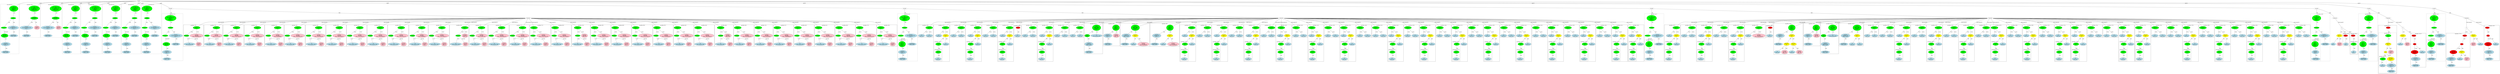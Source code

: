 strict graph "" {
	graph [bb="0,0,41607,1460.6"];
	node [label="\N"];
	subgraph cluster559 {
		graph [bb="37690,722.77,37945,973.07",
			label="pm_libm.c:170:3",
			lheight=0.21,
			lp="37818,961.57",
			lwidth=1.32
		];
		560	[fillcolor=lightblue,
			height=0.74639,
			label="ID
name: mul",
			pos="37752,757.64",
			style=filled,
			width=1.4928];
		559	[fillcolor=green,
			height=0.74639,
			label="Assignment
op: *=",
			pos="37756,915.2",
			style=filled,
			width=1.6106];
		559 -- 560	[label=lvalue,
			lp="37771,831.01",
			pos="37755,888.16 37755,859.44 37753,813.51 37753,784.76"];
		561	[fillcolor=lightblue,
			height=0.74639,
			label="ID
name: term",
			pos="37880,757.64",
			style=filled,
			width=1.5713];
		559 -- 561	[label=rvalue,
			lp="37843,831.01",
			pos="37776,889.55 37799,860.33 37837,811.96 37861,782.91"];
	}
	subgraph cluster572 {
		graph [bb="27637,244.69,27905,973.07",
			label="pm_libm.c:173:3",
			lheight=0.21,
			lp="27771,961.57",
			lwidth=1.32
		];
		subgraph cluster575 {
			graph [bb="27645,252.69,27781,647.34",
				label="pm_libm.c:173:11",
				lheight=0.21,
				lp="27713,635.84",
				lwidth=1.42,
				style=dashed
			];
			subgraph cluster576 {
				graph [bb="27653,260.69,27773,489.78",
					label="pm_libm.c:173:11",
					lheight=0.21,
					lp="27713,478.28",
					lwidth=1.42
				];
				577	[fillcolor=lightblue,
					height=0.74639,
					label="ID
name: fptr",
					pos="27713,295.56",
					style=filled,
					width=1.4535];
				576	[fillcolor=green,
					height=0.74639,
					label="UnaryOp
op: p++",
					pos="27716,431.91",
					style=filled,
					width=1.316];
				576 -- 577	[label=expr,
					lp="27728,368.93",
					pos="27715,405.01 27715,381.37 27714,346.6 27714,322.85"];
			}
			575	[fillcolor=green,
				height=0.74639,
				label="UnaryOp
op: *",
				pos="27722,589.47",
				style=filled,
				width=1.316];
			575 -- 576	[label=expr,
				lp="27732,505.28",
				pos="27721,562.43 27720,533.72 27718,487.78 27717,459.03"];
		}
		573	[fillcolor=lightblue,
			height=0.74639,
			label="ID
name: ans",
			pos="27723,757.64",
			style=filled,
			width=1.4142];
		572	[fillcolor=green,
			height=0.74639,
			label="Assignment
op: +=",
			pos="27839,915.2",
			style=filled,
			width=1.6106];
		572 -- 573	[label=lvalue,
			lp="27798,831.01",
			pos="27821,889.55 27799,860.33 27763,811.96 27741,782.91"];
		574	[fillcolor=yellow,
			height=0.74639,
			label="BinaryOp
op: *",
			pos="27841,757.64",
			style=filled,
			width=1.3749];
		572 -- 574	[label=rvalue,
			lp="27858,831.01",
			pos="27839,888.16 27840,859.44 27840,813.51 27841,784.76"];
		574 -- 575	[label=left,
			lp="27800,694.66",
			pos="27819,733.57 27805,718.67 27787,698.52 27773,679.16 27758,658.79 27744,633.96 27735,615.75"];
		578	[fillcolor=lightblue,
			height=0.74639,
			label="ID
name: mul",
			pos="27843,589.47",
			style=filled,
			width=1.4928];
		574 -- 578	[label=right,
			lp="27855,694.66",
			pos="27841,730.67 27842,699.55 27842,647.69 27843,616.52"];
	}
	subgraph cluster582 {
		graph [bb="28176,244.69,28444,973.07",
			label="pm_libm.c:175:3",
			lheight=0.21,
			lp="28310,961.57",
			lwidth=1.32
		];
		subgraph cluster585 {
			graph [bb="28184,252.69,28320,647.34",
				label="pm_libm.c:175:11",
				lheight=0.21,
				lp="28252,635.84",
				lwidth=1.42,
				style=dashed
			];
			subgraph cluster586 {
				graph [bb="28192,260.69,28312,489.78",
					label="pm_libm.c:175:11",
					lheight=0.21,
					lp="28252,478.28",
					lwidth=1.42
				];
				587	[fillcolor=lightblue,
					height=0.74639,
					label="ID
name: fptr",
					pos="28252,295.56",
					style=filled,
					width=1.4535];
				586	[fillcolor=green,
					height=0.74639,
					label="UnaryOp
op: p++",
					pos="28255,431.91",
					style=filled,
					width=1.316];
				586 -- 587	[label=expr,
					lp="28266,368.93",
					pos="28254,405.01 28254,381.37 28253,346.6 28253,322.85"];
			}
			585	[fillcolor=green,
				height=0.74639,
				label="UnaryOp
op: *",
				pos="28258,589.47",
				style=filled,
				width=1.316];
			585 -- 586	[label=expr,
				lp="28270,505.28",
				pos="28257,562.43 28257,533.72 28256,487.78 28256,459.03"];
		}
		583	[fillcolor=lightblue,
			height=0.74639,
			label="ID
name: ans",
			pos="28262,757.64",
			style=filled,
			width=1.4142];
		582	[fillcolor=green,
			height=0.74639,
			label="Assignment
op: +=",
			pos="28378,915.2",
			style=filled,
			width=1.6106];
		582 -- 583	[label=lvalue,
			lp="28337,831.01",
			pos="28360,889.55 28338,860.33 28302,811.96 28280,782.91"];
		584	[fillcolor=yellow,
			height=0.74639,
			label="BinaryOp
op: *",
			pos="28380,757.64",
			style=filled,
			width=1.3749];
		582 -- 584	[label=rvalue,
			lp="28397,831.01",
			pos="28378,888.16 28379,859.44 28379,813.51 28380,784.76"];
		584 -- 585	[label=left,
			lp="28336,694.66",
			pos="28357,733.73 28342,718.89 28323,698.74 28309,679.16 28294,658.81 28280,633.75 28270,615.46"];
		588	[fillcolor=lightblue,
			height=0.74639,
			label="ID
name: mul",
			pos="28382,589.47",
			style=filled,
			width=1.4928];
		584 -- 588	[label=right,
			lp="28394,694.66",
			pos="28380,730.67 28381,699.55 28381,647.69 28382,616.52"];
	}
	subgraph cluster579 {
		graph [bb="27913,722.77,28168,973.07",
			label="pm_libm.c:174:3",
			lheight=0.21,
			lp="28040,961.57",
			lwidth=1.32
		];
		580	[fillcolor=lightblue,
			height=0.74639,
			label="ID
name: mul",
			pos="27975,757.64",
			style=filled,
			width=1.4928];
		579	[fillcolor=green,
			height=0.74639,
			label="Assignment
op: *=",
			pos="28102,915.2",
			style=filled,
			width=1.6106];
		579 -- 580	[label=lvalue,
			lp="28056,831.01",
			pos="28082,889.89 28058,860.67 28019,811.92 27995,782.77"];
		581	[fillcolor=lightblue,
			height=0.74639,
			label="ID
name: term",
			pos="28103,757.64",
			style=filled,
			width=1.5713];
		579 -- 581	[label=rvalue,
			lp="28120,831.01",
			pos="28102,888.16 28102,859.44 28103,813.51 28103,784.76"];
	}
	subgraph cluster569 {
		graph [bb="38229,722.77,38484,973.07",
			label="pm_libm.c:172:3",
			lheight=0.21,
			lp="38356,961.57",
			lwidth=1.32
		];
		570	[fillcolor=lightblue,
			height=0.74639,
			label="ID
name: mul",
			pos="38291,757.64",
			style=filled,
			width=1.4928];
		569	[fillcolor=green,
			height=0.74639,
			label="Assignment
op: *=",
			pos="38295,915.2",
			style=filled,
			width=1.6106];
		569 -- 570	[label=lvalue,
			lp="38310,831.01",
			pos="38294,888.16 38294,859.44 38292,813.51 38292,784.76"];
		571	[fillcolor=lightblue,
			height=0.74639,
			label="ID
name: term",
			pos="38419,757.64",
			style=filled,
			width=1.5713];
		569 -- 571	[label=rvalue,
			lp="38382,831.01",
			pos="38315,889.55 38338,860.33 38376,811.96 38400,782.91"];
	}
	subgraph cluster562 {
		graph [bb="37953,244.69,38221,973.07",
			label="pm_libm.c:171:3",
			lheight=0.21,
			lp="38087,961.57",
			lwidth=1.32
		];
		subgraph cluster565 {
			graph [bb="37961,252.69,38097,647.34",
				label="pm_libm.c:171:11",
				lheight=0.21,
				lp="38029,635.84",
				lwidth=1.42,
				style=dashed
			];
			subgraph cluster566 {
				graph [bb="37969,260.69,38089,489.78",
					label="pm_libm.c:171:11",
					lheight=0.21,
					lp="38029,478.28",
					lwidth=1.42
				];
				567	[fillcolor=lightblue,
					height=0.74639,
					label="ID
name: fptr",
					pos="38029,295.56",
					style=filled,
					width=1.4535];
				566	[fillcolor=green,
					height=0.74639,
					label="UnaryOp
op: p++",
					pos="38032,431.91",
					style=filled,
					width=1.316];
				566 -- 567	[label=expr,
					lp="38044,368.93",
					pos="38031,405.01 38031,381.37 38030,346.6 38030,322.85"];
			}
			565	[fillcolor=green,
				height=0.74639,
				label="UnaryOp
op: *",
				pos="38038,589.47",
				style=filled,
				width=1.316];
			565 -- 566	[label=expr,
				lp="38048,505.28",
				pos="38037,562.43 38036,533.72 38034,487.78 38033,459.03"];
		}
		563	[fillcolor=lightblue,
			height=0.74639,
			label="ID
name: ans",
			pos="38015,757.64",
			style=filled,
			width=1.4142];
		562	[fillcolor=green,
			height=0.74639,
			label="Assignment
op: +=",
			pos="38019,915.2",
			style=filled,
			width=1.6106];
		562 -- 563	[label=lvalue,
			lp="38034,831.01",
			pos="38018,888.16 38018,859.44 38016,813.51 38016,784.76"];
		564	[fillcolor=yellow,
			height=0.74639,
			label="BinaryOp
op: *",
			pos="38133,757.64",
			style=filled,
			width=1.3749];
		562 -- 564	[label=rvalue,
			lp="38100,831.01",
			pos="38037,889.55 38058,860.33 38094,811.96 38115,782.91"];
		564 -- 565	[label=left,
			lp="38110,694.66",
			pos="38119,731.76 38101,700.34 38070,646.61 38052,615.25"];
		568	[fillcolor=lightblue,
			height=0.74639,
			label="ID
name: mul",
			pos="38159,589.47",
			style=filled,
			width=1.4928];
		564 -- 568	[label=right,
			lp="38157,694.66",
			pos="38137,730.67 38142,699.55 38150,647.69 38155,616.52"];
	}
	subgraph cluster592 {
		graph [bb="28715,244.69,28983,973.07",
			label="pm_libm.c:177:3",
			lheight=0.21,
			lp="28849,961.57",
			lwidth=1.32
		];
		subgraph cluster595 {
			graph [bb="28723,252.69,28859,647.34",
				label="pm_libm.c:177:11",
				lheight=0.21,
				lp="28791,635.84",
				lwidth=1.42,
				style=dashed
			];
			subgraph cluster596 {
				graph [bb="28731,260.69,28851,489.78",
					label="pm_libm.c:177:11",
					lheight=0.21,
					lp="28791,478.28",
					lwidth=1.42
				];
				597	[fillcolor=lightblue,
					height=0.74639,
					label="ID
name: fptr",
					pos="28791,295.56",
					style=filled,
					width=1.4535];
				596	[fillcolor=green,
					height=0.74639,
					label="UnaryOp
op: p++",
					pos="28794,431.91",
					style=filled,
					width=1.316];
				596 -- 597	[label=expr,
					lp="28806,368.93",
					pos="28793,405.01 28793,381.37 28792,346.6 28792,322.85"];
			}
			595	[fillcolor=green,
				height=0.74639,
				label="UnaryOp
op: *",
				pos="28797,589.47",
				style=filled,
				width=1.316];
			595 -- 596	[label=expr,
				lp="28808,505.28",
				pos="28796,562.43 28796,533.72 28795,487.78 28795,459.03"];
		}
		593	[fillcolor=lightblue,
			height=0.74639,
			label="ID
name: ans",
			pos="28802,757.64",
			style=filled,
			width=1.4142];
		592	[fillcolor=green,
			height=0.74639,
			label="Assignment
op: +=",
			pos="28917,915.2",
			style=filled,
			width=1.6106];
		592 -- 593	[label=lvalue,
			lp="28877,831.01",
			pos="28899,889.55 28877,860.33 28841,811.96 28820,782.91"];
		594	[fillcolor=yellow,
			height=0.74639,
			label="BinaryOp
op: *",
			pos="28920,757.64",
			style=filled,
			width=1.3749];
		592 -- 594	[label=rvalue,
			lp="28936,831.01",
			pos="28918,888.16 28918,859.44 28919,813.51 28919,784.76"];
		594 -- 595	[label=left,
			lp="28876,694.66",
			pos="28896,733.78 28881,718.96 28862,698.82 28848,679.16 28833,658.86 28819,633.79 28809,615.49"];
		598	[fillcolor=lightblue,
			height=0.74639,
			label="ID
name: mul",
			pos="28921,589.47",
			style=filled,
			width=1.4928];
		594 -- 598	[label=right,
			lp="28934,694.66",
			pos="28920,730.67 28920,699.55 28921,647.69 28921,616.52"];
	}
	subgraph cluster589 {
		graph [bb="28452,722.77,28707,973.07",
			label="pm_libm.c:176:3",
			lheight=0.21,
			lp="28580,961.57",
			lwidth=1.32
		];
		590	[fillcolor=lightblue,
			height=0.74639,
			label="ID
name: mul",
			pos="28514,757.64",
			style=filled,
			width=1.4928];
		589	[fillcolor=green,
			height=0.74639,
			label="Assignment
op: *=",
			pos="28641,915.2",
			style=filled,
			width=1.6106];
		589 -- 590	[label=lvalue,
			lp="28595,831.01",
			pos="28621,889.89 28597,860.67 28558,811.92 28534,782.77"];
		591	[fillcolor=lightblue,
			height=0.74639,
			label="ID
name: term",
			pos="28642,757.64",
			style=filled,
			width=1.5713];
		589 -- 591	[label=rvalue,
			lp="28659,831.01",
			pos="28641,888.16 28641,859.44 28642,813.51 28642,784.76"];
	}
	subgraph cluster599 {
		graph [bb="28991,722.77,29246,973.07",
			label="pm_libm.c:178:3",
			lheight=0.21,
			lp="29118,961.57",
			lwidth=1.32
		];
		600	[fillcolor=lightblue,
			height=0.74639,
			label="ID
name: mul",
			pos="29053,757.64",
			style=filled,
			width=1.4928];
		599	[fillcolor=green,
			height=0.74639,
			label="Assignment
op: *=",
			pos="29180,915.2",
			style=filled,
			width=1.6106];
		599 -- 600	[label=lvalue,
			lp="29134,831.01",
			pos="29160,889.89 29136,860.67 29097,811.92 29073,782.77"];
		601	[fillcolor=lightblue,
			height=0.74639,
			label="ID
name: term",
			pos="29181,757.64",
			style=filled,
			width=1.5713];
		599 -- 601	[label=rvalue,
			lp="29198,831.01",
			pos="29180,888.16 29180,859.44 29181,813.51 29181,784.76"];
	}
	subgraph cluster602 {
		graph [bb="29254,244.69,29522,973.07",
			label="pm_libm.c:179:3",
			lheight=0.21,
			lp="29388,961.57",
			lwidth=1.32
		];
		subgraph cluster605 {
			graph [bb="29262,252.69,29398,647.34",
				label="pm_libm.c:179:11",
				lheight=0.21,
				lp="29330,635.84",
				lwidth=1.42,
				style=dashed
			];
			subgraph cluster606 {
				graph [bb="29270,260.69,29390,489.78",
					label="pm_libm.c:179:11",
					lheight=0.21,
					lp="29330,478.28",
					lwidth=1.42
				];
				607	[fillcolor=lightblue,
					height=0.74639,
					label="ID
name: fptr",
					pos="29330,295.56",
					style=filled,
					width=1.4535];
				606	[fillcolor=green,
					height=0.74639,
					label="UnaryOp
op: p++",
					pos="29333,431.91",
					style=filled,
					width=1.316];
				606 -- 607	[label=expr,
					lp="29344,368.93",
					pos="29332,405.01 29332,381.37 29331,346.6 29331,322.85"];
			}
			605	[fillcolor=green,
				height=0.74639,
				label="UnaryOp
op: *",
				pos="29338,589.47",
				style=filled,
				width=1.316];
			605 -- 606	[label=expr,
				lp="29348,505.28",
				pos="29337,562.43 29336,533.72 29335,487.78 29334,459.03"];
		}
		603	[fillcolor=lightblue,
			height=0.74639,
			label="ID
name: ans",
			pos="29340,757.64",
			style=filled,
			width=1.4142];
		602	[fillcolor=green,
			height=0.74639,
			label="Assignment
op: +=",
			pos="29456,915.2",
			style=filled,
			width=1.6106];
		602 -- 603	[label=lvalue,
			lp="29415,831.01",
			pos="29438,889.55 29416,860.33 29380,811.96 29358,782.91"];
		604	[fillcolor=yellow,
			height=0.74639,
			label="BinaryOp
op: *",
			pos="29458,757.64",
			style=filled,
			width=1.3749];
		602 -- 604	[label=rvalue,
			lp="29475,831.01",
			pos="29456,888.16 29457,859.44 29457,813.51 29458,784.76"];
		604 -- 605	[label=left,
			lp="29416,694.66",
			pos="29435,733.62 29421,718.74 29403,698.59 29389,679.16 29374,658.7 29360,633.65 29351,615.4"];
		608	[fillcolor=lightblue,
			height=0.74639,
			label="ID
name: mul",
			pos="29460,589.47",
			style=filled,
			width=1.4928];
		604 -- 608	[label=right,
			lp="29472,694.66",
			pos="29458,730.67 29459,699.55 29459,647.69 29460,616.52"];
	}
	subgraph cluster609 {
		graph [bb="29530,722.77,29785,973.07",
			label="pm_libm.c:180:3",
			lheight=0.21,
			lp="29658,961.57",
			lwidth=1.32
		];
		610	[fillcolor=lightblue,
			height=0.74639,
			label="ID
name: mul",
			pos="29592,757.64",
			style=filled,
			width=1.4928];
		609	[fillcolor=green,
			height=0.74639,
			label="Assignment
op: *=",
			pos="29719,915.2",
			style=filled,
			width=1.6106];
		609 -- 610	[label=lvalue,
			lp="29673,831.01",
			pos="29699,889.89 29675,860.67 29636,811.92 29612,782.77"];
		611	[fillcolor=lightblue,
			height=0.74639,
			label="ID
name: term",
			pos="29720,757.64",
			style=filled,
			width=1.5713];
		609 -- 611	[label=rvalue,
			lp="29737,831.01",
			pos="29719,888.16 29719,859.44 29720,813.51 29720,784.76"];
	}
	subgraph cluster612 {
		graph [bb="29793,244.69,30061,973.07",
			label="pm_libm.c:181:3",
			lheight=0.21,
			lp="29927,961.57",
			lwidth=1.32
		];
		subgraph cluster615 {
			graph [bb="29801,252.69,29937,647.34",
				label="pm_libm.c:181:11",
				lheight=0.21,
				lp="29869,635.84",
				lwidth=1.42,
				style=dashed
			];
			subgraph cluster616 {
				graph [bb="29809,260.69,29929,489.78",
					label="pm_libm.c:181:11",
					lheight=0.21,
					lp="29869,478.28",
					lwidth=1.42
				];
				617	[fillcolor=lightblue,
					height=0.74639,
					label="ID
name: fptr",
					pos="29869,295.56",
					style=filled,
					width=1.4535];
				616	[fillcolor=green,
					height=0.74639,
					label="UnaryOp
op: p++",
					pos="29872,431.91",
					style=filled,
					width=1.316];
				616 -- 617	[label=expr,
					lp="29884,368.93",
					pos="29871,405.01 29871,381.37 29870,346.6 29870,322.85"];
			}
			615	[fillcolor=green,
				height=0.74639,
				label="UnaryOp
op: *",
				pos="29878,589.47",
				style=filled,
				width=1.316];
			615 -- 616	[label=expr,
				lp="29888,505.28",
				pos="29877,562.43 29876,533.72 29874,487.78 29873,459.03"];
		}
		613	[fillcolor=lightblue,
			height=0.74639,
			label="ID
name: ans",
			pos="29879,757.64",
			style=filled,
			width=1.4142];
		612	[fillcolor=green,
			height=0.74639,
			label="Assignment
op: +=",
			pos="29995,915.2",
			style=filled,
			width=1.6106];
		612 -- 613	[label=lvalue,
			lp="29954,831.01",
			pos="29977,889.55 29955,860.33 29919,811.96 29897,782.91"];
		614	[fillcolor=yellow,
			height=0.74639,
			label="BinaryOp
op: *",
			pos="29997,757.64",
			style=filled,
			width=1.3749];
		612 -- 614	[label=rvalue,
			lp="30014,831.01",
			pos="29995,888.16 29996,859.44 29996,813.51 29997,784.76"];
		614 -- 615	[label=left,
			lp="29956,694.66",
			pos="29975,733.57 29961,718.67 29943,698.52 29929,679.16 29914,658.79 29900,633.96 29891,615.75"];
		618	[fillcolor=lightblue,
			height=0.74639,
			label="ID
name: mul",
			pos="29999,589.47",
			style=filled,
			width=1.4928];
		614 -- 618	[label=right,
			lp="30011,694.66",
			pos="29997,730.67 29998,699.55 29998,647.69 29999,616.52"];
	}
	subgraph cluster619 {
		graph [bb="30069,722.77,30324,973.07",
			label="pm_libm.c:182:3",
			lheight=0.21,
			lp="30196,961.57",
			lwidth=1.32
		];
		620	[fillcolor=lightblue,
			height=0.74639,
			label="ID
name: mul",
			pos="30131,757.64",
			style=filled,
			width=1.4928];
		619	[fillcolor=green,
			height=0.74639,
			label="Assignment
op: *=",
			pos="30258,915.2",
			style=filled,
			width=1.6106];
		619 -- 620	[label=lvalue,
			lp="30212,831.01",
			pos="30238,889.89 30214,860.67 30175,811.92 30151,782.77"];
		621	[fillcolor=lightblue,
			height=0.74639,
			label="ID
name: term",
			pos="30259,757.64",
			style=filled,
			width=1.5713];
		619 -- 621	[label=rvalue,
			lp="30276,831.01",
			pos="30258,888.16 30258,859.44 30259,813.51 30259,784.76"];
	}
	subgraph cluster622 {
		graph [bb="30332,244.69,30600,973.07",
			label="pm_libm.c:183:3",
			lheight=0.21,
			lp="30466,961.57",
			lwidth=1.32
		];
		subgraph cluster625 {
			graph [bb="30340,252.69,30476,647.34",
				label="pm_libm.c:183:11",
				lheight=0.21,
				lp="30408,635.84",
				lwidth=1.42,
				style=dashed
			];
			subgraph cluster626 {
				graph [bb="30348,260.69,30468,489.78",
					label="pm_libm.c:183:11",
					lheight=0.21,
					lp="30408,478.28",
					lwidth=1.42
				];
				627	[fillcolor=lightblue,
					height=0.74639,
					label="ID
name: fptr",
					pos="30408,295.56",
					style=filled,
					width=1.4535];
				626	[fillcolor=green,
					height=0.74639,
					label="UnaryOp
op: p++",
					pos="30411,431.91",
					style=filled,
					width=1.316];
				626 -- 627	[label=expr,
					lp="30422,368.93",
					pos="30410,405.01 30410,381.37 30409,346.6 30409,322.85"];
			}
			625	[fillcolor=green,
				height=0.74639,
				label="UnaryOp
op: *",
				pos="30414,589.47",
				style=filled,
				width=1.316];
			625 -- 626	[label=expr,
				lp="30426,505.28",
				pos="30413,562.43 30413,533.72 30412,487.78 30412,459.03"];
		}
		623	[fillcolor=lightblue,
			height=0.74639,
			label="ID
name: ans",
			pos="30419,757.64",
			style=filled,
			width=1.4142];
		622	[fillcolor=green,
			height=0.74639,
			label="Assignment
op: +=",
			pos="30534,915.2",
			style=filled,
			width=1.6106];
		622 -- 623	[label=lvalue,
			lp="30494,831.01",
			pos="30516,889.55 30494,860.33 30458,811.96 30437,782.91"];
		624	[fillcolor=yellow,
			height=0.74639,
			label="BinaryOp
op: *",
			pos="30537,757.64",
			style=filled,
			width=1.3749];
		622 -- 624	[label=rvalue,
			lp="30553,831.01",
			pos="30535,888.16 30535,859.44 30536,813.51 30536,784.76"];
		624 -- 625	[label=left,
			lp="30494,694.66",
			pos="30513,733.78 30498,718.96 30479,698.82 30465,679.16 30450,658.86 30436,633.79 30426,615.49"];
		628	[fillcolor=lightblue,
			height=0.74639,
			label="ID
name: mul",
			pos="30538,589.47",
			style=filled,
			width=1.4928];
		624 -- 628	[label=right,
			lp="30551,694.66",
			pos="30537,730.67 30537,699.55 30538,647.69 30538,616.52"];
	}
	subgraph cluster629 {
		graph [bb="30608,722.77,30863,973.07",
			label="pm_libm.c:184:3",
			lheight=0.21,
			lp="30736,961.57",
			lwidth=1.32
		];
		630	[fillcolor=lightblue,
			height=0.74639,
			label="ID
name: mul",
			pos="30670,757.64",
			style=filled,
			width=1.4928];
		629	[fillcolor=green,
			height=0.74639,
			label="Assignment
op: *=",
			pos="30797,915.2",
			style=filled,
			width=1.6106];
		629 -- 630	[label=lvalue,
			lp="30751,831.01",
			pos="30777,889.89 30753,860.67 30714,811.92 30690,782.77"];
		631	[fillcolor=lightblue,
			height=0.74639,
			label="ID
name: term",
			pos="30798,757.64",
			style=filled,
			width=1.5713];
		629 -- 631	[label=rvalue,
			lp="30815,831.01",
			pos="30797,888.16 30797,859.44 30798,813.51 30798,784.76"];
	}
	subgraph cluster632 {
		graph [bb="30871,244.69,31139,973.07",
			label="pm_libm.c:185:3",
			lheight=0.21,
			lp="31005,961.57",
			lwidth=1.32
		];
		subgraph cluster635 {
			graph [bb="30879,252.69,31015,647.34",
				label="pm_libm.c:185:11",
				lheight=0.21,
				lp="30947,635.84",
				lwidth=1.42,
				style=dashed
			];
			subgraph cluster636 {
				graph [bb="30887,260.69,31007,489.78",
					label="pm_libm.c:185:11",
					lheight=0.21,
					lp="30947,478.28",
					lwidth=1.42
				];
				637	[fillcolor=lightblue,
					height=0.74639,
					label="ID
name: fptr",
					pos="30947,295.56",
					style=filled,
					width=1.4535];
				636	[fillcolor=green,
					height=0.74639,
					label="UnaryOp
op: p++",
					pos="30950,431.91",
					style=filled,
					width=1.316];
				636 -- 637	[label=expr,
					lp="30962,368.93",
					pos="30949,405.01 30949,381.37 30948,346.6 30948,322.85"];
			}
			635	[fillcolor=green,
				height=0.74639,
				label="UnaryOp
op: *",
				pos="30956,589.47",
				style=filled,
				width=1.316];
			635 -- 636	[label=expr,
				lp="30966,505.28",
				pos="30955,562.43 30954,533.72 30952,487.78 30951,459.03"];
		}
		633	[fillcolor=lightblue,
			height=0.74639,
			label="ID
name: ans",
			pos="30957,757.64",
			style=filled,
			width=1.4142];
		632	[fillcolor=green,
			height=0.74639,
			label="Assignment
op: +=",
			pos="31073,915.2",
			style=filled,
			width=1.6106];
		632 -- 633	[label=lvalue,
			lp="31032,831.01",
			pos="31055,889.55 31033,860.33 30997,811.96 30975,782.91"];
		634	[fillcolor=yellow,
			height=0.74639,
			label="BinaryOp
op: *",
			pos="31075,757.64",
			style=filled,
			width=1.3749];
		632 -- 634	[label=rvalue,
			lp="31092,831.01",
			pos="31073,888.16 31074,859.44 31074,813.51 31075,784.76"];
		634 -- 635	[label=left,
			lp="31034,694.66",
			pos="31053,733.57 31039,718.67 31021,698.52 31007,679.16 30992,658.79 30978,633.96 30969,615.75"];
		638	[fillcolor=lightblue,
			height=0.74639,
			label="ID
name: mul",
			pos="31077,589.47",
			style=filled,
			width=1.4928];
		634 -- 638	[label=right,
			lp="31089,694.66",
			pos="31075,730.67 31076,699.55 31076,647.69 31077,616.52"];
	}
	subgraph cluster639 {
		graph [bb="31147,722.77,31402,973.07",
			label="pm_libm.c:186:3",
			lheight=0.21,
			lp="31274,961.57",
			lwidth=1.32
		];
		640	[fillcolor=lightblue,
			height=0.74639,
			label="ID
name: mul",
			pos="31209,757.64",
			style=filled,
			width=1.4928];
		639	[fillcolor=green,
			height=0.74639,
			label="Assignment
op: *=",
			pos="31336,915.2",
			style=filled,
			width=1.6106];
		639 -- 640	[label=lvalue,
			lp="31290,831.01",
			pos="31316,889.89 31292,860.67 31253,811.92 31229,782.77"];
		641	[fillcolor=lightblue,
			height=0.74639,
			label="ID
name: term",
			pos="31337,757.64",
			style=filled,
			width=1.5713];
		639 -- 641	[label=rvalue,
			lp="31354,831.01",
			pos="31336,888.16 31336,859.44 31337,813.51 31337,784.76"];
	}
	subgraph cluster642 {
		graph [bb="31410,244.69,31678,973.07",
			label="pm_libm.c:187:3",
			lheight=0.21,
			lp="31544,961.57",
			lwidth=1.32
		];
		subgraph cluster645 {
			graph [bb="31418,252.69,31554,647.34",
				label="pm_libm.c:187:11",
				lheight=0.21,
				lp="31486,635.84",
				lwidth=1.42,
				style=dashed
			];
			subgraph cluster646 {
				graph [bb="31426,260.69,31546,489.78",
					label="pm_libm.c:187:11",
					lheight=0.21,
					lp="31486,478.28",
					lwidth=1.42
				];
				647	[fillcolor=lightblue,
					height=0.74639,
					label="ID
name: fptr",
					pos="31486,295.56",
					style=filled,
					width=1.4535];
				646	[fillcolor=green,
					height=0.74639,
					label="UnaryOp
op: p++",
					pos="31489,431.91",
					style=filled,
					width=1.316];
				646 -- 647	[label=expr,
					lp="31500,368.93",
					pos="31488,405.01 31488,381.37 31487,346.6 31487,322.85"];
			}
			645	[fillcolor=green,
				height=0.74639,
				label="UnaryOp
op: *",
				pos="31495,589.47",
				style=filled,
				width=1.316];
			645 -- 646	[label=expr,
				lp="31504,505.28",
				pos="31494,562.43 31493,533.72 31491,487.78 31490,459.03"];
		}
		643	[fillcolor=lightblue,
			height=0.74639,
			label="ID
name: ans",
			pos="31496,757.64",
			style=filled,
			width=1.4142];
		642	[fillcolor=green,
			height=0.74639,
			label="Assignment
op: +=",
			pos="31612,915.2",
			style=filled,
			width=1.6106];
		642 -- 643	[label=lvalue,
			lp="31571,831.01",
			pos="31594,889.55 31572,860.33 31536,811.96 31514,782.91"];
		644	[fillcolor=yellow,
			height=0.74639,
			label="BinaryOp
op: *",
			pos="31614,757.64",
			style=filled,
			width=1.3749];
		642 -- 644	[label=rvalue,
			lp="31631,831.01",
			pos="31612,888.16 31613,859.44 31613,813.51 31614,784.76"];
		644 -- 645	[label=left,
			lp="31574,694.66",
			pos="31592,733.57 31578,718.67 31560,698.52 31546,679.16 31531,658.79 31517,633.96 31508,615.75"];
		648	[fillcolor=lightblue,
			height=0.74639,
			label="ID
name: mul",
			pos="31616,589.47",
			style=filled,
			width=1.4928];
		644 -- 648	[label=right,
			lp="31628,694.66",
			pos="31614,730.67 31615,699.55 31615,647.69 31616,616.52"];
	}
	subgraph cluster649 {
		graph [bb="31686,722.77,31941,973.07",
			label="pm_libm.c:188:3",
			lheight=0.21,
			lp="31814,961.57",
			lwidth=1.32
		];
		650	[fillcolor=lightblue,
			height=0.74639,
			label="ID
name: mul",
			pos="31748,757.64",
			style=filled,
			width=1.4928];
		649	[fillcolor=green,
			height=0.74639,
			label="Assignment
op: *=",
			pos="31875,915.2",
			style=filled,
			width=1.6106];
		649 -- 650	[label=lvalue,
			lp="31829,831.01",
			pos="31855,889.89 31831,860.67 31792,811.92 31768,782.77"];
		651	[fillcolor=lightblue,
			height=0.74639,
			label="ID
name: term",
			pos="31876,757.64",
			style=filled,
			width=1.5713];
		649 -- 651	[label=rvalue,
			lp="31893,831.01",
			pos="31875,888.16 31875,859.44 31876,813.51 31876,784.76"];
	}
	subgraph cluster652 {
		graph [bb="31949,244.69,32217,973.07",
			label="pm_libm.c:189:3",
			lheight=0.21,
			lp="32083,961.57",
			lwidth=1.32
		];
		subgraph cluster655 {
			graph [bb="31957,252.69,32093,647.34",
				label="pm_libm.c:189:11",
				lheight=0.21,
				lp="32025,635.84",
				lwidth=1.42,
				style=dashed
			];
			subgraph cluster656 {
				graph [bb="31965,260.69,32085,489.78",
					label="pm_libm.c:189:11",
					lheight=0.21,
					lp="32025,478.28",
					lwidth=1.42
				];
				657	[fillcolor=lightblue,
					height=0.74639,
					label="ID
name: fptr",
					pos="32025,295.56",
					style=filled,
					width=1.4535];
				656	[fillcolor=green,
					height=0.74639,
					label="UnaryOp
op: p++",
					pos="32028,431.91",
					style=filled,
					width=1.316];
				656 -- 657	[label=expr,
					lp="32040,368.93",
					pos="32027,405.01 32027,381.37 32026,346.6 32026,322.85"];
			}
			655	[fillcolor=green,
				height=0.74639,
				label="UnaryOp
op: *",
				pos="32034,589.47",
				style=filled,
				width=1.316];
			655 -- 656	[label=expr,
				lp="32044,505.28",
				pos="32033,562.43 32032,533.72 32030,487.78 32029,459.03"];
		}
		653	[fillcolor=lightblue,
			height=0.74639,
			label="ID
name: ans",
			pos="32035,757.64",
			style=filled,
			width=1.4142];
		652	[fillcolor=green,
			height=0.74639,
			label="Assignment
op: +=",
			pos="32151,915.2",
			style=filled,
			width=1.6106];
		652 -- 653	[label=lvalue,
			lp="32110,831.01",
			pos="32133,889.55 32111,860.33 32075,811.96 32053,782.91"];
		654	[fillcolor=yellow,
			height=0.74639,
			label="BinaryOp
op: *",
			pos="32153,757.64",
			style=filled,
			width=1.3749];
		652 -- 654	[label=rvalue,
			lp="32170,831.01",
			pos="32151,888.16 32152,859.44 32152,813.51 32153,784.76"];
		654 -- 655	[label=left,
			lp="32112,694.66",
			pos="32131,733.57 32117,718.67 32099,698.52 32085,679.16 32070,658.79 32056,633.96 32047,615.75"];
		658	[fillcolor=lightblue,
			height=0.74639,
			label="ID
name: mul",
			pos="32155,589.47",
			style=filled,
			width=1.4928];
		654 -- 658	[label=right,
			lp="32167,694.66",
			pos="32153,730.67 32154,699.55 32154,647.69 32155,616.52"];
	}
	subgraph cluster659 {
		graph [bb="32225,722.77,32480,973.07",
			label="pm_libm.c:190:3",
			lheight=0.21,
			lp="32352,961.57",
			lwidth=1.32
		];
		660	[fillcolor=lightblue,
			height=0.74639,
			label="ID
name: mul",
			pos="32287,757.64",
			style=filled,
			width=1.4928];
		659	[fillcolor=green,
			height=0.74639,
			label="Assignment
op: *=",
			pos="32414,915.2",
			style=filled,
			width=1.6106];
		659 -- 660	[label=lvalue,
			lp="32368,831.01",
			pos="32394,889.89 32370,860.67 32331,811.92 32307,782.77"];
		661	[fillcolor=lightblue,
			height=0.74639,
			label="ID
name: term",
			pos="32415,757.64",
			style=filled,
			width=1.5713];
		659 -- 661	[label=rvalue,
			lp="32432,831.01",
			pos="32414,888.16 32414,859.44 32415,813.51 32415,784.76"];
	}
	subgraph cluster662 {
		graph [bb="32488,244.69,32756,973.07",
			label="pm_libm.c:191:3",
			lheight=0.21,
			lp="32622,961.57",
			lwidth=1.32
		];
		subgraph cluster665 {
			graph [bb="32496,252.69,32632,647.34",
				label="pm_libm.c:191:11",
				lheight=0.21,
				lp="32564,635.84",
				lwidth=1.42,
				style=dashed
			];
			subgraph cluster666 {
				graph [bb="32504,260.69,32624,489.78",
					label="pm_libm.c:191:11",
					lheight=0.21,
					lp="32564,478.28",
					lwidth=1.42
				];
				667	[fillcolor=lightblue,
					height=0.74639,
					label="ID
name: fptr",
					pos="32564,295.56",
					style=filled,
					width=1.4535];
				666	[fillcolor=green,
					height=0.74639,
					label="UnaryOp
op: p++",
					pos="32567,431.91",
					style=filled,
					width=1.316];
				666 -- 667	[label=expr,
					lp="32578,368.93",
					pos="32566,405.01 32566,381.37 32565,346.6 32565,322.85"];
			}
			665	[fillcolor=green,
				height=0.74639,
				label="UnaryOp
op: *",
				pos="32573,589.47",
				style=filled,
				width=1.316];
			665 -- 666	[label=expr,
				lp="32582,505.28",
				pos="32572,562.43 32571,533.72 32569,487.78 32568,459.03"];
		}
		663	[fillcolor=lightblue,
			height=0.74639,
			label="ID
name: ans",
			pos="32575,757.64",
			style=filled,
			width=1.4142];
		662	[fillcolor=green,
			height=0.74639,
			label="Assignment
op: +=",
			pos="32690,915.2",
			style=filled,
			width=1.6106];
		662 -- 663	[label=lvalue,
			lp="32650,831.01",
			pos="32672,889.55 32650,860.33 32614,811.96 32593,782.91"];
		664	[fillcolor=yellow,
			height=0.74639,
			label="BinaryOp
op: *",
			pos="32693,757.64",
			style=filled,
			width=1.3749];
		662 -- 664	[label=rvalue,
			lp="32709,831.01",
			pos="32691,888.16 32691,859.44 32692,813.51 32692,784.76"];
		664 -- 665	[label=left,
			lp="32652,694.66",
			pos="32670,733.62 32656,718.74 32638,698.59 32624,679.16 32609,658.7 32595,633.65 32586,615.4"];
		668	[fillcolor=lightblue,
			height=0.74639,
			label="ID
name: mul",
			pos="32694,589.47",
			style=filled,
			width=1.4928];
		664 -- 668	[label=right,
			lp="32707,694.66",
			pos="32693,730.67 32693,699.55 32694,647.69 32694,616.52"];
	}
	subgraph cluster669 {
		graph [bb="32764,712.16,33102,973.07",
			label="pm_libm.c:193:3",
			lheight=0.21,
			lp="32933,961.57",
			lwidth=1.32
		];
		670	[fillcolor=lightblue,
			height=0.74639,
			label="ID
name: ans",
			pos="32823,757.64",
			style=filled,
			width=1.4142];
		669	[fillcolor=green,
			height=0.74639,
			label="Assignment
op: *=",
			pos="32830,915.2",
			style=filled,
			width=1.6106];
		669 -- 670	[label=lvalue,
			lp="32844,831.01",
			pos="32829,888.16 32828,859.44 32825,813.51 32824,784.76"];
		671	[fillcolor=pink,
			height=1.041,
			label="Constant
type: float
value: 0.86858896381f",
			pos="32993,757.64",
			style=filled,
			width=2.8088];
		669 -- 671	[label=rvalue,
			lp="32939,831.01",
			pos="32855,890.57 32882,864.56 32926,822.52 32957,792.89"];
	}
	subgraph cluster672 {
		graph [bb="33110,722.77,33228,964.2",
			label="pm_libm.c:195:3",
			lheight=0.21,
			lp="33169,952.7",
			lwidth=1.32
		];
		673	[fillcolor=lightblue,
			height=0.74639,
			label="ID
name: ans",
			pos="33169,757.64",
			style=filled,
			width=1.4142];
		672	[fillcolor=red,
			height=0.5,
			label=Return,
			pos="33160,915.2",
			style=filled,
			width=0.95686];
		672 -- 673	[label=expr,
			lp="33178,831.01",
			pos="33161,896.95 33163,869.74 33166,816.66 33167,784.75"];
	}
	subgraph cluster675 {
		graph [bb="38492,252.69,38808,1194.3",
			label="pm_libm.c:199:7",
			lheight=0.21,
			lp="38650,1182.8",
			lwidth=1.32,
			style=dashed
		];
		subgraph cluster678 {
			graph [bb="38500,260.69,38654,679.16",
				label="pm_libm.c:199:22",
				lheight=0.21,
				lp="38577,667.66",
				lwidth=1.42,
				style=dashed
			];
			680	[fillcolor=lightblue,
				height=0.74639,
				label="IdentifierType
names: ['float']",
				pos="38577,295.56",
				style="filled,dashed",
				width=1.9053];
			679	[fillcolor=lightblue,
				height=1.041,
				label="TypeDecl
declname: n
quals: []",
				pos="38572,431.91",
				style="filled,dashed",
				width=1.6303];
			679 -- 680	[label=type,
				lp="38587,368.93",
				pos="38573,394.2 38574,371.51 38575,342.95 38576,322.59"];
			678	[fillcolor=green,
				height=1.6303,
				label="Decl
name: n
quals: []
storage: []
funcspec: []",
				pos="38568,589.47",
				style="filled,dashed",
				width=1.591];
			678 -- 679	[label=type,
				lp="38583,505.28",
				pos="38569,530.55 38570,510.16 38571,487.82 38571,469.66"];
		}
		677	[fillcolor=green,
			height=0.5,
			label=ParamList,
			pos="38559,757.64",
			style="filled,dashed",
			width=1.3179];
		677 -- 678	[label="params[0]",
			lp="38591,694.66",
			pos="38560,739.48 38561,718.09 38563,680.42 38565,648.31"];
		676	[fillcolor=green,
			height=0.5,
			label=FuncDecl,
			pos="38618,915.2",
			style="filled,dashed",
			width=1.2457];
		676 -- 677	[label=args,
			lp="38600,831.01",
			pos="38612,897.25 38600,867.33 38577,805.47 38565,775.56"];
		681	[fillcolor=lightblue,
			height=1.041,
			label="TypeDecl
declname: pm_fabs
quals: []",
			pos="38712,757.64",
			style="filled,dashed",
			width=2.4356];
		676 -- 681	[label=type,
			lp="38683,831.01",
			pos="38628,897.55 38643,873.02 38671,826.56 38691,794.16"];
		682	[fillcolor=lightblue,
			height=0.74639,
			label="IdentifierType
names: ['float']",
			pos="38731,589.47",
			style="filled,dashed",
			width=1.9053];
		681 -- 682	[label=type,
			lp="38732,694.66",
			pos="38716,720.17 38720,688.84 38725,644.42 38728,616.54"];
		675	[fillcolor=green,
			height=1.6303,
			label="Decl
name: pm_fabs
quals: []
storage: []
funcspec: []",
			pos="38618,1104.6",
			style="filled,dashed",
			width=1.9838];
		675 -- 676	[label=type,
			lp="38630,1020.4",
			pos="38618,1045.8 38618,1007.1 38618,958.75 38618,933.45"];
	}
	subgraph cluster688 {
		graph [bb="39022,554.6,39133,806.64",
			label="pm_libm.c:202:5",
			lheight=0.21,
			lp="39078,795.14",
			lwidth=1.32
		];
		689	[fillcolor=lightblue,
			height=0.74639,
			label="ID
name: n",
			pos="39075,589.47",
			style=filled,
			width=1.1982];
		688	[fillcolor=red,
			height=0.5,
			label=Return,
			pos="39071,757.64",
			style=filled,
			width=0.95686];
		688 -- 689	[label=expr,
			lp="39086,694.66",
			pos="39071,739.48 39072,710.29 39074,650.81 39074,616.48"];
	}
	subgraph cluster690 {
		graph [bb="39141,389.04,39275,806.64",
			label="pm_libm.c:204:5",
			lheight=0.21,
			lp="39208,795.14",
			lwidth=1.32
		];
		subgraph cluster691 {
			graph [bb="39149,397.04,39267,647.34",
				label="pm_libm.c:204:13",
				lheight=0.21,
				lp="39208,635.84",
				lwidth=1.42,
				style=dashed
			];
			692	[fillcolor=lightblue,
				height=0.74639,
				label="ID
name: n",
				pos="39204,431.91",
				style=filled,
				width=1.1982];
			691	[fillcolor=green,
				height=0.74639,
				label="UnaryOp
op: -",
				pos="39204,589.47",
				style=filled,
				width=1.316];
			691 -- 692	[label=expr,
				lp="39216,505.28",
				pos="39204,562.43 39204,533.72 39204,487.78 39204,459.03"];
		}
		690	[fillcolor=red,
			height=0.5,
			label=Return,
			pos="39193,757.64",
			style=filled,
			width=0.95686];
		690 -- 691	[label=expr,
			lp="39210,694.66",
			pos="39194,739.48 39196,710.29 39200,650.81 39202,616.48"];
	}
	subgraph cluster694 {
		graph [bb="39283,252.69,39599,1194.3",
			label="pm_libm.c:208:7",
			lheight=0.21,
			lp="39441,1182.8",
			lwidth=1.32,
			style=dashed
		];
		subgraph cluster697 {
			graph [bb="39291,260.69,39445,679.16",
				label="pm_libm.c:208:23",
				lheight=0.21,
				lp="39368,667.66",
				lwidth=1.42,
				style=dashed
			];
			699	[fillcolor=lightblue,
				height=0.74639,
				label="IdentifierType
names: ['float']",
				pos="39368,295.56",
				style="filled,dashed",
				width=1.9053];
			698	[fillcolor=lightblue,
				height=1.041,
				label="TypeDecl
declname: arg
quals: []",
				pos="39366,431.91",
				style="filled,dashed",
				width=1.8463];
			698 -- 699	[label=type,
				lp="39379,368.93",
				pos="39367,394.2 39367,371.51 39367,342.95 39368,322.59"];
			697	[fillcolor=green,
				height=1.6303,
				label="Decl
name: arg
quals: []
storage: []
funcspec: []",
				pos="39360,589.47",
				style="filled,dashed",
				width=1.591];
			697 -- 698	[label=type,
				lp="39376,505.28",
				pos="39362,530.55 39363,510.16 39364,487.82 39365,469.66"];
		}
		696	[fillcolor=green,
			height=0.5,
			label=ParamList,
			pos="39346,757.64",
			style="filled,dashed",
			width=1.3179];
		696 -- 697	[label="params[0]",
			lp="39380,694.66",
			pos="39347,739.48 39349,718.09 39352,680.42 39355,648.31"];
		695	[fillcolor=green,
			height=0.5,
			label=FuncDecl,
			pos="39424,915.2",
			style="filled,dashed",
			width=1.2457];
		695 -- 696	[label=args,
			lp="39396,831.01",
			pos="39416,897.25 39401,867.33 39369,805.47 39354,775.56"];
		700	[fillcolor=lightblue,
			height=1.041,
			label="TypeDecl
declname: pm_floor
quals: []",
			pos="39501,757.64",
			style="filled,dashed",
			width=2.4945];
		695 -- 700	[label=type,
			lp="39480,831.01",
			pos="39432,897.25 39445,872.76 39467,826.88 39483,794.63"];
		701	[fillcolor=lightblue,
			height=0.74639,
			label="IdentifierType
names: ['float']",
			pos="39522,589.47",
			style="filled,dashed",
			width=1.9053];
		700 -- 701	[label=type,
			lp="39522,694.66",
			pos="39506,720.17 39510,688.84 39515,644.42 39519,616.54"];
		694	[fillcolor=green,
			height=1.6303,
			label="Decl
name: pm_floor
quals: []
storage: []
funcspec: []",
			pos="39424,1104.6",
			style="filled,dashed",
			width=2.0428];
		694 -- 695	[label=type,
			lp="39436,1020.4",
			pos="39424,1045.8 39424,1007.1 39424,958.75 39424,933.45"];
	}
	subgraph cluster707 {
		graph [bb="40141,131.35,40393,806.64",
			label="pm_libm.c:210:19",
			lheight=0.21,
			lp="40267,795.14",
			lwidth=1.42
		];
		711	[fillcolor=lightblue,
			height=0.74639,
			label="IdentifierType
names: ['int']",
			pos="40224,166.22",
			style="filled,dashed",
			width=1.8463];
		710	[fillcolor=lightblue,
			height=1.041,
			label="TypeDecl
declname: None
quals: []",
			pos="40224,295.56",
			style=filled,
			width=2.082];
		710 -- 711	[label=type,
			lp="40236,229.19",
			pos="40224,258.07 40224,237.34 40224,211.89 40224,193.2"];
		709	[fillcolor=red,
			height=1.041,
			label="Typename
name: None
quals: []",
			pos="40208,431.91",
			style=filled,
			width=1.6303];
		709 -- 710	[label=type,
			lp="40228,368.93",
			pos="40212,394.2 40215,375.24 40217,352.18 40220,333.23"];
		708	[fillcolor=red,
			height=0.5,
			label=Cast,
			pos="40208,589.47",
			style=filled,
			width=0.75];
		708 -- 709	[label=to_type,
			lp="40228,505.28",
			pos="40208,571.23 40208,546.86 40208,501.76 40208,469.68"];
		712	[fillcolor=lightblue,
			height=0.74639,
			label="ID
name: arg",
			pos="40335,431.91",
			style=filled,
			width=1.3946];
		708 -- 712	[label=expr,
			lp="40292,505.28",
			pos="40220,573.27 40243,546.13 40289,489.15 40316,456.75"];
		707	[fillcolor=red,
			height=0.5,
			label=Return,
			pos="40190,757.64",
			style=filled,
			width=0.95686];
		707 -- 708	[label=expr,
			lp="40210,694.66",
			pos="40192,739.48 40195,707.64 40203,639.74 40206,607.78"];
	}
	subgraph cluster713 {
		graph [bb="39607,8,39915,964.2",
			label="pm_libm.c:211:3",
			lheight=0.21,
			lp="39761,952.7",
			lwidth=1.32
		];
		subgraph cluster714 {
			graph [bb="39615,16,39907,815.51",
				label="pm_libm.c:211:13",
				lheight=0.21,
				lp="39761,804.01",
				lwidth=1.42,
				style=dashed
			];
			subgraph cluster720 {
				graph [bb="39623,131.35,39741,353.43",
					label="pm_libm.c:211:23",
					lheight=0.21,
					lp="39682,341.93",
					lwidth=1.42,
					style=dashed
				];
				721	[fillcolor=lightblue,
					height=0.74639,
					label="ID
name: arg",
					pos="39681,166.22",
					style=filled,
					width=1.3946];
				720	[fillcolor=green,
					height=0.74639,
					label="UnaryOp
op: -",
					pos="39684,295.56",
					style=filled,
					width=1.316];
				720 -- 721	[label=expr,
					lp="39680,229.19",
					pos="39673,269.17 39669,255.27 39665,237.67 39667,221.69 39668,212.2 39671,201.99 39673,193.01"];
			}
			719	[fillcolor=lightblue,
				height=0.74639,
				label="IdentifierType
names: ['int']",
				pos="39824,50.87",
				style="filled,dashed",
				width=1.8463];
			718	[fillcolor=lightblue,
				height=1.041,
				label="TypeDecl
declname: None
quals: []",
				pos="39824,166.22",
				style=filled,
				width=2.082];
			718 -- 719	[label=type,
				lp="39836,103.24",
				pos="39824,128.73 39824,112.16 39824,92.947 39824,77.874"];
			717	[fillcolor=yellow,
				height=1.041,
				label="Typename
name: None
quals: []",
				pos="39816,295.56",
				style=filled,
				width=1.6303];
			717 -- 718	[label=type,
				lp="39833,229.19",
				pos="39818,258.07 39819,241.02 39821,220.77 39822,203.71"];
			716	[fillcolor=yellow,
				height=0.5,
				label=Cast,
				pos="39730,431.91",
				style=filled,
				width=0.75];
			716 -- 720	[label=expr,
				lp="39724,368.93",
				pos="39724,414.17 39716,391.1 39702,349.32 39693,322.27"];
			716 -- 717	[label=to_type,
				lp="39794,368.93",
				pos="39740,414.97 39753,394.26 39777,357.54 39794,330.47"];
			715	[fillcolor=yellow,
				height=0.74639,
				label="BinaryOp
op: +",
				pos="39775,589.47",
				style=filled,
				width=1.3749];
			715 -- 716	[label=left,
				lp="39762,505.28",
				pos="39768,562.78 39758,530.85 39743,477.25 39735,449.97"];
			722	[fillcolor=pink,
				height=1.041,
				label="Constant
type: int
value: 1",
				pos="39821,431.91",
				style=filled,
				width=1.2767];
			715 -- 722	[label=right,
				lp="39814,505.28",
				pos="39783,562.78 39790,537.07 39802,497.29 39810,468.53"];
			714	[fillcolor=green,
				height=0.74639,
				label="UnaryOp
op: -",
				pos="39775,757.64",
				style=filled,
				width=1.316];
			714 -- 715	[label=expr,
				lp="39788,694.66",
				pos="39775,730.67 39775,699.55 39775,647.69 39775,616.52"];
		}
		713	[fillcolor=red,
			height=0.5,
			label=Return,
			pos="39775,915.2",
			style=filled,
			width=0.95686];
		713 -- 714	[label=expr,
			lp="39788,831.01",
			pos="39775,896.95 39775,869.74 39775,816.66 39775,784.75"];
	}
	subgraph cluster724 {
		graph [bb="40401,252.69,40717,1194.3",
			label="pm_libm.c:215:7",
			lheight=0.21,
			lp="40559,1182.8",
			lwidth=1.32,
			style=dashed
		];
		subgraph cluster727 {
			graph [bb="40409,260.69,40563,679.16",
				label="pm_libm.c:215:22",
				lheight=0.21,
				lp="40486,667.66",
				lwidth=1.42,
				style=dashed
			];
			729	[fillcolor=lightblue,
				height=0.74639,
				label="IdentifierType
names: ['float']",
				pos="40486,295.56",
				style="filled,dashed",
				width=1.9053];
			728	[fillcolor=lightblue,
				height=1.041,
				label="TypeDecl
declname: arg
quals: []",
				pos="40484,431.91",
				style="filled,dashed",
				width=1.8463];
			728 -- 729	[label=type,
				lp="40497,368.93",
				pos="40485,394.2 40485,371.51 40485,342.95 40486,322.59"];
			727	[fillcolor=green,
				height=1.6303,
				label="Decl
name: arg
quals: []
storage: []
funcspec: []",
				pos="40478,589.47",
				style="filled,dashed",
				width=1.591];
			727 -- 728	[label=type,
				lp="40494,505.28",
				pos="40480,530.55 40481,510.16 40482,487.82 40483,469.66"];
		}
		726	[fillcolor=green,
			height=0.5,
			label=ParamList,
			pos="40472,757.64",
			style="filled,dashed",
			width=1.3179];
		726 -- 727	[label="params[0]",
			lp="40503,694.66",
			pos="40473,739.48 40473,718.09 40475,680.42 40476,648.31"];
		725	[fillcolor=green,
			height=0.5,
			label=FuncDecl,
			pos="40527,915.2",
			style="filled,dashed",
			width=1.2457];
		725 -- 726	[label=args,
			lp="40512,831.01",
			pos="40521,897.25 40510,867.33 40489,805.47 40478,775.56"];
		730	[fillcolor=lightblue,
			height=1.041,
			label="TypeDecl
declname: pm_ceil
quals: []",
			pos="40623,757.64",
			style="filled,dashed",
			width=2.3767];
		725 -- 730	[label=type,
			lp="40593,831.01",
			pos="40537,897.55 40552,873.02 40581,826.56 40601,794.16"];
		731	[fillcolor=lightblue,
			height=0.74639,
			label="IdentifierType
names: ['float']",
			pos="40640,589.47",
			style="filled,dashed",
			width=1.9053];
		730 -- 731	[label=type,
			lp="40642,694.66",
			pos="40627,720.17 40630,688.84 40634,644.42 40637,616.54"];
		724	[fillcolor=green,
			height=1.6303,
			label="Decl
name: pm_ceil
quals: []
storage: []
funcspec: []",
			pos="40527,1104.6",
			style="filled,dashed",
			width=1.9249];
		724 -- 725	[label=type,
			lp="40539,1020.4",
			pos="40527,1045.8 40527,1007.1 40527,958.75 40527,933.45"];
	}
	subgraph cluster737 {
		graph [bb="40725,131.35,41119,806.64",
			label="pm_libm.c:217:18",
			lheight=0.21,
			lp="40922,795.14",
			lwidth=1.42
		];
		741	[fillcolor=lightblue,
			height=0.74639,
			label="IdentifierType
names: ['int']",
			pos="40808,166.22",
			style="filled,dashed",
			width=1.8463];
		740	[fillcolor=lightblue,
			height=1.041,
			label="TypeDecl
declname: None
quals: []",
			pos="40808,295.56",
			style=filled,
			width=2.082];
		740 -- 741	[label=type,
			lp="40820,229.19",
			pos="40808,258.07 40808,237.34 40808,211.89 40808,193.2"];
		739	[fillcolor=red,
			height=1.041,
			label="Typename
name: None
quals: []",
			pos="40847,431.91",
			style=filled,
			width=1.6303];
		739 -- 740	[label=type,
			lp="40843,368.93",
			pos="40837,394.91 40831,375.79 40824,352.34 40819,333.13"];
		738	[fillcolor=red,
			height=0.5,
			label=Cast,
			pos="40981,589.47",
			style=filled,
			width=0.75];
		738 -- 739	[label=to_type,
			lp="40934,505.28",
			pos="40968,573.55 40947,548.69 40903,498.22 40875,464.99"];
		742	[fillcolor=yellow,
			height=0.74639,
			label="BinaryOp
op: +",
			pos="40981,431.91",
			style=filled,
			width=1.3749];
		738 -- 742	[label=expr,
			lp="40994,505.28",
			pos="40981,571.23 40981,544.02 40981,490.93 40981,459.02"];
		743	[fillcolor=lightblue,
			height=0.74639,
			label="ID
name: arg",
			pos="40951,295.56",
			style=filled,
			width=1.3946];
		742 -- 743	[label=left,
			lp="40978,368.93",
			pos="40975,405.01 40970,381.22 40962,346.15 40957,322.39"];
		744	[fillcolor=pink,
			height=1.041,
			label="Constant
type: int
value: 1",
			pos="41065,295.56",
			style=filled,
			width=1.2767];
		742 -- 744	[label=right,
			lp="41036,368.93",
			pos="40996,406.27 41010,384.76 41029,353.35 41044,329.65"];
		737	[fillcolor=red,
			height=0.5,
			label=Return,
			pos="41030,757.64",
			style=filled,
			width=0.95686];
		737 -- 738	[label=expr,
			lp="41026,694.66",
			pos="41025,739.79 41016,707.94 40995,639.24 40986,607.36"];
	}
	subgraph cluster745 {
		graph [bb="41347,260.69,41599,964.2",
			label="pm_libm.c:218:3",
			lheight=0.21,
			lp="41473,952.7",
			lwidth=1.32
		];
		749	[fillcolor=lightblue,
			height=0.74639,
			label="IdentifierType
names: ['int']",
			pos="41430,295.56",
			style="filled,dashed",
			width=1.8463];
		748	[fillcolor=lightblue,
			height=1.041,
			label="TypeDecl
declname: None
quals: []",
			pos="41430,431.91",
			style=filled,
			width=2.082];
		748 -- 749	[label=type,
			lp="41442,368.93",
			pos="41430,394.2 41430,371.51 41430,342.95 41430,322.59"];
		747	[fillcolor=red,
			height=1.041,
			label="Typename
name: None
quals: []",
			pos="41414,589.47",
			style=filled,
			width=1.6303];
		747 -- 748	[label=type,
			lp="41434,505.28",
			pos="41418,552 41420,527.12 41424,494.31 41426,469.42"];
		746	[fillcolor=red,
			height=0.5,
			label=Cast,
			pos="41414,757.64",
			style=filled,
			width=0.75];
		746 -- 747	[label=to_type,
			lp="41434,694.66",
			pos="41414,739.48 41414,713.11 41414,662.02 41414,627.08"];
		750	[fillcolor=lightblue,
			height=0.74639,
			label="ID
name: arg",
			pos="41541,589.47",
			style=filled,
			width=1.3946];
		746 -- 750	[label=expr,
			lp="41488,694.66",
			pos="41428,742 41442,726.78 41464,702.03 41482,679.16 41498,658.31 41514,633.31 41526,615.17"];
		745	[fillcolor=red,
			height=0.5,
			label=Return,
			pos="41401,915.2",
			style=filled,
			width=0.95686];
		745 -- 746	[label=expr,
			lp="41420,831.01",
			pos="41402,896.95 41405,867.05 41410,805.91 41413,775.96"];
	}
	subgraph cluster110 {
		graph [bb="5037,543.99,5365,973.07",
			label="pm_libm.c:61:3",
			lheight=0.21,
			lp="5201,961.57",
			lwidth=1.22
		];
		112	[fillcolor=lightblue,
			height=0.74639,
			label="ID
name: pm_pow_coeff",
			pos="5142,589.47",
			style=filled,
			width=2.6909];
		111	[fillcolor=green,
			height=0.5,
			label=ArrayRef,
			pos="5089,757.64",
			style=filled,
			width=1.2277];
		111 -- 112	[label=name,
			lp="5126.5,694.66",
			pos="5094.5,739.48 5103.8,710.29 5122.8,650.81 5133.7,616.48"];
		113	[fillcolor=pink,
			height=1.041,
			label="Constant
type: int
value: 8",
			pos="5303,589.47",
			style=filled,
			width=1.2767];
		111 -- 113	[label=subscript,
			lp="5259.5,694.66",
			pos="5104.9,740.36 5114.8,731 5128.3,719.65 5142,712.16 5185.3,688.5 5209,709.36 5248,679.16 5265.9,665.3 5279.4,643.83 5288.6,625.48"];
		110	[fillcolor=green,
			height=0.74639,
			label="Assignment
op: =",
			pos="5254,915.2",
			style=filled,
			width=1.6106];
		110 -- 111	[label=lvalue,
			lp="5183,831.01",
			pos="5226.6,891.39 5203.5,871.83 5169.9,842.61 5142,815.51 5128.5,802.33 5113.9,786.56 5103.4,774.97"];
		114	[fillcolor=pink,
			height=1.041,
			label="Constant
type: float
value: 2.755731922e-7f",
			pos="5254,757.64",
			style=filled,
			width=2.8677];
		110 -- 114	[label=rvalue,
			lp="5271,831.01",
			pos="5254,888.16 5254,862.73 5254,823.8 5254,795.25"];
	}
	subgraph cluster115 {
		graph [bb="5373,543.99,5701,973.07",
			label="pm_libm.c:62:3",
			lheight=0.21,
			lp="5537,961.57",
			lwidth=1.22
		];
		117	[fillcolor=lightblue,
			height=0.74639,
			label="ID
name: pm_pow_coeff",
			pos="5478,589.47",
			style=filled,
			width=2.6909];
		116	[fillcolor=green,
			height=0.5,
			label=ArrayRef,
			pos="5425,757.64",
			style=filled,
			width=1.2277];
		116 -- 117	[label=name,
			lp="5462.5,694.66",
			pos="5430.5,739.48 5439.8,710.29 5458.8,650.81 5469.7,616.48"];
		118	[fillcolor=pink,
			height=1.041,
			label="Constant
type: int
value: 9",
			pos="5639,589.47",
			style=filled,
			width=1.2767];
		116 -- 118	[label=subscript,
			lp="5595.5,694.66",
			pos="5440.9,740.36 5450.8,731 5464.3,719.65 5478,712.16 5521.3,688.5 5545,709.36 5584,679.16 5601.9,665.3 5615.4,643.83 5624.6,625.48"];
		115	[fillcolor=green,
			height=0.74639,
			label="Assignment
op: =",
			pos="5590,915.2",
			style=filled,
			width=1.6106];
		115 -- 116	[label=lvalue,
			lp="5519,831.01",
			pos="5562.6,891.39 5539.5,871.83 5505.9,842.61 5478,815.51 5464.5,802.33 5449.9,786.56 5439.4,774.97"];
		119	[fillcolor=pink,
			height=1.041,
			label="Constant
type: float
value: 2.505210839e-8f",
			pos="5590,757.64",
			style=filled,
			width=2.8677];
		115 -- 119	[label=rvalue,
			lp="5607,831.01",
			pos="5590,888.16 5590,862.73 5590,823.8 5590,795.25"];
	}
	subgraph cluster432 {
		graph [bb="24803,244.69,25071,973.07",
			label="pm_libm.c:135:3",
			lheight=0.21,
			lp="24937,961.57",
			lwidth=1.32
		];
		subgraph cluster435 {
			graph [bb="24811,252.69,24947,647.34",
				label="pm_libm.c:135:11",
				lheight=0.21,
				lp="24879,635.84",
				lwidth=1.42,
				style=dashed
			];
			subgraph cluster436 {
				graph [bb="24819,260.69,24939,489.78",
					label="pm_libm.c:135:11",
					lheight=0.21,
					lp="24879,478.28",
					lwidth=1.42
				];
				437	[fillcolor=lightblue,
					height=0.74639,
					label="ID
name: fptr",
					pos="24879,295.56",
					style=filled,
					width=1.4535];
				436	[fillcolor=green,
					height=0.74639,
					label="UnaryOp
op: p++",
					pos="24882,431.91",
					style=filled,
					width=1.316];
				436 -- 437	[label=expr,
					lp="24894,368.93",
					pos="24881,405.01 24881,381.37 24880,346.6 24880,322.85"];
			}
			435	[fillcolor=green,
				height=0.74639,
				label="UnaryOp
op: *",
				pos="24885,589.47",
				style=filled,
				width=1.316];
			435 -- 436	[label=expr,
				lp="24896,505.28",
				pos="24884,562.43 24884,533.72 24883,487.78 24883,459.03"];
		}
		433	[fillcolor=lightblue,
			height=0.74639,
			label="ID
name: ans",
			pos="24865,757.64",
			style=filled,
			width=1.4142];
		432	[fillcolor=green,
			height=0.74639,
			label="Assignment
op: +=",
			pos="24869,915.2",
			style=filled,
			width=1.6106];
		432 -- 433	[label=lvalue,
			lp="24884,831.01",
			pos="24868,888.16 24868,859.44 24866,813.51 24866,784.76"];
		434	[fillcolor=yellow,
			height=0.74639,
			label="BinaryOp
op: *",
			pos="24983,757.64",
			style=filled,
			width=1.3749];
		432 -- 434	[label=rvalue,
			lp="24950,831.01",
			pos="24887,889.55 24908,860.33 24944,811.96 24965,782.91"];
		434 -- 435	[label=left,
			lp="24958,694.66",
			pos="24968,731.95 24959,716.78 24946,696.9 24936,679.16 24923,657.75 24909,633.23 24899,615.41"];
		438	[fillcolor=lightblue,
			height=0.74639,
			label="ID
name: mul",
			pos="25009,589.47",
			style=filled,
			width=1.4928];
		434 -- 438	[label=right,
			lp="25007,694.66",
			pos="24987,730.67 24992,699.55 25000,647.69 25005,616.52"];
	}
	subgraph cluster439 {
		graph [bb="25079,722.77,25334,973.07",
			label="pm_libm.c:136:3",
			lheight=0.21,
			lp="25206,961.57",
			lwidth=1.32
		];
		440	[fillcolor=lightblue,
			height=0.74639,
			label="ID
name: mul",
			pos="25141,757.64",
			style=filled,
			width=1.4928];
		439	[fillcolor=green,
			height=0.74639,
			label="Assignment
op: *=",
			pos="25145,915.2",
			style=filled,
			width=1.6106];
		439 -- 440	[label=lvalue,
			lp="25160,831.01",
			pos="25144,888.16 25144,859.44 25142,813.51 25142,784.76"];
		441	[fillcolor=lightblue,
			height=0.74639,
			label="ID
name: term",
			pos="25269,757.64",
			style=filled,
			width=1.5713];
		439 -- 441	[label=rvalue,
			lp="25232,831.01",
			pos="25165,889.55 25188,860.33 25226,811.96 25250,782.91"];
	}
	subgraph cluster442 {
		graph [bb="25342,244.69,25610,973.07",
			label="pm_libm.c:137:3",
			lheight=0.21,
			lp="25476,961.57",
			lwidth=1.32
		];
		subgraph cluster445 {
			graph [bb="25350,252.69,25486,647.34",
				label="pm_libm.c:137:11",
				lheight=0.21,
				lp="25418,635.84",
				lwidth=1.42,
				style=dashed
			];
			subgraph cluster446 {
				graph [bb="25358,260.69,25478,489.78",
					label="pm_libm.c:137:11",
					lheight=0.21,
					lp="25418,478.28",
					lwidth=1.42
				];
				447	[fillcolor=lightblue,
					height=0.74639,
					label="ID
name: fptr",
					pos="25418,295.56",
					style=filled,
					width=1.4535];
				446	[fillcolor=green,
					height=0.74639,
					label="UnaryOp
op: p++",
					pos="25421,431.91",
					style=filled,
					width=1.316];
				446 -- 447	[label=expr,
					lp="25432,368.93",
					pos="25420,405.01 25420,381.37 25419,346.6 25419,322.85"];
			}
			445	[fillcolor=green,
				height=0.74639,
				label="UnaryOp
op: *",
				pos="25427,589.47",
				style=filled,
				width=1.316];
			445 -- 446	[label=expr,
				lp="25436,505.28",
				pos="25426,562.43 25425,533.72 25423,487.78 25422,459.03"];
		}
		443	[fillcolor=lightblue,
			height=0.74639,
			label="ID
name: ans",
			pos="25404,757.64",
			style=filled,
			width=1.4142];
		442	[fillcolor=green,
			height=0.74639,
			label="Assignment
op: +=",
			pos="25408,915.2",
			style=filled,
			width=1.6106];
		442 -- 443	[label=lvalue,
			lp="25423,831.01",
			pos="25407,888.16 25407,859.44 25405,813.51 25405,784.76"];
		444	[fillcolor=yellow,
			height=0.74639,
			label="BinaryOp
op: *",
			pos="25522,757.64",
			style=filled,
			width=1.3749];
		442 -- 444	[label=rvalue,
			lp="25489,831.01",
			pos="25426,889.55 25447,860.33 25483,811.96 25504,782.91"];
		444 -- 445	[label=left,
			lp="25498,694.66",
			pos="25508,731.76 25490,700.34 25459,646.61 25441,615.25"];
		448	[fillcolor=lightblue,
			height=0.74639,
			label="ID
name: mul",
			pos="25548,589.47",
			style=filled,
			width=1.4928];
		444 -- 448	[label=right,
			lp="25546,694.66",
			pos="25526,730.67 25531,699.55 25539,647.69 25544,616.52"];
	}
	subgraph cluster449 {
		graph [bb="25618,722.77,25873,973.07",
			label="pm_libm.c:138:3",
			lheight=0.21,
			lp="25746,961.57",
			lwidth=1.32
		];
		450	[fillcolor=lightblue,
			height=0.74639,
			label="ID
name: mul",
			pos="25680,757.64",
			style=filled,
			width=1.4928];
		449	[fillcolor=green,
			height=0.74639,
			label="Assignment
op: *=",
			pos="25684,915.2",
			style=filled,
			width=1.6106];
		449 -- 450	[label=lvalue,
			lp="25699,831.01",
			pos="25683,888.16 25683,859.44 25681,813.51 25681,784.76"];
		451	[fillcolor=lightblue,
			height=0.74639,
			label="ID
name: term",
			pos="25808,757.64",
			style=filled,
			width=1.5713];
		449 -- 451	[label=rvalue,
			lp="25771,831.01",
			pos="25704,889.55 25727,860.33 25765,811.96 25789,782.91"];
	}
	subgraph cluster452 {
		graph [bb="25881,244.69,26149,973.07",
			label="pm_libm.c:139:3",
			lheight=0.21,
			lp="26015,961.57",
			lwidth=1.32
		];
		subgraph cluster455 {
			graph [bb="25889,252.69,26025,647.34",
				label="pm_libm.c:139:11",
				lheight=0.21,
				lp="25957,635.84",
				lwidth=1.42,
				style=dashed
			];
			subgraph cluster456 {
				graph [bb="25897,260.69,26017,489.78",
					label="pm_libm.c:139:11",
					lheight=0.21,
					lp="25957,478.28",
					lwidth=1.42
				];
				457	[fillcolor=lightblue,
					height=0.74639,
					label="ID
name: fptr",
					pos="25957,295.56",
					style=filled,
					width=1.4535];
				456	[fillcolor=green,
					height=0.74639,
					label="UnaryOp
op: p++",
					pos="25960,431.91",
					style=filled,
					width=1.316];
				456 -- 457	[label=expr,
					lp="25972,368.93",
					pos="25959,405.01 25959,381.37 25958,346.6 25958,322.85"];
			}
			455	[fillcolor=green,
				height=0.74639,
				label="UnaryOp
op: *",
				pos="25963,589.47",
				style=filled,
				width=1.316];
			455 -- 456	[label=expr,
				lp="25974,505.28",
				pos="25962,562.43 25962,533.72 25961,487.78 25961,459.03"];
		}
		453	[fillcolor=lightblue,
			height=0.74639,
			label="ID
name: ans",
			pos="25943,757.64",
			style=filled,
			width=1.4142];
		452	[fillcolor=green,
			height=0.74639,
			label="Assignment
op: +=",
			pos="25947,915.2",
			style=filled,
			width=1.6106];
		452 -- 453	[label=lvalue,
			lp="25962,831.01",
			pos="25946,888.16 25946,859.44 25944,813.51 25944,784.76"];
		454	[fillcolor=yellow,
			height=0.74639,
			label="BinaryOp
op: *",
			pos="26061,757.64",
			style=filled,
			width=1.3749];
		452 -- 454	[label=rvalue,
			lp="26028,831.01",
			pos="25965,889.55 25986,860.33 26022,811.96 26043,782.91"];
		454 -- 455	[label=left,
			lp="26036,694.66",
			pos="26046,731.95 26037,716.78 26024,696.9 26014,679.16 26001,657.75 25987,633.23 25977,615.41"];
		458	[fillcolor=lightblue,
			height=0.74639,
			label="ID
name: mul",
			pos="26087,589.47",
			style=filled,
			width=1.4928];
		454 -- 458	[label=right,
			lp="26085,694.66",
			pos="26065,730.67 26070,699.55 26078,647.69 26083,616.52"];
	}
	subgraph cluster459 {
		graph [bb="26157,722.77,26412,973.07",
			label="pm_libm.c:140:3",
			lheight=0.21,
			lp="26284,961.57",
			lwidth=1.32
		];
		460	[fillcolor=lightblue,
			height=0.74639,
			label="ID
name: mul",
			pos="26219,757.64",
			style=filled,
			width=1.4928];
		459	[fillcolor=green,
			height=0.74639,
			label="Assignment
op: *=",
			pos="26223,915.2",
			style=filled,
			width=1.6106];
		459 -- 460	[label=lvalue,
			lp="26238,831.01",
			pos="26222,888.16 26222,859.44 26220,813.51 26220,784.76"];
		461	[fillcolor=lightblue,
			height=0.74639,
			label="ID
name: term",
			pos="26347,757.64",
			style=filled,
			width=1.5713];
		459 -- 461	[label=rvalue,
			lp="26310,831.01",
			pos="26243,889.55 26266,860.33 26304,811.96 26328,782.91"];
	}
	subgraph cluster462 {
		graph [bb="26420,244.69,26688,973.07",
			label="pm_libm.c:141:3",
			lheight=0.21,
			lp="26554,961.57",
			lwidth=1.32
		];
		subgraph cluster465 {
			graph [bb="26428,252.69,26564,647.34",
				label="pm_libm.c:141:11",
				lheight=0.21,
				lp="26496,635.84",
				lwidth=1.42,
				style=dashed
			];
			subgraph cluster466 {
				graph [bb="26436,260.69,26556,489.78",
					label="pm_libm.c:141:11",
					lheight=0.21,
					lp="26496,478.28",
					lwidth=1.42
				];
				467	[fillcolor=lightblue,
					height=0.74639,
					label="ID
name: fptr",
					pos="26496,295.56",
					style=filled,
					width=1.4535];
				466	[fillcolor=green,
					height=0.74639,
					label="UnaryOp
op: p++",
					pos="26499,431.91",
					style=filled,
					width=1.316];
				466 -- 467	[label=expr,
					lp="26510,368.93",
					pos="26498,405.01 26498,381.37 26497,346.6 26497,322.85"];
			}
			465	[fillcolor=green,
				height=0.74639,
				label="UnaryOp
op: *",
				pos="26502,589.47",
				style=filled,
				width=1.316];
			465 -- 466	[label=expr,
				lp="26514,505.28",
				pos="26501,562.43 26501,533.72 26500,487.78 26500,459.03"];
		}
		463	[fillcolor=lightblue,
			height=0.74639,
			label="ID
name: ans",
			pos="26482,757.64",
			style=filled,
			width=1.4142];
		462	[fillcolor=green,
			height=0.74639,
			label="Assignment
op: +=",
			pos="26486,915.2",
			style=filled,
			width=1.6106];
		462 -- 463	[label=lvalue,
			lp="26501,831.01",
			pos="26485,888.16 26485,859.44 26483,813.51 26483,784.76"];
		464	[fillcolor=yellow,
			height=0.74639,
			label="BinaryOp
op: *",
			pos="26600,757.64",
			style=filled,
			width=1.3749];
		462 -- 464	[label=rvalue,
			lp="26567,831.01",
			pos="26504,889.55 26525,860.33 26561,811.96 26582,782.91"];
		464 -- 465	[label=left,
			lp="26576,694.66",
			pos="26585,731.95 26576,716.78 26563,696.9 26553,679.16 26540,657.75 26526,633.23 26516,615.41"];
		468	[fillcolor=lightblue,
			height=0.74639,
			label="ID
name: mul",
			pos="26626,589.47",
			style=filled,
			width=1.4928];
		464 -- 468	[label=right,
			lp="26624,694.66",
			pos="26604,730.67 26609,699.55 26617,647.69 26622,616.52"];
	}
	subgraph cluster469 {
		graph [bb="26696,722.77,26814,964.2",
			label="pm_libm.c:143:3",
			lheight=0.21,
			lp="26755,952.7",
			lwidth=1.32
		];
		470	[fillcolor=lightblue,
			height=0.74639,
			label="ID
name: ans",
			pos="26755,757.64",
			style=filled,
			width=1.4142];
		469	[fillcolor=red,
			height=0.5,
			label=Return,
			pos="26746,915.2",
			style=filled,
			width=0.95686];
		469 -- 470	[label=expr,
			lp="26764,831.01",
			pos="26747,896.95 26749,869.74 26752,816.66 26753,784.75"];
	}
	subgraph cluster472 {
		graph [bb="27307,252.69,27629,1194.3",
			label="pm_libm.c:151:7",
			lheight=0.21,
			lp="27468,1182.8",
			lwidth=1.32,
			style=dashed
		];
		subgraph cluster475 {
			graph [bb="27315,260.69,27469,679.16",
				label="pm_libm.c:151:25",
				lheight=0.21,
				lp="27392,667.66",
				lwidth=1.42,
				style=dashed
			];
			477	[fillcolor=lightblue,
				height=0.74639,
				label="IdentifierType
names: ['float']",
				pos="27392,295.56",
				style="filled,dashed",
				width=1.9053];
			476	[fillcolor=lightblue,
				height=1.041,
				label="TypeDecl
declname: exp
quals: []",
				pos="27391,431.91",
				style="filled,dashed",
				width=1.8856];
			476 -- 477	[label=type,
				lp="27404,368.93",
				pos="27391,394.2 27391,371.51 27392,342.95 27392,322.59"];
			475	[fillcolor=green,
				height=1.6303,
				label="Decl
name: exp
quals: []
storage: []
funcspec: []",
				pos="27385,589.47",
				style="filled,dashed",
				width=1.591];
			475 -- 476	[label=type,
				lp="27401,505.28",
				pos="27387,530.55 27388,510.16 27389,487.82 27390,469.66"];
		}
		474	[fillcolor=green,
			height=0.5,
			label=ParamList,
			pos="27362,757.64",
			style="filled,dashed",
			width=1.3179];
		474 -- 475	[label="params[0]",
			lp="27400,694.66",
			pos="27364,739.48 27367,718 27373,680.12 27377,647.93"];
		473	[fillcolor=green,
			height=0.5,
			label=FuncDecl,
			pos="27437,915.2",
			style="filled,dashed",
			width=1.2457];
		473 -- 474	[label=args,
			lp="27412,831.01",
			pos="27429,897.25 27414,867.33 27385,805.47 27370,775.56"];
		478	[fillcolor=lightblue,
			height=1.041,
			label="TypeDecl
declname: pm_log10f
quals: []",
			pos="27524,757.64",
			style="filled,dashed",
			width=2.6909];
		473 -- 478	[label=type,
			lp="27498,831.01",
			pos="27446,897.55 27460,873.09 27486,826.86 27504,794.47"];
		479	[fillcolor=lightblue,
			height=0.74639,
			label="IdentifierType
names: ['float']",
			pos="27546,589.47",
			style="filled,dashed",
			width=1.9053];
		478 -- 479	[label=type,
			lp="27546,694.66",
			pos="27529,720.17 27533,688.84 27539,644.42 27543,616.54"];
		472	[fillcolor=green,
			height=1.6303,
			label="Decl
name: pm_log10f
quals: []
storage: []
funcspec: []",
			pos="27437,1104.6",
			style="filled,dashed",
			width=2.2392];
		472 -- 473	[label=type,
			lp="27449,1020.4",
			pos="27437,1045.8 27437,1007.1 27437,958.75 27437,933.45"];
	}
	subgraph cluster481 {
		graph [bb="33236,386.43,33726,1004.9",
			label="pm_libm.c:153:9",
			lheight=0.21,
			lp="33481,993.39",
			lwidth=1.32
		];
		483	[fillcolor=lightblue,
			height=0.74639,
			label="IdentifierType
names: ['float']",
			pos="33313,589.47",
			style="filled,dashed",
			width=1.9053];
		482	[fillcolor=lightblue,
			height=1.041,
			label="TypeDecl
declname: mul
quals: []",
			pos="33313,757.64",
			style=filled,
			width=1.9249];
		482 -- 483	[label=type,
			lp="33325,694.66",
			pos="33313,719.76 33313,688.4 33313,644.16 33313,616.41"];
		481	[fillcolor=green,
			height=1.6303,
			label="Decl
name: mul
quals: []
storage: []
funcspec: []",
			pos="33313,915.2",
			style=filled,
			width=1.591];
		481 -- 482	[label=type,
			lp="33325,831.01",
			pos="33313,856.27 33313,835.89 33313,813.55 33313,795.39"];
		484	[fillcolor=yellow,
			height=0.74639,
			label="BinaryOp
op: /",
			pos="33450,757.64",
			style=filled,
			width=1.3749];
		481 -- 484	[label=init,
			lp="33400,831.01",
			pos="33351,870.86 33376,842.28 33408,805.91 33429,782.45"];
		485	[fillcolor=yellow,
			height=0.74639,
			label="BinaryOp
op: -",
			pos="33449,589.47",
			style=filled,
			width=1.3749];
		484 -- 485	[label=left,
			lp="33460,694.66",
			pos="33450,730.67 33450,699.55 33449,647.69 33449,616.52"];
		488	[fillcolor=yellow,
			height=0.74639,
			label="BinaryOp
op: +",
			pos="33566,589.47",
			style=filled,
			width=1.3749];
		484 -- 488	[label=right,
			lp="33514,694.66",
			pos="33468,732.42 33480,717.25 33494,697.22 33507,679.16 33522,657.8 33538,633.06 33550,615.15"];
		486	[fillcolor=lightblue,
			height=0.74639,
			label="ID
name: exp",
			pos="33296,431.91",
			style=filled,
			width=1.4535];
		485 -- 486	[label=left,
			lp="33382,505.28",
			pos="33426,565.52 33398,536.19 33348,485.71 33319,456.21"];
		487	[fillcolor=pink,
			height=1.041,
			label="Constant
type: float
value: 1.0f",
			pos="33419,431.91",
			style=filled,
			width=1.4731];
		485 -- 487	[label=right,
			lp="33447,505.28",
			pos="33444,562.43 33439,536.92 33432,497.81 33426,469.24"];
		489	[fillcolor=lightblue,
			height=0.74639,
			label="ID
name: exp",
			pos="33542,431.91",
			style=filled,
			width=1.4535];
		488 -- 489	[label=left,
			lp="33564,505.28",
			pos="33562,562.43 33558,533.63 33550,487.5 33546,458.77"];
		490	[fillcolor=pink,
			height=1.041,
			label="Constant
type: float
value: 1.0f",
			pos="33665,431.91",
			style=filled,
			width=1.4731];
		488 -- 490	[label=right,
			lp="33635,505.28",
			pos="33582,563.82 33598,537.52 33625,495.69 33644,466.42"];
	}
	subgraph cluster10 {
		graph [bb="362,397.04,666,1383.6",
			label="pm_math.h:31:7",
			lheight=0.21,
			lp="514,1372.1",
			lwidth=1.26,
			style=dashed
		];
		15	[fillcolor=lightblue,
			height=0.74639,
			label="IdentifierType
names: ['float']",
			pos="445,431.91",
			style="filled,dashed",
			width=1.9053];
		14	[fillcolor=lightblue,
			height=1.041,
			label="TypeDecl
declname: None
quals: []",
			pos="445,589.47",
			style="filled,dashed",
			width=2.082];
		14 -- 15	[label=type,
			lp="457,505.28",
			pos="445,551.6 445,523.03 445,484.17 445,458.81"];
		13	[fillcolor=green,
			height=1.041,
			label="Typename
name: None
quals: []",
			pos="429,757.64",
			style="filled,dashed",
			width=1.6303];
		13 -- 14	[label=type,
			lp="448,694.66",
			pos="432.51,720.17 435.17,692.56 438.81,654.8 441.47,627.14"];
		12	[fillcolor=green,
			height=0.5,
			label=ParamList,
			pos="417,915.2",
			style="filled,dashed",
			width=1.3179];
		12 -- 13	[label="params[0]",
			lp="452,831.01",
			pos="418.33,896.95 420.22,872.51 423.71,827.19 426.19,795.1"];
		11	[fillcolor=green,
			height=0.5,
			label=FuncDecl,
			pos="570,1104.6",
			style="filled,dashed",
			width=1.2457];
		11 -- 12	[label=args,
			lp="502.5,1020.4",
			pos="552.38,1087.8 532.01,1069.1 498.06,1036.5 473,1004.9 454.34,981.33 436.47,951.3 426.12,932.92"];
		16	[fillcolor=lightblue,
			height=1.041,
			label="TypeDecl
declname: pm_fabs
quals: []",
			pos="570,915.2",
			style="filled,dashed",
			width=2.4356];
		11 -- 16	[label=type,
			lp="582,1020.4",
			pos="570,1086.3 570,1056.1 570,993.24 570,952.97"];
		17	[fillcolor=lightblue,
			height=0.74639,
			label="IdentifierType
names: ['float']",
			pos="574,757.64",
			style="filled,dashed",
			width=1.9053];
		16 -- 17	[label=type,
			lp="585,831.01",
			pos="570.95,877.33 571.68,848.76 572.68,809.89 573.33,784.54"];
		10	[fillcolor=green,
			height=1.6303,
			label="Decl
name: pm_fabs
quals: []
storage: []
funcspec: []",
			pos="579,1294",
			style="filled,dashed",
			width=1.9838];
		10 -- 11	[label=type,
			lp="588,1209.8",
			pos="576.23,1235.2 574.37,1196.5 572.04,1148.1 570.83,1122.8"];
	}
	subgraph cluster289 {
		graph [bb="16994,722.77,17249,973.07",
			label="pm_libm.c:106:3",
			lheight=0.21,
			lp="17122,961.57",
			lwidth=1.32
		];
		290	[fillcolor=lightblue,
			height=0.74639,
			label="ID
name: mul",
			pos="17056,757.64",
			style=filled,
			width=1.4928];
		289	[fillcolor=green,
			height=0.74639,
			label="Assignment
op: *=",
			pos="17183,915.2",
			style=filled,
			width=1.6106];
		289 -- 290	[label=lvalue,
			lp="17137,831.01",
			pos="17163,889.89 17139,860.67 17100,811.92 17076,782.77"];
		291	[fillcolor=lightblue,
			height=0.74639,
			label="ID
name: term",
			pos="17184,757.64",
			style=filled,
			width=1.5713];
		289 -- 291	[label=rvalue,
			lp="17201,831.01",
			pos="17183,888.16 17183,859.44 17184,813.51 17184,784.76"];
	}
	subgraph cluster135 {
		graph [bb="9065,543.99,9403,973.07",
			label="pm_libm.c:66:3",
			lheight=0.21,
			lp="9234,961.57",
			lwidth=1.22
		];
		137	[fillcolor=lightblue,
			height=0.74639,
			label="ID
name: pm_pow_coeff",
			pos="9170,589.47",
			style=filled,
			width=2.6909];
		136	[fillcolor=green,
			height=0.5,
			label=ArrayRef,
			pos="9117,757.64",
			style=filled,
			width=1.2277];
		136 -- 137	[label=name,
			lp="9154.5,694.66",
			pos="9122.5,739.48 9131.8,710.29 9150.8,650.81 9161.7,616.48"];
		138	[fillcolor=pink,
			height=1.041,
			label="Constant
type: int
value: 13",
			pos="9332,589.47",
			style=filled,
			width=1.316];
		136 -- 138	[label=subscript,
			lp="9287.5,694.66",
			pos="9132.9,740.36 9142.8,731 9156.3,719.65 9170,712.16 9213.3,688.5 9236.9,709.21 9276,679.16 9294.1,665.3 9307.8,643.83 9317.2,625.49"];
		135	[fillcolor=green,
			height=0.74639,
			label="Assignment
op: =",
			pos="9131,915.2",
			style=filled,
			width=1.6106];
		135 -- 136	[label=lvalue,
			lp="9141,831.01",
			pos="9128.7,888.16 9125.8,856.33 9121,803.34 9118.6,776.06"];
		139	[fillcolor=pink,
			height=1.041,
			label="Constant
type: float
value: 7.647163732e-13f",
			pos="9287,757.64",
			style=filled,
			width=3.0052];
		135 -- 139	[label=rvalue,
			lp="9236,831.01",
			pos="9154.7,890.57 9180.7,864.65 9222.7,822.79 9252.4,793.18"];
	}
	subgraph cluster75 {
		graph [bb="6037,543.99,6357,973.07",
			label="pm_libm.c:54:3",
			lheight=0.21,
			lp="6197,961.57",
			lwidth=1.22
		];
		77	[fillcolor=lightblue,
			height=0.74639,
			label="ID
name: pm_pow_coeff",
			pos="6142,589.47",
			style=filled,
			width=2.6909];
		76	[fillcolor=green,
			height=0.5,
			label=ArrayRef,
			pos="6105,757.64",
			style=filled,
			width=1.2277];
		76 -- 77	[label=name,
			lp="6136.5,694.66",
			pos="6108.8,739.48 6115.3,710.29 6128.6,650.81 6136.2,616.48"];
		78	[fillcolor=pink,
			height=1.041,
			label="Constant
type: int
value: 1",
			pos="6303,589.47",
			style=filled,
			width=1.2767];
		76 -- 78	[label=subscript,
			lp="6261.5,694.66",
			pos="6121.1,740.61 6131,731.33 6144.5,719.98 6158,712.16 6194.9,690.81 6215,706.07 6248,679.16 6265.6,664.86 6279.1,643.38 6288.3,625.14"];
		75	[fillcolor=green,
			height=0.74639,
			label="Assignment
op: =",
			pos="6258,915.2",
			style=filled,
			width=1.6106];
		75 -- 76	[label=lvalue,
			lp="6197,831.01",
			pos="6233.5,890.55 6213,870.73 6183.3,841.57 6158,815.51 6144.8,801.96 6130.2,786.22 6119.7,774.74"];
		79	[fillcolor=pink,
			height=1.041,
			label="Constant
type: float
value: 0.166666667f",
			pos="6258,757.64",
			style=filled,
			width=2.5338];
		75 -- 79	[label=rvalue,
			lp="6275,831.01",
			pos="6258,888.16 6258,862.73 6258,823.8 6258,795.25"];
	}
	subgraph cluster130 {
		graph [bb="8719,543.99,9057,973.07",
			label="pm_libm.c:65:3",
			lheight=0.21,
			lp="8888,961.57",
			lwidth=1.22
		];
		132	[fillcolor=lightblue,
			height=0.74639,
			label="ID
name: pm_pow_coeff",
			pos="8824,589.47",
			style=filled,
			width=2.6909];
		131	[fillcolor=green,
			height=0.5,
			label=ArrayRef,
			pos="8771,757.64",
			style=filled,
			width=1.2277];
		131 -- 132	[label=name,
			lp="8808.5,694.66",
			pos="8776.5,739.48 8785.8,710.29 8804.8,650.81 8815.7,616.48"];
		133	[fillcolor=pink,
			height=1.041,
			label="Constant
type: int
value: 12",
			pos="8986,589.47",
			style=filled,
			width=1.316];
		131 -- 133	[label=subscript,
			lp="8941.5,694.66",
			pos="8786.9,740.36 8796.8,731 8810.3,719.65 8824,712.16 8867.3,688.5 8890.9,709.21 8930,679.16 8948.1,665.3 8961.8,643.83 8971.2,625.49"];
		130	[fillcolor=green,
			height=0.74639,
			label="Assignment
op: =",
			pos="8785,915.2",
			style=filled,
			width=1.6106];
		130 -- 131	[label=lvalue,
			lp="8795,831.01",
			pos="8782.7,888.16 8779.8,856.33 8775,803.34 8772.6,776.06"];
		134	[fillcolor=pink,
			height=1.041,
			label="Constant
type: float
value: 1.147074560e-11f",
			pos="8941,757.64",
			style=filled,
			width=3.0052];
		130 -- 134	[label=rvalue,
			lp="8890,831.01",
			pos="8808.7,890.57 8834.7,864.65 8876.7,822.79 8906.4,793.18"];
	}
	subgraph cluster70 {
		graph [bb="5709,543.99,6029,973.07",
			label="pm_libm.c:53:3",
			lheight=0.21,
			lp="5869,961.57",
			lwidth=1.22
		];
		72	[fillcolor=lightblue,
			height=0.74639,
			label="ID
name: pm_pow_coeff",
			pos="5814,589.47",
			style=filled,
			width=2.6909];
		71	[fillcolor=green,
			height=0.5,
			label=ArrayRef,
			pos="5851,757.64",
			style=filled,
			width=1.2277];
		71 -- 72	[label=name,
			lp="5853.5,694.66",
			pos="5847.2,739.48 5840.7,710.29 5827.4,650.81 5819.8,616.48"];
		73	[fillcolor=pink,
			height=1.041,
			label="Constant
type: int
value: 0",
			pos="5975,589.47",
			style=filled,
			width=1.2767];
		71 -- 73	[label=subscript,
			lp="5938.5,694.66",
			pos="5866.7,740.71 5881.2,725.52 5903.2,701.68 5920,679.16 5933.1,661.59 5946.1,640.82 5956.2,623.79"];
		70	[fillcolor=green,
			height=0.74639,
			label="Assignment
op: =",
			pos="5963,915.2",
			style=filled,
			width=1.6106];
		70 -- 71	[label=lvalue,
			lp="5924,831.01",
			pos="5945.3,889.55 5922.2,857.51 5882.5,802.42 5862.8,775.06"];
		74	[fillcolor=pink,
			height=1.041,
			label="Constant
type: float
value: 0.5f",
			pos="5966,757.64",
			style=filled,
			width=1.4731];
		70 -- 74	[label=rvalue,
			lp="5982,831.01",
			pos="5963.5,888.16 5964,862.73 5964.7,823.8 5965.3,795.25"];
	}
	subgraph cluster282 {
		graph [bb="16718,244.69,16986,973.07",
			label="pm_libm.c:105:3",
			lheight=0.21,
			lp="16852,961.57",
			lwidth=1.32
		];
		subgraph cluster285 {
			graph [bb="16726,252.69,16862,647.34",
				label="pm_libm.c:105:11",
				lheight=0.21,
				lp="16794,635.84",
				lwidth=1.42,
				style=dashed
			];
			subgraph cluster286 {
				graph [bb="16734,260.69,16854,489.78",
					label="pm_libm.c:105:11",
					lheight=0.21,
					lp="16794,478.28",
					lwidth=1.42
				];
				287	[fillcolor=lightblue,
					height=0.74639,
					label="ID
name: fptr",
					pos="16794,295.56",
					style=filled,
					width=1.4535];
				286	[fillcolor=green,
					height=0.74639,
					label="UnaryOp
op: p++",
					pos="16797,431.91",
					style=filled,
					width=1.316];
				286 -- 287	[label=expr,
					lp="16808,368.93",
					pos="16796,405.01 16796,381.37 16795,346.6 16795,322.85"];
			}
			285	[fillcolor=green,
				height=0.74639,
				label="UnaryOp
op: *",
				pos="16803,589.47",
				style=filled,
				width=1.316];
			285 -- 286	[label=expr,
				lp="16812,505.28",
				pos="16802,562.43 16801,533.72 16799,487.78 16798,459.03"];
		}
		283	[fillcolor=lightblue,
			height=0.74639,
			label="ID
name: ans",
			pos="16805,757.64",
			style=filled,
			width=1.4142];
		282	[fillcolor=green,
			height=0.74639,
			label="Assignment
op: +=",
			pos="16920,915.2",
			style=filled,
			width=1.6106];
		282 -- 283	[label=lvalue,
			lp="16880,831.01",
			pos="16902,889.55 16880,860.33 16844,811.96 16823,782.91"];
		284	[fillcolor=yellow,
			height=0.74639,
			label="BinaryOp
op: *",
			pos="16923,757.64",
			style=filled,
			width=1.3749];
		282 -- 284	[label=rvalue,
			lp="16939,831.01",
			pos="16921,888.16 16921,859.44 16922,813.51 16922,784.76"];
		284 -- 285	[label=left,
			lp="16882,694.66",
			pos="16900,733.62 16886,718.74 16868,698.59 16854,679.16 16839,658.7 16825,633.65 16816,615.4"];
		288	[fillcolor=lightblue,
			height=0.74639,
			label="ID
name: mul",
			pos="16924,589.47",
			style=filled,
			width=1.4928];
		284 -- 288	[label=right,
			lp="16937,694.66",
			pos="16923,730.67 16923,699.55 16924,647.69 16924,616.52"];
	}
	subgraph cluster279 {
		graph [bb="16455,722.77,16710,973.07",
			label="pm_libm.c:104:3",
			lheight=0.21,
			lp="16582,961.57",
			lwidth=1.32
		];
		280	[fillcolor=lightblue,
			height=0.74639,
			label="ID
name: mul",
			pos="16517,757.64",
			style=filled,
			width=1.4928];
		279	[fillcolor=green,
			height=0.74639,
			label="Assignment
op: *=",
			pos="16644,915.2",
			style=filled,
			width=1.6106];
		279 -- 280	[label=lvalue,
			lp="16598,831.01",
			pos="16624,889.89 16600,860.67 16561,811.92 16537,782.77"];
		281	[fillcolor=lightblue,
			height=0.74639,
			label="ID
name: term",
			pos="16645,757.64",
			style=filled,
			width=1.5713];
		279 -- 281	[label=rvalue,
			lp="16662,831.01",
			pos="16644,888.16 16644,859.44 16645,813.51 16645,784.76"];
	}
	subgraph cluster276 {
		graph [bb="16203,722.77,16447,973.07",
			label="pm_libm.c:103:3",
			lheight=0.21,
			lp="16325,961.57",
			lwidth=1.32
		];
		277	[fillcolor=lightblue,
			height=0.74639,
			label="ID
name: ans",
			pos="16262,757.64",
			style=filled,
			width=1.4142];
		276	[fillcolor=green,
			height=0.74639,
			label="Assignment
op: +=",
			pos="16381,915.2",
			style=filled,
			width=1.6106];
		276 -- 277	[label=lvalue,
			lp="16339,831.01",
			pos="16362,889.55 16340,860.33 16303,811.96 16281,782.91"];
		278	[fillcolor=lightblue,
			height=0.74639,
			label="ID
name: mul",
			pos="16385,757.64",
			style=filled,
			width=1.4928];
		276 -- 278	[label=rvalue,
			lp="16401,831.01",
			pos="16382,888.16 16382,859.44 16384,813.51 16384,784.76"];
	}
	subgraph cluster175 {
		graph [bb="11781,543.99,12093,973.07",
			label="pm_libm.c:75:3",
			lheight=0.21,
			lp="11937,961.57",
			lwidth=1.22
		];
		177	[fillcolor=lightblue,
			height=0.74639,
			label="ID
name: pm_log_coeff",
			pos="11882,589.47",
			style=filled,
			width=2.5731];
		176	[fillcolor=green,
			height=0.5,
			label=ArrayRef,
			pos="11841,757.64",
			style=filled,
			width=1.2277];
		176 -- 177	[label=name,
			lp="11874,694.66",
			pos="11845,739.48 11852,710.29 11867,650.81 11876,616.48"];
		178	[fillcolor=pink,
			height=1.041,
			label="Constant
type: int
value: 2",
			pos="12039,589.47",
			style=filled,
			width=1.2767];
		176 -- 178	[label=subscript,
			lp="11998,694.66",
			pos="11857,740.61 11867,731.33 11880,719.98 11894,712.16 11931,690.81 11951,706.07 11984,679.16 12002,664.86 12015,643.38 12024,625.14"];
		175	[fillcolor=green,
			height=0.74639,
			label="Assignment
op: =",
			pos="11847,915.2",
			style=filled,
			width=1.6106];
		175 -- 176	[label=lvalue,
			lp="11861,831.01",
			pos="11846,888.16 11845,856.33 11843,803.34 11842,776.06"];
		179	[fillcolor=pink,
			height=1.041,
			label="Constant
type: float
value: 0.142857143f",
			pos="11994,757.64",
			style=filled,
			width=2.5338];
		175 -- 179	[label=rvalue,
			lp="11947,831.01",
			pos="11870,890.23 11894,864.15 11934,822.24 11962,792.74"];
	}
	subgraph cluster125 {
		graph [bb="8373,543.99,8711,973.07",
			label="pm_libm.c:64:3",
			lheight=0.21,
			lp="8542,961.57",
			lwidth=1.22
		];
		127	[fillcolor=lightblue,
			height=0.74639,
			label="ID
name: pm_pow_coeff",
			pos="8478,589.47",
			style=filled,
			width=2.6909];
		126	[fillcolor=green,
			height=0.5,
			label=ArrayRef,
			pos="8425,757.64",
			style=filled,
			width=1.2277];
		126 -- 127	[label=name,
			lp="8462.5,694.66",
			pos="8430.5,739.48 8439.8,710.29 8458.8,650.81 8469.7,616.48"];
		128	[fillcolor=pink,
			height=1.041,
			label="Constant
type: int
value: 11",
			pos="8640,589.47",
			style=filled,
			width=1.316];
		126 -- 128	[label=subscript,
			lp="8595.5,694.66",
			pos="8440.9,740.36 8450.8,731 8464.3,719.65 8478,712.16 8521.3,688.5 8544.9,709.21 8584,679.16 8602.1,665.3 8615.8,643.83 8625.2,625.49"];
		125	[fillcolor=green,
			height=0.74639,
			label="Assignment
op: =",
			pos="8595,915.2",
			style=filled,
			width=1.6106];
		125 -- 126	[label=lvalue,
			lp="8520,831.01",
			pos="8566.3,891.58 8542.1,872.15 8506.9,842.99 8478,815.51 8464.3,802.48 8449.7,786.69 8439.4,775.06"];
		129	[fillcolor=pink,
			height=1.041,
			label="Constant
type: float
value: 1.605904384e-10f",
			pos="8595,757.64",
			style=filled,
			width=3.0052];
		125 -- 129	[label=rvalue,
			lp="8612,831.01",
			pos="8595,888.16 8595,862.73 8595,823.8 8595,795.25"];
	}
	subgraph cluster271 {
		graph [bb="15879,397.04,16195,1004.9",
			label="pm_libm.c:101:15",
			lheight=0.21,
			lp="16037,993.39",
			lwidth=1.42
		];
		274	[fillcolor=lightblue,
			height=0.74639,
			label="IdentifierType
names: ['float']",
			pos="15956,431.91",
			style="filled,dashed",
			width=1.9053];
		273	[fillcolor=lightblue,
			height=1.041,
			label="TypeDecl
declname: fptr
quals: ['const']",
			pos="15955,589.47",
			style=filled,
			width=1.8856];
		273 -- 274	[label=type,
			lp="15968,505.28",
			pos="15955,551.6 15955,523.03 15956,484.17 15956,458.81"];
		272	[fillcolor=green,
			height=0.74639,
			label="PtrDecl
quals: []",
			pos="15931,757.64",
			style=filled,
			width=1.2178];
		272 -- 273	[label=type,
			lp="15953,694.66",
			pos="15935,730.67 15939,702.83 15945,658.41 15950,627.04"];
		271	[fillcolor=green,
			height=1.6303,
			label="Decl
name: fptr
quals: ['const']
storage: []
funcspec: []",
			pos="16090,915.2",
			style=filled,
			width=1.866];
		271 -- 272	[label=type,
			lp="16019,831.01",
			pos="16044,872.39 16025,855.08 16003,834.62 15984,815.51 15973,804.53 15961,791.94 15952,781.4"];
		275	[fillcolor=lightblue,
			height=0.74639,
			label="ID
name: pm_pow_coeff",
			pos="16090,757.64",
			style=filled,
			width=2.6909];
		271 -- 275	[label=init,
			lp="16100,831.01",
			pos="16090,856.27 16090,831.74 16090,804.38 16090,784.88"];
	}
	subgraph cluster61 {
		graph [bb="2681,260.69,3027,1194.3",
			label="pm_libm.c:51:6",
			lheight=0.21,
			lp="2854,1182.8",
			lwidth=1.22,
			style=dashed
		];
		66	[fillcolor=lightblue,
			height=0.74639,
			label="IdentifierType
names: ['void']",
			pos="2764,295.56",
			style="filled,dashed",
			width=1.9053];
		65	[fillcolor=lightblue,
			height=1.041,
			label="TypeDecl
declname: None
quals: []",
			pos="2764,431.91",
			style="filled,dashed",
			width=2.082];
		65 -- 66	[label=type,
			lp="2776,368.93",
			pos="2764,394.2 2764,371.51 2764,342.95 2764,322.59"];
		64	[fillcolor=green,
			height=1.041,
			label="Typename
name: None
quals: []",
			pos="2752,589.47",
			style="filled,dashed",
			width=1.6303];
		64 -- 65	[label=type,
			lp="2771,505.28",
			pos="2754.8,552 2756.7,527.12 2759.3,494.31 2761.2,469.42"];
		63	[fillcolor=green,
			height=0.5,
			label=ParamList,
			pos="2736,757.64",
			style="filled,dashed",
			width=1.3179];
		63 -- 64	[label="params[0]",
			lp="2771,694.66",
			pos="2737.7,739.48 2740.2,713.11 2745.1,662.02 2748.5,627.08"];
		62	[fillcolor=green,
			height=0.5,
			label=FuncDecl,
			pos="2823,915.2",
			style="filled,dashed",
			width=1.2457];
		62 -- 63	[label=args,
			lp="2791.5,831.01",
			pos="2813.7,897.55 2797,867.76 2762.3,805.67 2745.5,775.64"];
		67	[fillcolor=lightblue,
			height=1.041,
			label="TypeDecl
declname: pm_math_init
quals: []",
			pos="2910,757.64",
			style="filled,dashed",
			width=3.0248];
		62 -- 67	[label=type,
			lp="2884,831.01",
			pos="2832.3,897.55 2845.9,873.17 2871.7,827.16 2889.8,794.78"];
		68	[fillcolor=lightblue,
			height=0.74639,
			label="IdentifierType
names: ['void']",
			pos="2910,589.47",
			style="filled,dashed",
			width=1.9053];
		67 -- 68	[label=type,
			lp="2922,694.66",
			pos="2910,719.76 2910,688.4 2910,644.16 2910,616.41"];
		61	[fillcolor=green,
			height=1.6303,
			label="Decl
name: pm_math_init
quals: []
storage: []
funcspec: []",
			pos="2823,1104.6",
			style="filled,dashed",
			width=2.5731];
		61 -- 62	[label=type,
			lp="2835,1020.4",
			pos="2823,1045.8 2823,1007.1 2823,958.75 2823,933.45"];
	}
	subgraph cluster267 {
		graph [bb="15597,554.6,15871,1004.9",
			label="pm_libm.c:100:9",
			lheight=0.21,
			lp="15734,993.39",
			lwidth=1.32
		];
		269	[fillcolor=lightblue,
			height=0.74639,
			label="IdentifierType
names: ['float']",
			pos="15674,589.47",
			style="filled,dashed",
			width=1.9053];
		268	[fillcolor=lightblue,
			height=1.041,
			label="TypeDecl
declname: ans
quals: []",
			pos="15672,757.64",
			style=filled,
			width=1.866];
		268 -- 269	[label=type,
			lp="15685,694.66",
			pos="15672,719.76 15673,688.4 15673,644.16 15674,616.41"];
		267	[fillcolor=green,
			height=1.6303,
			label="Decl
name: ans
quals: []
storage: []
funcspec: []",
			pos="15806,915.2",
			style=filled,
			width=1.591];
		267 -- 268	[label=type,
			lp="15751,831.01",
			pos="15768,870.45 15747,845.47 15720,814.65 15700,791.7"];
		270	[fillcolor=pink,
			height=1.041,
			label="Constant
type: float
value: 1.0f",
			pos="15810,757.64",
			style=filled,
			width=1.4731];
		267 -- 270	[label=init,
			lp="15818,831.01",
			pos="15807,856.27 15808,835.89 15809,813.55 15809,795.39"];
	}
	subgraph cluster261 {
		graph [bb="15112,543.99,15589,1004.9",
			label="pm_libm.c:99:15",
			lheight=0.21,
			lp="15350,993.39",
			lwidth=1.32
		];
		263	[fillcolor=lightblue,
			height=0.74639,
			label="IdentifierType
names: ['float']",
			pos="15189,589.47",
			style="filled,dashed",
			width=1.9053];
		262	[fillcolor=lightblue,
			height=1.041,
			label="TypeDecl
declname: term
quals: ['const']",
			pos="15211,757.64",
			style=filled,
			width=2.0035];
		262 -- 263	[label=type,
			lp="15216,694.66",
			pos="15206,720.17 15202,688.84 15196,644.42 15192,616.54"];
		261	[fillcolor=green,
			height=1.6303,
			label="Decl
name: term
quals: ['const']
storage: []
funcspec: []",
			pos="15360,915.2",
			style=filled,
			width=1.866];
		261 -- 262	[label=type,
			lp="15298,831.01",
			pos="15317,869.62 15294,844.84 15265,814.53 15243,791.84"];
		264	[fillcolor=yellow,
			height=0.74639,
			label="BinaryOp
op: *",
			pos="15360,757.64",
			style=filled,
			width=1.3749];
		261 -- 264	[label=init,
			lp="15370,831.01",
			pos="15360,856.27 15360,831.74 15360,804.38 15360,784.88"];
		265	[fillcolor=lightblue,
			height=0.74639,
			label="ID
name: exp",
			pos="15328,589.47",
			style=filled,
			width=1.4535];
		264 -- 265	[label=left,
			lp="15358,694.66",
			pos="15355,730.67 15349,699.46 15339,647.39 15333,616.25"];
		266	[fillcolor=pink,
			height=1.041,
			label="Constant
type: float
value: 2.302585093f",
			pos="15490,589.47",
			style=filled,
			width=2.5338];
		264 -- 266	[label=right,
			lp="15427,694.66",
			pos="15379,732.47 15401,704.3 15438,657.5 15463,625.38"];
	}
	subgraph cluster185 {
		graph [bb="12421,543.99,12749,973.07",
			label="pm_libm.c:77:3",
			lheight=0.21,
			lp="12585,961.57",
			lwidth=1.22
		];
		187	[fillcolor=lightblue,
			height=0.74639,
			label="ID
name: pm_log_coeff",
			pos="12522,589.47",
			style=filled,
			width=2.5731];
		186	[fillcolor=green,
			height=0.5,
			label=ArrayRef,
			pos="12473,757.64",
			style=filled,
			width=1.2277];
		186 -- 187	[label=name,
			lp="12510,694.66",
			pos="12478,739.48 12487,710.29 12504,650.81 12514,616.48"];
		188	[fillcolor=pink,
			height=1.041,
			label="Constant
type: int
value: 4",
			pos="12679,589.47",
			style=filled,
			width=1.2767];
		186 -- 188	[label=subscript,
			lp="12636,694.66",
			pos="12489,740.47 12499,731.15 12512,719.8 12526,712.16 12566,689.66 12588,707.71 12624,679.16 12642,665.09 12655,643.62 12664,625.32"];
		185	[fillcolor=green,
			height=0.74639,
			label="Assignment
op: =",
			pos="12487,915.2",
			style=filled,
			width=1.6106];
		185 -- 186	[label=lvalue,
			lp="12497,831.01",
			pos="12485,888.16 12482,856.33 12477,803.34 12475,776.06"];
		189	[fillcolor=pink,
			height=1.041,
			label="Constant
type: float
value: 9.090909091e-2f",
			pos="12638,757.64",
			style=filled,
			width=2.8677];
		185 -- 189	[label=rvalue,
			lp="12589,831.01",
			pos="12510,890.23 12535,864.32 12576,822.79 12604,793.32"];
	}
	subgraph cluster160 {
		graph [bb="10795,543.99,11133,973.07",
			label="pm_libm.c:71:3",
			lheight=0.21,
			lp="10964,961.57",
			lwidth=1.22
		];
		162	[fillcolor=lightblue,
			height=0.74639,
			label="ID
name: pm_pow_coeff",
			pos="10900,589.47",
			style=filled,
			width=2.6909];
		161	[fillcolor=green,
			height=0.5,
			label=ArrayRef,
			pos="10847,757.64",
			style=filled,
			width=1.2277];
		161 -- 162	[label=name,
			lp="10884,694.66",
			pos="10852,739.48 10862,710.29 10881,650.81 10892,616.48"];
		163	[fillcolor=pink,
			height=1.041,
			label="Constant
type: int
value: 18",
			pos="11062,589.47",
			style=filled,
			width=1.316];
		161 -- 163	[label=subscript,
			lp="11018,694.66",
			pos="10863,740.36 10873,731 10886,719.65 10900,712.16 10943,688.5 10967,709.21 11006,679.16 11024,665.3 11038,643.83 11047,625.49"];
		160	[fillcolor=green,
			height=0.74639,
			label="Assignment
op: =",
			pos="10861,915.2",
			style=filled,
			width=1.6106];
		160 -- 161	[label=lvalue,
			lp="10871,831.01",
			pos="10859,888.16 10856,856.33 10851,803.34 10849,776.06"];
		164	[fillcolor=pink,
			height=1.041,
			label="Constant
type: float
value: 4.110317623e-19f",
			pos="11017,757.64",
			style=filled,
			width=3.0052];
		160 -- 164	[label=rvalue,
			lp="10966,831.01",
			pos="10885,890.57 10911,864.65 10953,822.79 10982,793.18"];
	}
	subgraph cluster120 {
		graph [bb="8037,543.99,8365,973.07",
			label="pm_libm.c:63:3",
			lheight=0.21,
			lp="8201,961.57",
			lwidth=1.22
		];
		122	[fillcolor=lightblue,
			height=0.74639,
			label="ID
name: pm_pow_coeff",
			pos="8142,589.47",
			style=filled,
			width=2.6909];
		121	[fillcolor=green,
			height=0.5,
			label=ArrayRef,
			pos="8089,757.64",
			style=filled,
			width=1.2277];
		121 -- 122	[label=name,
			lp="8126.5,694.66",
			pos="8094.5,739.48 8103.8,710.29 8122.8,650.81 8133.7,616.48"];
		123	[fillcolor=pink,
			height=1.041,
			label="Constant
type: int
value: 10",
			pos="8304,589.47",
			style=filled,
			width=1.316];
		121 -- 123	[label=subscript,
			lp="8259.5,694.66",
			pos="8104.9,740.36 8114.8,731 8128.3,719.65 8142,712.16 8185.3,688.5 8208.9,709.21 8248,679.16 8266.1,665.3 8279.8,643.83 8289.2,625.49"];
		120	[fillcolor=green,
			height=0.74639,
			label="Assignment
op: =",
			pos="8254,915.2",
			style=filled,
			width=1.6106];
		120 -- 121	[label=lvalue,
			lp="8183,831.01",
			pos="8226.6,891.39 8203.5,871.83 8169.9,842.61 8142,815.51 8128.5,802.33 8113.9,786.56 8103.4,774.97"];
		124	[fillcolor=pink,
			height=1.041,
			label="Constant
type: float
value: 2.087675699e-9f",
			pos="8254,757.64",
			style=filled,
			width=2.8677];
		120 -- 124	[label=rvalue,
			lp="8271,831.01",
			pos="8254,888.16 8254,862.73 8254,823.8 8254,795.25"];
	}
	subgraph cluster55 {
		graph [bb="2328,722.77,2673,1383.6",
			label="pm_libm.c:38:14",
			lheight=0.21,
			lp="2500.5,1372.1",
			lwidth=1.32,
			style=dashed
		];
		58	[fillcolor=lightblue,
			height=0.74639,
			label="IdentifierType
names: ['float']",
			pos="2444,757.64",
			style="filled,dashed",
			width=1.9053];
		57	[fillcolor=lightblue,
			height=1.041,
			label="TypeDecl
declname: pm_log_coeff
quals: []",
			pos="2444,915.2",
			style="filled,dashed",
			width=3.0052];
		57 -- 58	[label=type,
			lp="2456,831.01",
			pos="2444,877.33 2444,848.76 2444,809.89 2444,784.54"];
		56	[fillcolor=green,
			height=0.74639,
			label="ArrayDecl
dim_quals: []",
			pos="2444,1104.6",
			style="filled,dashed",
			width=1.7678];
		56 -- 57	[label=type,
			lp="2456,1020.4",
			pos="2444,1077.5 2444,1045.1 2444,989.68 2444,952.98"];
		59	[fillcolor=pink,
			height=1.041,
			label="Constant
type: int
value: 16",
			pos="2618,915.2",
			style="filled,dashed",
			width=1.316];
		56 -- 59	[label=dim,
			lp="2564,1020.4",
			pos="2475.6,1081.1 2500.5,1062.4 2535.2,1034.2 2561,1004.9 2575.7,988.11 2589.4,967.18 2599.6,949.87"];
		55	[fillcolor=green,
			height=1.6303,
			label="Decl
name: pm_log_coeff
quals: []
storage: ['static']
funcspec: []",
			pos="2436,1294",
			style="filled,dashed",
			width=2.5731];
		55 -- 56	[label=type,
			lp="2452,1209.8",
			pos="2438.5,1235.2 2439.9,1200.6 2441.8,1158.2 2442.9,1131.6"];
	}
	subgraph cluster255 {
		graph [bb="26822,543.99,27299,1004.9",
			label="pm_libm.c:98:9",
			lheight=0.21,
			lp="27060,993.39",
			lwidth=1.22
		];
		257	[fillcolor=lightblue,
			height=0.74639,
			label="IdentifierType
names: ['float']",
			pos="26899,589.47",
			style="filled,dashed",
			width=1.9053];
		256	[fillcolor=lightblue,
			height=1.041,
			label="TypeDecl
declname: mul
quals: []",
			pos="26899,757.64",
			style=filled,
			width=1.9249];
		256 -- 257	[label=type,
			lp="26911,694.66",
			pos="26899,719.76 26899,688.4 26899,644.16 26899,616.41"];
		255	[fillcolor=green,
			height=1.6303,
			label="Decl
name: mul
quals: []
storage: []
funcspec: []",
			pos="26899,915.2",
			style=filled,
			width=1.591];
		255 -- 256	[label=type,
			lp="26911,831.01",
			pos="26899,856.27 26899,835.89 26899,813.55 26899,795.39"];
		258	[fillcolor=yellow,
			height=0.74639,
			label="BinaryOp
op: *",
			pos="27038,757.64",
			style=filled,
			width=1.3749];
		255 -- 258	[label=init,
			lp="26986,831.01",
			pos="26937,871.28 26963,842.5 26996,805.69 27017,782.14"];
		259	[fillcolor=lightblue,
			height=0.74639,
			label="ID
name: exp",
			pos="27038,589.47",
			style=filled,
			width=1.4535];
		258 -- 259	[label=left,
			lp="27048,694.66",
			pos="27038,730.67 27038,699.55 27038,647.69 27038,616.52"];
		260	[fillcolor=pink,
			height=1.041,
			label="Constant
type: float
value: 2.302585093f",
			pos="27200,589.47",
			style=filled,
			width=2.5338];
		258 -- 260	[label=right,
			lp="27118,694.66",
			pos="27061,733.53 27088,705.26 27135,657.16 27167,624.62"];
	}
	subgraph cluster246 {
		graph [bb="14773,252.69,15104,1194.3",
			label="pm_libm.c:96:7",
			lheight=0.21,
			lp="14938,1182.8",
			lwidth=1.22,
			style=dashed
		];
		subgraph cluster249 {
			graph [bb="14781,260.69,14935,679.16",
				label="pm_libm.c:96:25",
				lheight=0.21,
				lp="14858,667.66",
				lwidth=1.32,
				style=dashed
			];
			251	[fillcolor=lightblue,
				height=0.74639,
				label="IdentifierType
names: ['float']",
				pos="14858,295.56",
				style="filled,dashed",
				width=1.9053];
			250	[fillcolor=lightblue,
				height=1.041,
				label="TypeDecl
declname: exp
quals: []",
				pos="14857,431.91",
				style="filled,dashed",
				width=1.8856];
			250 -- 251	[label=type,
				lp="14870,368.93",
				pos="14857,394.2 14857,371.51 14858,342.95 14858,322.59"];
			249	[fillcolor=green,
				height=1.6303,
				label="Decl
name: exp
quals: []
storage: []
funcspec: []",
				pos="14851,589.47",
				style="filled,dashed",
				width=1.591];
			249 -- 250	[label=type,
				lp="14867,505.28",
				pos="14853,530.55 14854,510.16 14855,487.82 14856,469.66"];
		}
		248	[fillcolor=green,
			height=0.5,
			label=ParamList,
			pos="14828,757.64",
			style="filled,dashed",
			width=1.3179];
		248 -- 249	[label="params[0]",
			lp="14866,694.66",
			pos="14830,739.48 14833,718 14839,680.12 14843,647.93"];
		247	[fillcolor=green,
			height=0.5,
			label=FuncDecl,
			pos="14907,915.2",
			style="filled,dashed",
			width=1.2457];
		247 -- 248	[label=args,
			lp="14880,831.01",
			pos="14898,897.25 14883,867.33 14852,805.47 14837,775.56"];
		252	[fillcolor=lightblue,
			height=1.041,
			label="TypeDecl
declname: pm_pow10f
quals: []",
			pos="14995,757.64",
			style="filled,dashed",
			width=2.8088];
		247 -- 252	[label=type,
			lp="14969,831.01",
			pos="14916,897.55 14930,873.09 14956,826.86 14975,794.47"];
		253	[fillcolor=lightblue,
			height=0.74639,
			label="IdentifierType
names: ['float']",
			pos="15012,589.47",
			style="filled,dashed",
			width=1.9053];
		252 -- 253	[label=type,
			lp="15014,694.66",
			pos="14999,720.17 15002,688.84 15006,644.42 15009,616.54"];
		246	[fillcolor=green,
			height=1.6303,
			label="Decl
name: pm_pow10f
quals: []
storage: []
funcspec: []",
			pos="14907,1104.6",
			style="filled,dashed",
			width=2.357];
		246 -- 247	[label=type,
			lp="14919,1020.4",
			pos="14907,1045.8 14907,1007.1 14907,958.75 14907,933.45"];
	}
	subgraph cluster170 {
		graph [bb="11461,543.99,11773,973.07",
			label="pm_libm.c:74:3",
			lheight=0.21,
			lp="11617,961.57",
			lwidth=1.22
		];
		172	[fillcolor=lightblue,
			height=0.74639,
			label="ID
name: pm_log_coeff",
			pos="11562,589.47",
			style=filled,
			width=2.5731];
		171	[fillcolor=green,
			height=0.5,
			label=ArrayRef,
			pos="11562,757.64",
			style=filled,
			width=1.2277];
		171 -- 172	[label=name,
			lp="11578,694.66",
			pos="11562,739.48 11562,710.29 11562,650.81 11562,616.48"];
		173	[fillcolor=pink,
			height=1.041,
			label="Constant
type: int
value: 1",
			pos="11719,589.47",
			style=filled,
			width=1.2767];
		171 -- 173	[label=subscript,
			lp="11680,694.66",
			pos="11580,740.92 11590,732.18 11603,721.26 11615,712.16 11636,696.37 11646,698.07 11664,679.16 11679,663.24 11693,642.35 11702,624.84"];
		170	[fillcolor=green,
			height=0.74639,
			label="Assignment
op: =",
			pos="11562,915.2",
			style=filled,
			width=1.6106];
		170 -- 171	[label=lvalue,
			lp="11579,831.01",
			pos="11562,888.16 11562,856.33 11562,803.34 11562,776.06"];
		174	[fillcolor=pink,
			height=1.041,
			label="Constant
type: float
value: 0.2f",
			pos="11677,757.64",
			style=filled,
			width=1.4731];
		170 -- 174	[label=rvalue,
			lp="11644,831.01",
			pos="11580,889.55 11600,862.99 11631,820.6 11653,791.29"];
	}
	subgraph cluster100 {
		graph [bb="7701,543.99,8029,973.07",
			label="pm_libm.c:59:3",
			lheight=0.21,
			lp="7865,961.57",
			lwidth=1.22
		];
		102	[fillcolor=lightblue,
			height=0.74639,
			label="ID
name: pm_pow_coeff",
			pos="7806,589.47",
			style=filled,
			width=2.6909];
		101	[fillcolor=green,
			height=0.5,
			label=ArrayRef,
			pos="7753,757.64",
			style=filled,
			width=1.2277];
		101 -- 102	[label=name,
			lp="7790.5,694.66",
			pos="7758.5,739.48 7767.8,710.29 7786.8,650.81 7797.7,616.48"];
		103	[fillcolor=pink,
			height=1.041,
			label="Constant
type: int
value: 6",
			pos="7967,589.47",
			style=filled,
			width=1.2767];
		101 -- 103	[label=subscript,
			lp="7923.5,694.66",
			pos="7768.9,740.36 7778.8,731 7792.3,719.65 7806,712.16 7849.3,688.5 7873,709.36 7912,679.16 7929.9,665.3 7943.4,643.83 7952.6,625.48"];
		100	[fillcolor=green,
			height=0.74639,
			label="Assignment
op: =",
			pos="7918,915.2",
			style=filled,
			width=1.6106];
		100 -- 101	[label=lvalue,
			lp="7847,831.01",
			pos="7890.6,891.39 7867.5,871.83 7833.9,842.61 7806,815.51 7792.5,802.33 7777.9,786.56 7767.4,774.97"];
		104	[fillcolor=pink,
			height=1.041,
			label="Constant
type: float
value: 2.480158730e-5f",
			pos="7918,757.64",
			style=filled,
			width=2.8677];
		100 -- 104	[label=rvalue,
			lp="7935,831.01",
			pos="7918,888.16 7918,862.73 7918,823.8 7918,795.25"];
	}
	subgraph cluster240 {
		graph [bb="4029,543.99,4357,973.07",
			label="pm_libm.c:88:3",
			lheight=0.21,
			lp="4193,961.57",
			lwidth=1.22
		];
		242	[fillcolor=lightblue,
			height=0.74639,
			label="ID
name: pm_log_coeff",
			pos="4130,589.47",
			style=filled,
			width=2.5731];
		241	[fillcolor=green,
			height=0.5,
			label=ArrayRef,
			pos="4081,757.64",
			style=filled,
			width=1.2277];
		241 -- 242	[label=name,
			lp="4117.5,694.66",
			pos="4086.1,739.48 4094.7,710.29 4112.2,650.81 4122.3,616.48"];
		243	[fillcolor=pink,
			height=1.041,
			label="Constant
type: int
value: 15",
			pos="4288,589.47",
			style=filled,
			width=1.316];
		241 -- 243	[label=subscript,
			lp="4244.5,694.66",
			pos="4097,740.47 4106.9,731.15 4120.4,719.8 4134,712.16 4174.1,689.66 4195.9,707.56 4232,679.16 4249.9,665.09 4263.7,643.62 4273.1,625.32"];
		240	[fillcolor=green,
			height=0.74639,
			label="Assignment
op: =",
			pos="4246,915.2",
			style=filled,
			width=1.6106];
		240 -- 241	[label=lvalue,
			lp="4175,831.01",
			pos="4218.6,891.39 4195.5,871.83 4161.9,842.61 4134,815.51 4120.5,802.33 4105.9,786.56 4095.4,774.97"];
		244	[fillcolor=pink,
			height=1.041,
			label="Constant
type: float
value: 3.030303030e-2f",
			pos="4246,757.64",
			style=filled,
			width=2.8677];
		240 -- 244	[label=rvalue,
			lp="4263,831.01",
			pos="4246,888.16 4246,862.73 4246,823.8 4246,795.25"];
	}
	subgraph cluster50 {
		graph [bb="1967,722.77,2320,1383.6",
			label="pm_libm.c:37:14",
			lheight=0.21,
			lp="2143.5,1372.1",
			lwidth=1.32,
			style=dashed
		];
		53	[fillcolor=lightblue,
			height=0.74639,
			label="IdentifierType
names: ['float']",
			pos="2087,757.64",
			style="filled,dashed",
			width=1.9053];
		52	[fillcolor=lightblue,
			height=1.041,
			label="TypeDecl
declname: pm_pow_coeff
quals: []",
			pos="2087,915.2",
			style="filled,dashed",
			width=3.1231];
		52 -- 53	[label=type,
			lp="2099,831.01",
			pos="2087,877.33 2087,848.76 2087,809.89 2087,784.54"];
		51	[fillcolor=green,
			height=0.74639,
			label="ArrayDecl
dim_quals: []",
			pos="2215,1104.6",
			style="filled,dashed",
			width=1.7678];
		51 -- 52	[label=type,
			lp="2175,1020.4",
			pos="2197.7,1078.3 2175.5,1045.7 2136.7,988.92 2111.4,951.94"];
		54	[fillcolor=pink,
			height=1.041,
			label="Constant
type: int
value: 19",
			pos="2265,915.2",
			style="filled,dashed",
			width=1.316];
		51 -- 54	[label=dim,
			lp="2250,1020.4",
			pos="2222,1077.5 2230.7,1044.8 2245.7,988.65 2255.5,951.96"];
		50	[fillcolor=green,
			height=1.6303,
			label="Decl
name: pm_pow_coeff
quals: []
storage: ['static']
funcspec: []",
			pos="2215,1294",
			style="filled,dashed",
			width=2.6909];
		50 -- 51	[label=type,
			lp="2227,1209.8",
			pos="2215,1235.2 2215,1200.6 2215,1158.2 2215,1131.6"];
	}
	subgraph cluster145 {
		graph [bb="9757,543.99,10095,973.07",
			label="pm_libm.c:68:3",
			lheight=0.21,
			lp="9926,961.57",
			lwidth=1.22
		];
		147	[fillcolor=lightblue,
			height=0.74639,
			label="ID
name: pm_pow_coeff",
			pos="9862,589.47",
			style=filled,
			width=2.6909];
		146	[fillcolor=green,
			height=0.5,
			label=ArrayRef,
			pos="9809,757.64",
			style=filled,
			width=1.2277];
		146 -- 147	[label=name,
			lp="9846.5,694.66",
			pos="9814.5,739.48 9823.8,710.29 9842.8,650.81 9853.7,616.48"];
		148	[fillcolor=pink,
			height=1.041,
			label="Constant
type: int
value: 15",
			pos="10024,589.47",
			style=filled,
			width=1.316];
		146 -- 148	[label=subscript,
			lp="9979.5,694.66",
			pos="9824.9,740.36 9834.8,731 9848.3,719.65 9862,712.16 9905.3,688.5 9928.9,709.21 9968,679.16 9986.1,665.3 9999.8,643.83 10009,625.49"];
		145	[fillcolor=green,
			height=0.74639,
			label="Assignment
op: =",
			pos="9823,915.2",
			style=filled,
			width=1.6106];
		145 -- 146	[label=lvalue,
			lp="9833,831.01",
			pos="9820.7,888.16 9817.8,856.33 9813,803.34 9810.6,776.06"];
		149	[fillcolor=pink,
			height=1.041,
			label="Constant
type: float
value: 2.811457254e-15f",
			pos="9979,757.64",
			style=filled,
			width=3.0052];
		145 -- 149	[label=rvalue,
			lp="9928,831.01",
			pos="9846.7,890.57 9872.7,864.65 9914.7,822.79 9944.4,793.18"];
	}
	subgraph cluster235 {
		graph [bb="3693,543.99,4021,973.07",
			label="pm_libm.c:87:3",
			lheight=0.21,
			lp="3857,961.57",
			lwidth=1.22
		];
		237	[fillcolor=lightblue,
			height=0.74639,
			label="ID
name: pm_log_coeff",
			pos="3794,589.47",
			style=filled,
			width=2.5731];
		236	[fillcolor=green,
			height=0.5,
			label=ArrayRef,
			pos="3745,757.64",
			style=filled,
			width=1.2277];
		236 -- 237	[label=name,
			lp="3781.5,694.66",
			pos="3750.1,739.48 3758.7,710.29 3776.2,650.81 3786.3,616.48"];
		238	[fillcolor=pink,
			height=1.041,
			label="Constant
type: int
value: 14",
			pos="3952,589.47",
			style=filled,
			width=1.316];
		236 -- 238	[label=subscript,
			lp="3908.5,694.66",
			pos="3761,740.47 3770.9,731.15 3784.4,719.8 3798,712.16 3838.1,689.66 3859.9,707.56 3896,679.16 3913.9,665.09 3927.7,643.62 3937.1,625.32"];
		235	[fillcolor=green,
			height=0.74639,
			label="Assignment
op: =",
			pos="3910,915.2",
			style=filled,
			width=1.6106];
		235 -- 236	[label=lvalue,
			lp="3839,831.01",
			pos="3882.6,891.39 3859.5,871.83 3825.9,842.61 3798,815.51 3784.5,802.33 3769.9,786.56 3759.4,774.97"];
		239	[fillcolor=pink,
			height=1.041,
			label="Constant
type: float
value: 3.225806452e-2f",
			pos="3910,757.64",
			style=filled,
			width=2.8677];
		235 -- 239	[label=rvalue,
			lp="3927,831.01",
			pos="3910,888.16 3910,862.73 3910,823.8 3910,795.25"];
	}
	subgraph cluster225 {
		graph [bb="3357,543.99,3685,973.07",
			label="pm_libm.c:85:3",
			lheight=0.21,
			lp="3521,961.57",
			lwidth=1.22
		];
		227	[fillcolor=lightblue,
			height=0.74639,
			label="ID
name: pm_log_coeff",
			pos="3458,589.47",
			style=filled,
			width=2.5731];
		226	[fillcolor=green,
			height=0.5,
			label=ArrayRef,
			pos="3409,757.64",
			style=filled,
			width=1.2277];
		226 -- 227	[label=name,
			lp="3445.5,694.66",
			pos="3414.1,739.48 3422.7,710.29 3440.2,650.81 3450.3,616.48"];
		228	[fillcolor=pink,
			height=1.041,
			label="Constant
type: int
value: 12",
			pos="3616,589.47",
			style=filled,
			width=1.316];
		226 -- 228	[label=subscript,
			lp="3572.5,694.66",
			pos="3425,740.47 3434.9,731.15 3448.4,719.8 3462,712.16 3502.1,689.66 3523.9,707.56 3560,679.16 3577.9,665.09 3591.7,643.62 3601.1,625.32"];
		225	[fillcolor=green,
			height=0.74639,
			label="Assignment
op: =",
			pos="3574,915.2",
			style=filled,
			width=1.6106];
		225 -- 226	[label=lvalue,
			lp="3503,831.01",
			pos="3546.6,891.39 3523.5,871.83 3489.9,842.61 3462,815.51 3448.5,802.33 3433.9,786.56 3423.4,774.97"];
		229	[fillcolor=pink,
			height=1.041,
			label="Constant
type: float
value: 3.703703704e-2f",
			pos="3574,757.64",
			style=filled,
			width=2.8677];
		225 -- 229	[label=rvalue,
			lp="3591,831.01",
			pos="3574,888.16 3574,862.73 3574,823.8 3574,795.25"];
	}
	subgraph cluster95 {
		graph [bb="7365,543.99,7693,973.07",
			label="pm_libm.c:58:3",
			lheight=0.21,
			lp="7529,961.57",
			lwidth=1.22
		];
		97	[fillcolor=lightblue,
			height=0.74639,
			label="ID
name: pm_pow_coeff",
			pos="7470,589.47",
			style=filled,
			width=2.6909];
		96	[fillcolor=green,
			height=0.5,
			label=ArrayRef,
			pos="7417,757.64",
			style=filled,
			width=1.2277];
		96 -- 97	[label=name,
			lp="7454.5,694.66",
			pos="7422.5,739.48 7431.8,710.29 7450.8,650.81 7461.7,616.48"];
		98	[fillcolor=pink,
			height=1.041,
			label="Constant
type: int
value: 5",
			pos="7631,589.47",
			style=filled,
			width=1.2767];
		96 -- 98	[label=subscript,
			lp="7587.5,694.66",
			pos="7432.9,740.36 7442.8,731 7456.3,719.65 7470,712.16 7513.3,688.5 7537,709.36 7576,679.16 7593.9,665.3 7607.4,643.83 7616.6,625.48"];
		95	[fillcolor=green,
			height=0.74639,
			label="Assignment
op: =",
			pos="7582,915.2",
			style=filled,
			width=1.6106];
		95 -- 96	[label=lvalue,
			lp="7511,831.01",
			pos="7554.6,891.39 7531.5,871.83 7497.9,842.61 7470,815.51 7456.5,802.33 7441.9,786.56 7431.4,774.97"];
		99	[fillcolor=pink,
			height=1.041,
			label="Constant
type: float
value: 1.984126984e-4f",
			pos="7582,757.64",
			style=filled,
			width=2.8677];
		95 -- 99	[label=rvalue,
			lp="7599,831.01",
			pos="7582,888.16 7582,862.73 7582,823.8 7582,795.25"];
	}
	subgraph cluster220 {
		graph [bb="3035,543.99,3349,973.07",
			label="pm_libm.c:84:3",
			lheight=0.21,
			lp="3192,961.57",
			lwidth=1.22
		];
		222	[fillcolor=lightblue,
			height=0.74639,
			label="ID
name: pm_log_coeff",
			pos="3136,589.47",
			style=filled,
			width=2.5731];
		221	[fillcolor=green,
			height=0.5,
			label=ArrayRef,
			pos="3163,757.64",
			style=filled,
			width=1.2277];
		221 -- 222	[label=name,
			lp="3169.5,694.66",
			pos="3160.2,739.48 3155.5,710.29 3145.8,650.81 3140.2,616.48"];
		223	[fillcolor=pink,
			height=1.041,
			label="Constant
type: int
value: 11",
			pos="3294,589.47",
			style=filled,
			width=1.316];
		221 -- 223	[label=subscript,
			lp="3255.5,694.66",
			pos="3180.1,740.92 3196,725.87 3220,702.12 3238,679.16 3251.6,661.84 3264.9,641.08 3275.1,624"];
		220	[fillcolor=green,
			height=0.74639,
			label="Assignment
op: =",
			pos="3283,915.2",
			style=filled,
			width=1.6106];
		220 -- 221	[label=lvalue,
			lp="3240,831.01",
			pos="3264,889.55 3239.3,857.51 3196.8,802.42 3175.7,775.06"];
		224	[fillcolor=pink,
			height=1.041,
			label="Constant
type: float
value: 0.04f",
			pos="3283,757.64",
			style=filled,
			width=1.6106];
		220 -- 224	[label=rvalue,
			lp="3300,831.01",
			pos="3283,888.16 3283,862.73 3283,823.8 3283,795.25"];
	}
	subgraph cluster42 {
		graph [bb="1659,397.04,1959,1383.6",
			label="pm_math.h:35:7",
			lheight=0.21,
			lp="1809,1372.1",
			lwidth=1.26,
			style=dashed
		];
		47	[fillcolor=lightblue,
			height=0.74639,
			label="IdentifierType
names: ['float']",
			pos="1742,431.91",
			style="filled,dashed",
			width=1.9053];
		46	[fillcolor=lightblue,
			height=1.041,
			label="TypeDecl
declname: None
quals: []",
			pos="1742,589.47",
			style="filled,dashed",
			width=2.082];
		46 -- 47	[label=type,
			lp="1754,505.28",
			pos="1742,551.6 1742,523.03 1742,484.17 1742,458.81"];
		45	[fillcolor=green,
			height=1.041,
			label="Typename
name: None
quals: []",
			pos="1726,757.64",
			style="filled,dashed",
			width=1.6303];
		45 -- 46	[label=type,
			lp="1745,694.66",
			pos="1729.5,720.17 1732.2,692.56 1735.8,654.8 1738.5,627.14"];
		44	[fillcolor=green,
			height=0.5,
			label=ParamList,
			pos="1714,915.2",
			style="filled,dashed",
			width=1.3179];
		44 -- 45	[label="params[0]",
			lp="1749,831.01",
			pos="1715.3,896.95 1717.2,872.51 1720.7,827.19 1723.2,795.1"];
		43	[fillcolor=green,
			height=0.5,
			label=FuncDecl,
			pos="1865,1104.6",
			style="filled,dashed",
			width=1.2457];
		43 -- 44	[label=args,
			lp="1801.5,1020.4",
			pos="1847.8,1087.8 1827.9,1069 1794.6,1036.3 1770,1004.9 1751.5,981.24 1733.6,951.23 1723.2,932.88"];
		48	[fillcolor=lightblue,
			height=1.041,
			label="TypeDecl
declname: pm_ceil
quals: []",
			pos="1865,915.2",
			style="filled,dashed",
			width=2.3767];
		43 -- 48	[label=type,
			lp="1877,1020.4",
			pos="1865,1086.3 1865,1056.1 1865,993.24 1865,952.97"];
		49	[fillcolor=lightblue,
			height=0.74639,
			label="IdentifierType
names: ['float']",
			pos="1871,757.64",
			style="filled,dashed",
			width=1.9053];
		48 -- 49	[label=type,
			lp="1881,831.01",
			pos="1866.4,877.72 1867.5,849.17 1869,810.14 1870,784.67"];
		42	[fillcolor=green,
			height=1.6303,
			label="Decl
name: pm_ceil
quals: []
storage: []
funcspec: []",
			pos="1877,1294",
			style="filled,dashed",
			width=1.9249];
		42 -- 43	[label=type,
			lp="1885,1209.8",
			pos="1873.3,1235.2 1870.8,1196.5 1867.7,1148.1 1866.1,1122.8"];
	}
	subgraph cluster215 {
		graph [bb="14437,543.99,14765,973.07",
			label="pm_libm.c:83:3",
			lheight=0.21,
			lp="14601,961.57",
			lwidth=1.22
		];
		217	[fillcolor=lightblue,
			height=0.74639,
			label="ID
name: pm_log_coeff",
			pos="14538,589.47",
			style=filled,
			width=2.5731];
		216	[fillcolor=green,
			height=0.5,
			label=ArrayRef,
			pos="14489,757.64",
			style=filled,
			width=1.2277];
		216 -- 217	[label=name,
			lp="14526,694.66",
			pos="14494,739.48 14503,710.29 14520,650.81 14530,616.48"];
		218	[fillcolor=pink,
			height=1.041,
			label="Constant
type: int
value: 10",
			pos="14696,589.47",
			style=filled,
			width=1.316];
		216 -- 218	[label=subscript,
			lp="14652,694.66",
			pos="14505,740.47 14515,731.15 14528,719.8 14542,712.16 14582,689.66 14604,707.56 14640,679.16 14658,665.09 14672,643.62 14681,625.32"];
		215	[fillcolor=green,
			height=0.74639,
			label="Assignment
op: =",
			pos="14503,915.2",
			style=filled,
			width=1.6106];
		215 -- 216	[label=lvalue,
			lp="14513,831.01",
			pos="14501,888.16 14498,856.33 14493,803.34 14491,776.06"];
		219	[fillcolor=pink,
			height=1.041,
			label="Constant
type: float
value: 4.347826087e-2f",
			pos="14654,757.64",
			style=filled,
			width=2.8677];
		215 -- 219	[label=rvalue,
			lp="14605,831.01",
			pos="14526,890.23 14551,864.32 14592,822.79 14620,793.32"];
	}
	subgraph cluster165 {
		graph [bb="11141,543.99,11453,973.07",
			label="pm_libm.c:73:3",
			lheight=0.21,
			lp="11297,961.57",
			lwidth=1.22
		];
		167	[fillcolor=lightblue,
			height=0.74639,
			label="ID
name: pm_log_coeff",
			pos="11242,589.47",
			style=filled,
			width=2.5731];
		166	[fillcolor=green,
			height=0.5,
			label=ArrayRef,
			pos="11201,757.64",
			style=filled,
			width=1.2277];
		166 -- 167	[label=name,
			lp="11234,694.66",
			pos="11205,739.48 11212,710.29 11227,650.81 11236,616.48"];
		168	[fillcolor=pink,
			height=1.041,
			label="Constant
type: int
value: 0",
			pos="11399,589.47",
			style=filled,
			width=1.2767];
		166 -- 168	[label=subscript,
			lp="11358,694.66",
			pos="11217,740.61 11227,731.33 11240,719.98 11254,712.16 11291,690.81 11311,706.07 11344,679.16 11362,664.86 11375,643.38 11384,625.14"];
		165	[fillcolor=green,
			height=0.74639,
			label="Assignment
op: =",
			pos="11207,915.2",
			style=filled,
			width=1.6106];
		165 -- 166	[label=lvalue,
			lp="11221,831.01",
			pos="11206,888.16 11205,856.33 11203,803.34 11202,776.06"];
		169	[fillcolor=pink,
			height=1.041,
			label="Constant
type: float
value: 0.333333333f",
			pos="11354,757.64",
			style=filled,
			width=2.5338];
		165 -- 169	[label=rvalue,
			lp="11307,831.01",
			pos="11230,890.23 11254,864.15 11294,822.24 11322,792.74"];
	}
	subgraph cluster90 {
		graph [bb="7029,543.99,7357,973.07",
			label="pm_libm.c:57:3",
			lheight=0.21,
			lp="7193,961.57",
			lwidth=1.22
		];
		92	[fillcolor=lightblue,
			height=0.74639,
			label="ID
name: pm_pow_coeff",
			pos="7134,589.47",
			style=filled,
			width=2.6909];
		91	[fillcolor=green,
			height=0.5,
			label=ArrayRef,
			pos="7081,757.64",
			style=filled,
			width=1.2277];
		91 -- 92	[label=name,
			lp="7118.5,694.66",
			pos="7086.5,739.48 7095.8,710.29 7114.8,650.81 7125.7,616.48"];
		93	[fillcolor=pink,
			height=1.041,
			label="Constant
type: int
value: 4",
			pos="7295,589.47",
			style=filled,
			width=1.2767];
		91 -- 93	[label=subscript,
			lp="7251.5,694.66",
			pos="7096.9,740.36 7106.8,731 7120.3,719.65 7134,712.16 7177.3,688.5 7201,709.36 7240,679.16 7257.9,665.3 7271.4,643.83 7280.6,625.48"];
		90	[fillcolor=green,
			height=0.74639,
			label="Assignment
op: =",
			pos="7246,915.2",
			style=filled,
			width=1.6106];
		90 -- 91	[label=lvalue,
			lp="7175,831.01",
			pos="7218.6,891.39 7195.5,871.83 7161.9,842.61 7134,815.51 7120.5,802.33 7105.9,786.56 7095.4,774.97"];
		94	[fillcolor=pink,
			height=1.041,
			label="Constant
type: float
value: 1.388888889e-3f",
			pos="7246,757.64",
			style=filled,
			width=2.8677];
		90 -- 94	[label=rvalue,
			lp="7263,831.01",
			pos="7246,888.16 7246,862.73 7246,823.8 7246,795.25"];
	}
	subgraph cluster2 {
		graph [bb="8,397.04,354,1383.6",
			label="pm_math.h:30:6",
			lheight=0.21,
			lp="181,1372.1",
			lwidth=1.26,
			style=dashed
		];
		7	[fillcolor=lightblue,
			height=0.74639,
			label="IdentifierType
names: ['void']",
			pos="91,431.91",
			style="filled,dashed",
			width=1.9053];
		6	[fillcolor=lightblue,
			height=1.041,
			label="TypeDecl
declname: None
quals: []",
			pos="91,589.47",
			style="filled,dashed",
			width=2.082];
		6 -- 7	[label=type,
			lp="103,505.28",
			pos="91,551.6 91,523.03 91,484.17 91,458.81"];
		5	[fillcolor=green,
			height=1.041,
			label="Typename
name: None
quals: []",
			pos="79,757.64",
			style="filled,dashed",
			width=1.6303];
		5 -- 6	[label=type,
			lp="96,694.66",
			pos="81.633,720.17 83.627,692.56 86.355,654.8 88.352,627.14"];
		4	[fillcolor=green,
			height=0.5,
			label=ParamList,
			pos="63,915.2",
			style="filled,dashed",
			width=1.3179];
		4 -- 5	[label="params[0]",
			lp="100,831.01",
			pos="64.773,896.95 67.288,872.51 71.949,827.19 75.25,795.1"];
		3	[fillcolor=green,
			height=0.5,
			label=FuncDecl,
			pos="237,1104.6",
			style="filled,dashed",
			width=1.2457];
		3 -- 4	[label=args,
			lp="151.5,1020.4",
			pos="215.23,1088.6 190.13,1070.6 148.54,1038.7 119,1004.9 99.096,982.14 81.459,951.6 71.518,932.94"];
		8	[fillcolor=lightblue,
			height=1.041,
			label="TypeDecl
declname: pm_math_init
quals: []",
			pos="237,915.2",
			style="filled,dashed",
			width=3.0248];
		3 -- 8	[label=type,
			lp="249,1020.4",
			pos="237,1086.3 237,1056.1 237,993.24 237,952.97"];
		9	[fillcolor=lightblue,
			height=0.74639,
			label="IdentifierType
names: ['void']",
			pos="237,757.64",
			style="filled,dashed",
			width=1.9053];
		8 -- 9	[label=type,
			lp="249,831.01",
			pos="237,877.33 237,848.76 237,809.89 237,784.54"];
		2	[fillcolor=green,
			height=1.6303,
			label="Decl
name: pm_math_init
quals: []
storage: []
funcspec: []",
			pos="245,1294",
			style="filled,dashed",
			width=2.5731];
		2 -- 3	[label=type,
			lp="254,1209.8",
			pos="242.53,1235.2 240.88,1196.5 238.82,1148.1 237.74,1122.8"];
	}
	subgraph cluster210 {
		graph [bb="14101,543.99,14429,973.07",
			label="pm_libm.c:82:3",
			lheight=0.21,
			lp="14265,961.57",
			lwidth=1.22
		];
		212	[fillcolor=lightblue,
			height=0.74639,
			label="ID
name: pm_log_coeff",
			pos="14202,589.47",
			style=filled,
			width=2.5731];
		211	[fillcolor=green,
			height=0.5,
			label=ArrayRef,
			pos="14153,757.64",
			style=filled,
			width=1.2277];
		211 -- 212	[label=name,
			lp="14190,694.66",
			pos="14158,739.48 14167,710.29 14184,650.81 14194,616.48"];
		213	[fillcolor=pink,
			height=1.041,
			label="Constant
type: int
value: 9",
			pos="14359,589.47",
			style=filled,
			width=1.2767];
		211 -- 213	[label=subscript,
			lp="14316,694.66",
			pos="14169,740.47 14179,731.15 14192,719.8 14206,712.16 14246,689.66 14268,707.71 14304,679.16 14322,665.09 14335,643.62 14344,625.32"];
		210	[fillcolor=green,
			height=0.74639,
			label="Assignment
op: =",
			pos="14167,915.2",
			style=filled,
			width=1.6106];
		210 -- 211	[label=lvalue,
			lp="14177,831.01",
			pos="14165,888.16 14162,856.33 14157,803.34 14155,776.06"];
		214	[fillcolor=pink,
			height=1.041,
			label="Constant
type: float
value: 4.761904762e-2f",
			pos="14318,757.64",
			style=filled,
			width=2.8677];
		210 -- 214	[label=rvalue,
			lp="14269,831.01",
			pos="14190,890.23 14215,864.32 14256,822.79 14284,793.32"];
	}
	subgraph cluster205 {
		graph [bb="13765,543.99,14093,973.07",
			label="pm_libm.c:81:3",
			lheight=0.21,
			lp="13929,961.57",
			lwidth=1.22
		];
		207	[fillcolor=lightblue,
			height=0.74639,
			label="ID
name: pm_log_coeff",
			pos="13866,589.47",
			style=filled,
			width=2.5731];
		206	[fillcolor=green,
			height=0.5,
			label=ArrayRef,
			pos="13817,757.64",
			style=filled,
			width=1.2277];
		206 -- 207	[label=name,
			lp="13854,694.66",
			pos="13822,739.48 13831,710.29 13848,650.81 13858,616.48"];
		208	[fillcolor=pink,
			height=1.041,
			label="Constant
type: int
value: 8",
			pos="14023,589.47",
			style=filled,
			width=1.2767];
		206 -- 208	[label=subscript,
			lp="13980,694.66",
			pos="13833,740.47 13843,731.15 13856,719.8 13870,712.16 13910,689.66 13932,707.71 13968,679.16 13986,665.09 13999,643.62 14008,625.32"];
		205	[fillcolor=green,
			height=0.74639,
			label="Assignment
op: =",
			pos="13831,915.2",
			style=filled,
			width=1.6106];
		205 -- 206	[label=lvalue,
			lp="13841,831.01",
			pos="13829,888.16 13826,856.33 13821,803.34 13819,776.06"];
		209	[fillcolor=pink,
			height=1.041,
			label="Constant
type: float
value: 5.263157895e-2f",
			pos="13982,757.64",
			style=filled,
			width=2.8677];
		205 -- 209	[label=rvalue,
			lp="13933,831.01",
			pos="13854,890.23 13879,864.32 13920,822.79 13948,793.32"];
	}
	subgraph cluster200 {
		graph [bb="13429,543.99,13757,973.07",
			label="pm_libm.c:80:3",
			lheight=0.21,
			lp="13593,961.57",
			lwidth=1.22
		];
		202	[fillcolor=lightblue,
			height=0.74639,
			label="ID
name: pm_log_coeff",
			pos="13530,589.47",
			style=filled,
			width=2.5731];
		201	[fillcolor=green,
			height=0.5,
			label=ArrayRef,
			pos="13481,757.64",
			style=filled,
			width=1.2277];
		201 -- 202	[label=name,
			lp="13518,694.66",
			pos="13486,739.48 13495,710.29 13512,650.81 13522,616.48"];
		203	[fillcolor=pink,
			height=1.041,
			label="Constant
type: int
value: 7",
			pos="13687,589.47",
			style=filled,
			width=1.2767];
		201 -- 203	[label=subscript,
			lp="13644,694.66",
			pos="13497,740.47 13507,731.15 13520,719.8 13534,712.16 13574,689.66 13596,707.71 13632,679.16 13650,665.09 13663,643.62 13672,625.32"];
		200	[fillcolor=green,
			height=0.74639,
			label="Assignment
op: =",
			pos="13495,915.2",
			style=filled,
			width=1.6106];
		200 -- 201	[label=lvalue,
			lp="13505,831.01",
			pos="13493,888.16 13490,856.33 13485,803.34 13483,776.06"];
		204	[fillcolor=pink,
			height=1.041,
			label="Constant
type: float
value: 5.882352941e-2f",
			pos="13646,757.64",
			style=filled,
			width=2.8677];
		200 -- 204	[label=rvalue,
			lp="13597,831.01",
			pos="13518,890.23 13543,864.32 13584,822.79 13612,793.32"];
	}
	subgraph cluster155 {
		graph [bb="10449,543.99,10787,973.07",
			label="pm_libm.c:70:3",
			lheight=0.21,
			lp="10618,961.57",
			lwidth=1.22
		];
		157	[fillcolor=lightblue,
			height=0.74639,
			label="ID
name: pm_pow_coeff",
			pos="10554,589.47",
			style=filled,
			width=2.6909];
		156	[fillcolor=green,
			height=0.5,
			label=ArrayRef,
			pos="10501,757.64",
			style=filled,
			width=1.2277];
		156 -- 157	[label=name,
			lp="10538,694.66",
			pos="10506,739.48 10516,710.29 10535,650.81 10546,616.48"];
		158	[fillcolor=pink,
			height=1.041,
			label="Constant
type: int
value: 17",
			pos="10716,589.47",
			style=filled,
			width=1.316];
		156 -- 158	[label=subscript,
			lp="10672,694.66",
			pos="10517,740.36 10527,731 10540,719.65 10554,712.16 10597,688.5 10621,709.21 10660,679.16 10678,665.3 10692,643.83 10701,625.49"];
		155	[fillcolor=green,
			height=0.74639,
			label="Assignment
op: =",
			pos="10515,915.2",
			style=filled,
			width=1.6106];
		155 -- 156	[label=lvalue,
			lp="10525,831.01",
			pos="10513,888.16 10510,856.33 10505,803.34 10503,776.06"];
		159	[fillcolor=pink,
			height=1.041,
			label="Constant
type: float
value: 8.220635247e-18f",
			pos="10671,757.64",
			style=filled,
			width=3.0052];
		155 -- 159	[label=rvalue,
			lp="10620,831.01",
			pos="10539,890.57 10565,864.65 10607,822.79 10636,793.18"];
	}
	subgraph cluster34 {
		graph [bb="1343,397.04,1651,1383.6",
			label="pm_math.h:34:7",
			lheight=0.21,
			lp="1497,1372.1",
			lwidth=1.26,
			style=dashed
		];
		39	[fillcolor=lightblue,
			height=0.74639,
			label="IdentifierType
names: ['float']",
			pos="1426,431.91",
			style="filled,dashed",
			width=1.9053];
		38	[fillcolor=lightblue,
			height=1.041,
			label="TypeDecl
declname: None
quals: []",
			pos="1426,589.47",
			style="filled,dashed",
			width=2.082];
		38 -- 39	[label=type,
			lp="1438,505.28",
			pos="1426,551.6 1426,523.03 1426,484.17 1426,458.81"];
		37	[fillcolor=green,
			height=1.041,
			label="Typename
name: None
quals: []",
			pos="1410,757.64",
			style="filled,dashed",
			width=1.6303];
		37 -- 38	[label=type,
			lp="1429,694.66",
			pos="1413.5,720.17 1416.2,692.56 1419.8,654.8 1422.5,627.14"];
		36	[fillcolor=green,
			height=0.5,
			label=ParamList,
			pos="1398,915.2",
			style="filled,dashed",
			width=1.3179];
		36 -- 37	[label="params[0]",
			lp="1433,831.01",
			pos="1399.3,896.95 1401.2,872.51 1404.7,827.19 1407.2,795.1"];
		35	[fillcolor=green,
			height=0.5,
			label=FuncDecl,
			pos="1553,1104.6",
			style="filled,dashed",
			width=1.2457];
		35 -- 36	[label=args,
			lp="1483.5,1020.4",
			pos="1535,1087.9 1514.2,1069.3 1479.5,1036.7 1454,1004.9 1435.2,981.43 1417.4,951.37 1407.1,932.96"];
		40	[fillcolor=lightblue,
			height=1.041,
			label="TypeDecl
declname: pm_floor
quals: []",
			pos="1553,915.2",
			style="filled,dashed",
			width=2.4945];
		35 -- 40	[label=type,
			lp="1565,1020.4",
			pos="1553,1086.3 1553,1056.1 1553,993.24 1553,952.97"];
		41	[fillcolor=lightblue,
			height=0.74639,
			label="IdentifierType
names: ['float']",
			pos="1555,757.64",
			style="filled,dashed",
			width=1.9053];
		40 -- 41	[label=type,
			lp="1567,831.01",
			pos="1553.5,877.33 1553.8,848.76 1554.3,809.89 1554.7,784.54"];
		34	[fillcolor=green,
			height=1.6303,
			label="Decl
name: pm_floor
quals: []
storage: []
funcspec: []",
			pos="1561,1294",
			style="filled,dashed",
			width=2.0428];
		34 -- 35	[label=type,
			lp="1570,1209.8",
			pos="1558.5,1235.2 1556.9,1196.5 1554.8,1148.1 1553.7,1122.8"];
	}
	subgraph cluster26 {
		graph [bb="1013,397.04,1335,1383.6",
			label="pm_math.h:33:7",
			lheight=0.21,
			lp="1174,1372.1",
			lwidth=1.26,
			style=dashed
		];
		31	[fillcolor=lightblue,
			height=0.74639,
			label="IdentifierType
names: ['float']",
			pos="1096,431.91",
			style="filled,dashed",
			width=1.9053];
		30	[fillcolor=lightblue,
			height=1.041,
			label="TypeDecl
declname: None
quals: []",
			pos="1096,589.47",
			style="filled,dashed",
			width=2.082];
		30 -- 31	[label=type,
			lp="1108,505.28",
			pos="1096,551.6 1096,523.03 1096,484.17 1096,458.81"];
		29	[fillcolor=green,
			height=1.041,
			label="Typename
name: None
quals: []",
			pos="1082,757.64",
			style="filled,dashed",
			width=1.6303];
		29 -- 30	[label=type,
			lp="1100,694.66",
			pos="1085.1,720.17 1087.4,692.56 1090.6,654.8 1092.9,627.14"];
		28	[fillcolor=green,
			height=0.5,
			label=ParamList,
			pos="1068,915.2",
			style="filled,dashed",
			width=1.3179];
		28 -- 29	[label="params[0]",
			lp="1104,831.01",
			pos="1069.6,896.95 1071.8,872.51 1075.8,827.19 1078.7,795.1"];
		27	[fillcolor=green,
			height=0.5,
			label=FuncDecl,
			pos="1230,1104.6",
			style="filled,dashed",
			width=1.2457];
		27 -- 28	[label=args,
			lp="1154.5,1020.4",
			pos="1210.6,1088.1 1188.2,1069.7 1151,1037.4 1124,1004.9 1104.8,981.75 1087.1,951.6 1076.9,933.08"];
		32	[fillcolor=lightblue,
			height=1.041,
			label="TypeDecl
declname: pm_log10f
quals: []",
			pos="1230,915.2",
			style="filled,dashed",
			width=2.6909];
		27 -- 32	[label=type,
			lp="1242,1020.4",
			pos="1230,1086.3 1230,1056.1 1230,993.24 1230,952.97"];
		33	[fillcolor=lightblue,
			height=0.74639,
			label="IdentifierType
names: ['float']",
			pos="1230,757.64",
			style="filled,dashed",
			width=1.9053];
		32 -- 33	[label=type,
			lp="1242,831.01",
			pos="1230,877.33 1230,848.76 1230,809.89 1230,784.54"];
		26	[fillcolor=green,
			height=1.6303,
			label="Decl
name: pm_log10f
quals: []
storage: []
funcspec: []",
			pos="1238,1294",
			style="filled,dashed",
			width=2.2392];
		26 -- 27	[label=type,
			lp="1247,1209.8",
			pos="1235.5,1235.2 1233.9,1196.5 1231.8,1148.1 1230.7,1122.8"];
	}
	subgraph cluster85 {
		graph [bb="6693,543.99,7021,973.07",
			label="pm_libm.c:56:3",
			lheight=0.21,
			lp="6857,961.57",
			lwidth=1.22
		];
		87	[fillcolor=lightblue,
			height=0.74639,
			label="ID
name: pm_pow_coeff",
			pos="6798,589.47",
			style=filled,
			width=2.6909];
		86	[fillcolor=green,
			height=0.5,
			label=ArrayRef,
			pos="6745,757.64",
			style=filled,
			width=1.2277];
		86 -- 87	[label=name,
			lp="6782.5,694.66",
			pos="6750.5,739.48 6759.8,710.29 6778.8,650.81 6789.7,616.48"];
		88	[fillcolor=pink,
			height=1.041,
			label="Constant
type: int
value: 3",
			pos="6959,589.47",
			style=filled,
			width=1.2767];
		86 -- 88	[label=subscript,
			lp="6915.5,694.66",
			pos="6760.9,740.36 6770.8,731 6784.3,719.65 6798,712.16 6841.3,688.5 6865,709.36 6904,679.16 6921.9,665.3 6935.4,643.83 6944.6,625.48"];
		85	[fillcolor=green,
			height=0.74639,
			label="Assignment
op: =",
			pos="6910,915.2",
			style=filled,
			width=1.6106];
		85 -- 86	[label=lvalue,
			lp="6839,831.01",
			pos="6882.6,891.39 6859.5,871.83 6825.9,842.61 6798,815.51 6784.5,802.33 6769.9,786.56 6759.4,774.97"];
		89	[fillcolor=pink,
			height=1.041,
			label="Constant
type: float
value: 8.333333333e-3f",
			pos="6910,757.64",
			style=filled,
			width=2.8677];
		85 -- 89	[label=rvalue,
			lp="6927,831.01",
			pos="6910,888.16 6910,862.73 6910,823.8 6910,795.25"];
	}
	subgraph cluster195 {
		graph [bb="13093,543.99,13421,973.07",
			label="pm_libm.c:79:3",
			lheight=0.21,
			lp="13257,961.57",
			lwidth=1.22
		];
		197	[fillcolor=lightblue,
			height=0.74639,
			label="ID
name: pm_log_coeff",
			pos="13194,589.47",
			style=filled,
			width=2.5731];
		196	[fillcolor=green,
			height=0.5,
			label=ArrayRef,
			pos="13145,757.64",
			style=filled,
			width=1.2277];
		196 -- 197	[label=name,
			lp="13182,694.66",
			pos="13150,739.48 13159,710.29 13176,650.81 13186,616.48"];
		198	[fillcolor=pink,
			height=1.041,
			label="Constant
type: int
value: 6",
			pos="13351,589.47",
			style=filled,
			width=1.2767];
		196 -- 198	[label=subscript,
			lp="13308,694.66",
			pos="13161,740.47 13171,731.15 13184,719.8 13198,712.16 13238,689.66 13260,707.71 13296,679.16 13314,665.09 13327,643.62 13336,625.32"];
		195	[fillcolor=green,
			height=0.74639,
			label="Assignment
op: =",
			pos="13159,915.2",
			style=filled,
			width=1.6106];
		195 -- 196	[label=lvalue,
			lp="13169,831.01",
			pos="13157,888.16 13154,856.33 13149,803.34 13147,776.06"];
		199	[fillcolor=pink,
			height=1.041,
			label="Constant
type: float
value: 6.666666667e-2f",
			pos="13310,757.64",
			style=filled,
			width=2.8677];
		195 -- 199	[label=rvalue,
			lp="13261,831.01",
			pos="13182,890.23 13207,864.32 13248,822.79 13276,793.32"];
	}
	subgraph cluster180 {
		graph [bb="12101,543.99,12413,973.07",
			label="pm_libm.c:76:3",
			lheight=0.21,
			lp="12257,961.57",
			lwidth=1.22
		];
		182	[fillcolor=lightblue,
			height=0.74639,
			label="ID
name: pm_log_coeff",
			pos="12202,589.47",
			style=filled,
			width=2.5731];
		181	[fillcolor=green,
			height=0.5,
			label=ArrayRef,
			pos="12161,757.64",
			style=filled,
			width=1.2277];
		181 -- 182	[label=name,
			lp="12194,694.66",
			pos="12165,739.48 12172,710.29 12187,650.81 12196,616.48"];
		183	[fillcolor=pink,
			height=1.041,
			label="Constant
type: int
value: 3",
			pos="12359,589.47",
			style=filled,
			width=1.2767];
		181 -- 183	[label=subscript,
			lp="12318,694.66",
			pos="12177,740.61 12187,731.33 12200,719.98 12214,712.16 12251,690.81 12271,706.07 12304,679.16 12322,664.86 12335,643.38 12344,625.14"];
		180	[fillcolor=green,
			height=0.74639,
			label="Assignment
op: =",
			pos="12167,915.2",
			style=filled,
			width=1.6106];
		180 -- 181	[label=lvalue,
			lp="12181,831.01",
			pos="12166,888.16 12165,856.33 12163,803.34 12162,776.06"];
		184	[fillcolor=pink,
			height=1.041,
			label="Constant
type: float
value: 0.111111111f",
			pos="12314,757.64",
			style=filled,
			width=2.5338];
		180 -- 184	[label=rvalue,
			lp="12267,831.01",
			pos="12190,890.23 12214,864.15 12254,822.24 12282,792.74"];
	}
	subgraph cluster140 {
		graph [bb="9411,543.99,9749,973.07",
			label="pm_libm.c:67:3",
			lheight=0.21,
			lp="9580,961.57",
			lwidth=1.22
		];
		142	[fillcolor=lightblue,
			height=0.74639,
			label="ID
name: pm_pow_coeff",
			pos="9516,589.47",
			style=filled,
			width=2.6909];
		141	[fillcolor=green,
			height=0.5,
			label=ArrayRef,
			pos="9463,757.64",
			style=filled,
			width=1.2277];
		141 -- 142	[label=name,
			lp="9500.5,694.66",
			pos="9468.5,739.48 9477.8,710.29 9496.8,650.81 9507.7,616.48"];
		143	[fillcolor=pink,
			height=1.041,
			label="Constant
type: int
value: 14",
			pos="9678,589.47",
			style=filled,
			width=1.316];
		141 -- 143	[label=subscript,
			lp="9633.5,694.66",
			pos="9478.9,740.36 9488.8,731 9502.3,719.65 9516,712.16 9559.3,688.5 9582.9,709.21 9622,679.16 9640.1,665.3 9653.8,643.83 9663.2,625.49"];
		140	[fillcolor=green,
			height=0.74639,
			label="Assignment
op: =",
			pos="9477,915.2",
			style=filled,
			width=1.6106];
		140 -- 141	[label=lvalue,
			lp="9487,831.01",
			pos="9474.7,888.16 9471.8,856.33 9467,803.34 9464.6,776.06"];
		144	[fillcolor=pink,
			height=1.041,
			label="Constant
type: float
value: 4.779477332e-14f",
			pos="9633,757.64",
			style=filled,
			width=3.0052];
		140 -- 144	[label=rvalue,
			lp="9582,831.01",
			pos="9500.7,890.57 9526.7,864.65 9568.7,822.79 9598.4,793.18"];
	}
	subgraph cluster190 {
		graph [bb="12757,543.99,13085,973.07",
			label="pm_libm.c:78:3",
			lheight=0.21,
			lp="12921,961.57",
			lwidth=1.22
		];
		192	[fillcolor=lightblue,
			height=0.74639,
			label="ID
name: pm_log_coeff",
			pos="12858,589.47",
			style=filled,
			width=2.5731];
		191	[fillcolor=green,
			height=0.5,
			label=ArrayRef,
			pos="12809,757.64",
			style=filled,
			width=1.2277];
		191 -- 192	[label=name,
			lp="12846,694.66",
			pos="12814,739.48 12823,710.29 12840,650.81 12850,616.48"];
		193	[fillcolor=pink,
			height=1.041,
			label="Constant
type: int
value: 5",
			pos="13015,589.47",
			style=filled,
			width=1.2767];
		191 -- 193	[label=subscript,
			lp="12972,694.66",
			pos="12825,740.47 12835,731.15 12848,719.8 12862,712.16 12902,689.66 12924,707.71 12960,679.16 12978,665.09 12991,643.62 13000,625.32"];
		190	[fillcolor=green,
			height=0.74639,
			label="Assignment
op: =",
			pos="12823,915.2",
			style=filled,
			width=1.6106];
		190 -- 191	[label=lvalue,
			lp="12833,831.01",
			pos="12821,888.16 12818,856.33 12813,803.34 12811,776.06"];
		194	[fillcolor=pink,
			height=1.041,
			label="Constant
type: float
value: 7.692307692e-2f",
			pos="12974,757.64",
			style=filled,
			width=2.8677];
		190 -- 194	[label=rvalue,
			lp="12925,831.01",
			pos="12846,890.23 12871,864.32 12912,822.79 12940,793.32"];
	}
	subgraph cluster80 {
		graph [bb="6365,543.99,6685,973.07",
			label="pm_libm.c:55:3",
			lheight=0.21,
			lp="6525,961.57",
			lwidth=1.22
		];
		82	[fillcolor=lightblue,
			height=0.74639,
			label="ID
name: pm_pow_coeff",
			pos="6470,589.47",
			style=filled,
			width=2.6909];
		81	[fillcolor=green,
			height=0.5,
			label=ArrayRef,
			pos="6433,757.64",
			style=filled,
			width=1.2277];
		81 -- 82	[label=name,
			lp="6464.5,694.66",
			pos="6436.8,739.48 6443.3,710.29 6456.6,650.81 6464.2,616.48"];
		83	[fillcolor=pink,
			height=1.041,
			label="Constant
type: int
value: 2",
			pos="6631,589.47",
			style=filled,
			width=1.2767];
		81 -- 83	[label=subscript,
			lp="6589.5,694.66",
			pos="6449.1,740.61 6459,731.33 6472.5,719.98 6486,712.16 6522.9,690.81 6543,706.07 6576,679.16 6593.6,664.86 6607.1,643.38 6616.3,625.14"];
		80	[fillcolor=green,
			height=0.74639,
			label="Assignment
op: =",
			pos="6586,915.2",
			style=filled,
			width=1.6106];
		80 -- 81	[label=lvalue,
			lp="6525,831.01",
			pos="6561.5,890.55 6541,870.73 6511.3,841.57 6486,815.51 6472.8,801.96 6458.2,786.22 6447.7,774.74"];
		84	[fillcolor=pink,
			height=1.041,
			label="Constant
type: float
value: 0.041666666f",
			pos="6586,757.64",
			style=filled,
			width=2.5338];
		80 -- 84	[label=rvalue,
			lp="6603,831.01",
			pos="6586,888.16 6586,862.73 6586,823.8 6586,795.25"];
	}
	subgraph cluster18 {
		graph [bb="674,397.04,1005,1383.6",
			label="pm_math.h:32:7",
			lheight=0.21,
			lp="839.5,1372.1",
			lwidth=1.26,
			style=dashed
		];
		23	[fillcolor=lightblue,
			height=0.74639,
			label="IdentifierType
names: ['float']",
			pos="757,431.91",
			style="filled,dashed",
			width=1.9053];
		22	[fillcolor=lightblue,
			height=1.041,
			label="TypeDecl
declname: None
quals: []",
			pos="757,589.47",
			style="filled,dashed",
			width=2.082];
		22 -- 23	[label=type,
			lp="769,505.28",
			pos="757,551.6 757,523.03 757,484.17 757,458.81"];
		21	[fillcolor=green,
			height=1.041,
			label="Typename
name: None
quals: []",
			pos="746,757.64",
			style="filled,dashed",
			width=1.6303];
		21 -- 22	[label=type,
			lp="763,694.66",
			pos="748.41,720.17 750.24,692.56 752.74,654.8 754.57,627.14"];
		20	[fillcolor=green,
			height=0.5,
			label=ParamList,
			pos="729,915.2",
			style="filled,dashed",
			width=1.3179];
		20 -- 21	[label="params[0]",
			lp="767,831.01",
			pos="730.88,896.95 733.56,872.51 738.51,827.19 742.02,795.1"];
		19	[fillcolor=green,
			height=0.5,
			label=FuncDecl,
			pos="896,1104.6",
			style="filled,dashed",
			width=1.2457];
		19 -- 20	[label=args,
			lp="817.5,1020.4",
			pos="875.85,1088.2 852.59,1070 813.94,1037.7 786,1004.9 766.42,981.89 748.4,951.7 738.06,933.13"];
		24	[fillcolor=lightblue,
			height=1.041,
			label="TypeDecl
declname: pm_pow10f
quals: []",
			pos="896,915.2",
			style="filled,dashed",
			width=2.8088];
		19 -- 24	[label=type,
			lp="908,1020.4",
			pos="896,1086.3 896,1056.1 896,993.24 896,952.97"];
		25	[fillcolor=lightblue,
			height=0.74639,
			label="IdentifierType
names: ['float']",
			pos="896,757.64",
			style="filled,dashed",
			width=1.9053];
		24 -- 25	[label=type,
			lp="908,831.01",
			pos="896,877.33 896,848.76 896,809.89 896,784.54"];
		18	[fillcolor=green,
			height=1.6303,
			label="Decl
name: pm_pow10f
quals: []
storage: []
funcspec: []",
			pos="908,1294",
			style="filled,dashed",
			width=2.357];
		18 -- 19	[label=type,
			lp="916,1209.8",
			pos="904.3,1235.2 901.82,1196.5 898.73,1148.1 897.11,1122.8"];
	}
	subgraph cluster150 {
		graph [bb="10103,543.99,10441,973.07",
			label="pm_libm.c:69:3",
			lheight=0.21,
			lp="10272,961.57",
			lwidth=1.22
		];
		152	[fillcolor=lightblue,
			height=0.74639,
			label="ID
name: pm_pow_coeff",
			pos="10208,589.47",
			style=filled,
			width=2.6909];
		151	[fillcolor=green,
			height=0.5,
			label=ArrayRef,
			pos="10155,757.64",
			style=filled,
			width=1.2277];
		151 -- 152	[label=name,
			lp="10192,694.66",
			pos="10160,739.48 10170,710.29 10189,650.81 10200,616.48"];
		153	[fillcolor=pink,
			height=1.041,
			label="Constant
type: int
value: 16",
			pos="10370,589.47",
			style=filled,
			width=1.316];
		151 -- 153	[label=subscript,
			lp="10326,694.66",
			pos="10171,740.36 10181,731 10194,719.65 10208,712.16 10251,688.5 10275,709.21 10314,679.16 10332,665.3 10346,643.83 10355,625.49"];
		150	[fillcolor=green,
			height=0.74639,
			label="Assignment
op: =",
			pos="10169,915.2",
			style=filled,
			width=1.6106];
		150 -- 151	[label=lvalue,
			lp="10179,831.01",
			pos="10167,888.16 10164,856.33 10159,803.34 10157,776.06"];
		154	[fillcolor=pink,
			height=1.041,
			label="Constant
type: float
value: 1.561920697e-16f",
			pos="10325,757.64",
			style=filled,
			width=3.0052];
		150 -- 154	[label=rvalue,
			lp="10274,831.01",
			pos="10193,890.57 10219,864.65 10261,822.79 10290,793.18"];
	}
	subgraph cluster292 {
		graph [bb="17257,244.69,17525,973.07",
			label="pm_libm.c:107:3",
			lheight=0.21,
			lp="17391,961.57",
			lwidth=1.32
		];
		subgraph cluster295 {
			graph [bb="17265,252.69,17401,647.34",
				label="pm_libm.c:107:11",
				lheight=0.21,
				lp="17333,635.84",
				lwidth=1.42,
				style=dashed
			];
			subgraph cluster296 {
				graph [bb="17273,260.69,17393,489.78",
					label="pm_libm.c:107:11",
					lheight=0.21,
					lp="17333,478.28",
					lwidth=1.42
				];
				297	[fillcolor=lightblue,
					height=0.74639,
					label="ID
name: fptr",
					pos="17333,295.56",
					style=filled,
					width=1.4535];
				296	[fillcolor=green,
					height=0.74639,
					label="UnaryOp
op: p++",
					pos="17336,431.91",
					style=filled,
					width=1.316];
				296 -- 297	[label=expr,
					lp="17348,368.93",
					pos="17335,405.01 17335,381.37 17334,346.6 17334,322.85"];
			}
			295	[fillcolor=green,
				height=0.74639,
				label="UnaryOp
op: *",
				pos="17343,589.47",
				style=filled,
				width=1.316];
			295 -- 296	[label=expr,
				lp="17352,505.28",
				pos="17342,562.43 17341,533.63 17338,487.5 17337,458.77"];
		}
		293	[fillcolor=lightblue,
			height=0.74639,
			label="ID
name: ans",
			pos="17343,757.64",
			style=filled,
			width=1.4142];
		292	[fillcolor=green,
			height=0.74639,
			label="Assignment
op: +=",
			pos="17459,915.2",
			style=filled,
			width=1.6106];
		292 -- 293	[label=lvalue,
			lp="17418,831.01",
			pos="17441,889.55 17419,860.33 17383,811.96 17361,782.91"];
		294	[fillcolor=yellow,
			height=0.74639,
			label="BinaryOp
op: *",
			pos="17461,757.64",
			style=filled,
			width=1.3749];
		292 -- 294	[label=rvalue,
			lp="17478,831.01",
			pos="17459,888.16 17460,859.44 17460,813.51 17461,784.76"];
		294 -- 295	[label=left,
			lp="17422,694.66",
			pos="17439,733.52 17425,718.6 17408,698.44 17394,679.16 17380,658.74 17366,633.91 17356,615.72"];
		298	[fillcolor=lightblue,
			height=0.74639,
			label="ID
name: mul",
			pos="17463,589.47",
			style=filled,
			width=1.4928];
		294 -- 298	[label=right,
			lp="17475,694.66",
			pos="17461,730.67 17462,699.55 17462,647.69 17463,616.52"];
	}
	subgraph cluster299 {
		graph [bb="17533,722.77,17788,973.07",
			label="pm_libm.c:108:3",
			lheight=0.21,
			lp="17660,961.57",
			lwidth=1.32
		];
		300	[fillcolor=lightblue,
			height=0.74639,
			label="ID
name: mul",
			pos="17595,757.64",
			style=filled,
			width=1.4928];
		299	[fillcolor=green,
			height=0.74639,
			label="Assignment
op: *=",
			pos="17722,915.2",
			style=filled,
			width=1.6106];
		299 -- 300	[label=lvalue,
			lp="17676,831.01",
			pos="17702,889.89 17678,860.67 17639,811.92 17615,782.77"];
		301	[fillcolor=lightblue,
			height=0.74639,
			label="ID
name: term",
			pos="17723,757.64",
			style=filled,
			width=1.5713];
		299 -- 301	[label=rvalue,
			lp="17740,831.01",
			pos="17722,888.16 17722,859.44 17723,813.51 17723,784.76"];
	}
	subgraph cluster302 {
		graph [bb="17796,244.69,18064,973.07",
			label="pm_libm.c:109:3",
			lheight=0.21,
			lp="17930,961.57",
			lwidth=1.32
		];
		subgraph cluster305 {
			graph [bb="17804,252.69,17940,647.34",
				label="pm_libm.c:109:11",
				lheight=0.21,
				lp="17872,635.84",
				lwidth=1.42,
				style=dashed
			];
			subgraph cluster306 {
				graph [bb="17812,260.69,17932,489.78",
					label="pm_libm.c:109:11",
					lheight=0.21,
					lp="17872,478.28",
					lwidth=1.42
				];
				307	[fillcolor=lightblue,
					height=0.74639,
					label="ID
name: fptr",
					pos="17872,295.56",
					style=filled,
					width=1.4535];
				306	[fillcolor=green,
					height=0.74639,
					label="UnaryOp
op: p++",
					pos="17875,431.91",
					style=filled,
					width=1.316];
				306 -- 307	[label=expr,
					lp="17886,368.93",
					pos="17874,405.01 17874,381.37 17873,346.6 17873,322.85"];
			}
			305	[fillcolor=green,
				height=0.74639,
				label="UnaryOp
op: *",
				pos="17881,589.47",
				style=filled,
				width=1.316];
			305 -- 306	[label=expr,
				lp="17890,505.28",
				pos="17880,562.43 17879,533.72 17877,487.78 17876,459.03"];
		}
		303	[fillcolor=lightblue,
			height=0.74639,
			label="ID
name: ans",
			pos="17883,757.64",
			style=filled,
			width=1.4142];
		302	[fillcolor=green,
			height=0.74639,
			label="Assignment
op: +=",
			pos="17998,915.2",
			style=filled,
			width=1.6106];
		302 -- 303	[label=lvalue,
			lp="17958,831.01",
			pos="17980,889.55 17958,860.33 17922,811.96 17901,782.91"];
		304	[fillcolor=yellow,
			height=0.74639,
			label="BinaryOp
op: *",
			pos="18001,757.64",
			style=filled,
			width=1.3749];
		302 -- 304	[label=rvalue,
			lp="18017,831.01",
			pos="17999,888.16 17999,859.44 18000,813.51 18000,784.76"];
		304 -- 305	[label=left,
			lp="17960,694.66",
			pos="17978,733.62 17964,718.74 17946,698.59 17932,679.16 17917,658.7 17903,633.65 17894,615.4"];
		308	[fillcolor=lightblue,
			height=0.74639,
			label="ID
name: mul",
			pos="18002,589.47",
			style=filled,
			width=1.4928];
		304 -- 308	[label=right,
			lp="18015,694.66",
			pos="18001,730.67 18001,699.55 18002,647.69 18002,616.52"];
	}
	subgraph cluster309 {
		graph [bb="18072,722.77,18327,973.07",
			label="pm_libm.c:110:3",
			lheight=0.21,
			lp="18200,961.57",
			lwidth=1.32
		];
		310	[fillcolor=lightblue,
			height=0.74639,
			label="ID
name: mul",
			pos="18134,757.64",
			style=filled,
			width=1.4928];
		309	[fillcolor=green,
			height=0.74639,
			label="Assignment
op: *=",
			pos="18261,915.2",
			style=filled,
			width=1.6106];
		309 -- 310	[label=lvalue,
			lp="18215,831.01",
			pos="18241,889.89 18217,860.67 18178,811.92 18154,782.77"];
		311	[fillcolor=lightblue,
			height=0.74639,
			label="ID
name: term",
			pos="18262,757.64",
			style=filled,
			width=1.5713];
		309 -- 311	[label=rvalue,
			lp="18279,831.01",
			pos="18261,888.16 18261,859.44 18262,813.51 18262,784.76"];
	}
	subgraph cluster312 {
		graph [bb="18335,244.69,18603,973.07",
			label="pm_libm.c:111:3",
			lheight=0.21,
			lp="18469,961.57",
			lwidth=1.32
		];
		subgraph cluster315 {
			graph [bb="18343,252.69,18479,647.34",
				label="pm_libm.c:111:11",
				lheight=0.21,
				lp="18411,635.84",
				lwidth=1.42,
				style=dashed
			];
			subgraph cluster316 {
				graph [bb="18351,260.69,18471,489.78",
					label="pm_libm.c:111:11",
					lheight=0.21,
					lp="18411,478.28",
					lwidth=1.42
				];
				317	[fillcolor=lightblue,
					height=0.74639,
					label="ID
name: fptr",
					pos="18411,295.56",
					style=filled,
					width=1.4535];
				316	[fillcolor=green,
					height=0.74639,
					label="UnaryOp
op: p++",
					pos="18414,431.91",
					style=filled,
					width=1.316];
				316 -- 317	[label=expr,
					lp="18426,368.93",
					pos="18413,405.01 18413,381.37 18412,346.6 18412,322.85"];
			}
			315	[fillcolor=green,
				height=0.74639,
				label="UnaryOp
op: *",
				pos="18417,589.47",
				style=filled,
				width=1.316];
			315 -- 316	[label=expr,
				lp="18428,505.28",
				pos="18416,562.43 18416,533.72 18415,487.78 18415,459.03"];
		}
		313	[fillcolor=lightblue,
			height=0.74639,
			label="ID
name: ans",
			pos="18421,757.64",
			style=filled,
			width=1.4142];
		312	[fillcolor=green,
			height=0.74639,
			label="Assignment
op: +=",
			pos="18537,915.2",
			style=filled,
			width=1.6106];
		312 -- 313	[label=lvalue,
			lp="18496,831.01",
			pos="18519,889.55 18497,860.33 18461,811.96 18439,782.91"];
		314	[fillcolor=yellow,
			height=0.74639,
			label="BinaryOp
op: *",
			pos="18539,757.64",
			style=filled,
			width=1.3749];
		312 -- 314	[label=rvalue,
			lp="18556,831.01",
			pos="18537,888.16 18538,859.44 18538,813.51 18539,784.76"];
		314 -- 315	[label=left,
			lp="18496,694.66",
			pos="18516,733.73 18501,718.89 18482,698.74 18468,679.16 18453,658.81 18439,633.75 18429,615.46"];
		318	[fillcolor=lightblue,
			height=0.74639,
			label="ID
name: mul",
			pos="18541,589.47",
			style=filled,
			width=1.4928];
		314 -- 318	[label=right,
			lp="18553,694.66",
			pos="18539,730.67 18540,699.55 18540,647.69 18541,616.52"];
	}
	subgraph cluster319 {
		graph [bb="18611,722.77,18866,973.07",
			label="pm_libm.c:112:3",
			lheight=0.21,
			lp="18738,961.57",
			lwidth=1.32
		];
		320	[fillcolor=lightblue,
			height=0.74639,
			label="ID
name: mul",
			pos="18673,757.64",
			style=filled,
			width=1.4928];
		319	[fillcolor=green,
			height=0.74639,
			label="Assignment
op: *=",
			pos="18800,915.2",
			style=filled,
			width=1.6106];
		319 -- 320	[label=lvalue,
			lp="18754,831.01",
			pos="18780,889.89 18756,860.67 18717,811.92 18693,782.77"];
		321	[fillcolor=lightblue,
			height=0.74639,
			label="ID
name: term",
			pos="18801,757.64",
			style=filled,
			width=1.5713];
		319 -- 321	[label=rvalue,
			lp="18818,831.01",
			pos="18800,888.16 18800,859.44 18801,813.51 18801,784.76"];
	}
	subgraph cluster322 {
		graph [bb="18874,244.69,19142,973.07",
			label="pm_libm.c:113:3",
			lheight=0.21,
			lp="19008,961.57",
			lwidth=1.32
		];
		subgraph cluster325 {
			graph [bb="18882,252.69,19018,647.34",
				label="pm_libm.c:113:11",
				lheight=0.21,
				lp="18950,635.84",
				lwidth=1.42,
				style=dashed
			];
			subgraph cluster326 {
				graph [bb="18890,260.69,19010,489.78",
					label="pm_libm.c:113:11",
					lheight=0.21,
					lp="18950,478.28",
					lwidth=1.42
				];
				327	[fillcolor=lightblue,
					height=0.74639,
					label="ID
name: fptr",
					pos="18950,295.56",
					style=filled,
					width=1.4535];
				326	[fillcolor=green,
					height=0.74639,
					label="UnaryOp
op: p++",
					pos="18953,431.91",
					style=filled,
					width=1.316];
				326 -- 327	[label=expr,
					lp="18964,368.93",
					pos="18952,405.01 18952,381.37 18951,346.6 18951,322.85"];
			}
			325	[fillcolor=green,
				height=0.74639,
				label="UnaryOp
op: *",
				pos="18956,589.47",
				style=filled,
				width=1.316];
			325 -- 326	[label=expr,
				lp="18968,505.28",
				pos="18955,562.43 18955,533.72 18954,487.78 18954,459.03"];
		}
		323	[fillcolor=lightblue,
			height=0.74639,
			label="ID
name: ans",
			pos="18961,757.64",
			style=filled,
			width=1.4142];
		322	[fillcolor=green,
			height=0.74639,
			label="Assignment
op: +=",
			pos="19076,915.2",
			style=filled,
			width=1.6106];
		322 -- 323	[label=lvalue,
			lp="19036,831.01",
			pos="19058,889.55 19036,860.33 19000,811.96 18979,782.91"];
		324	[fillcolor=yellow,
			height=0.74639,
			label="BinaryOp
op: *",
			pos="19079,757.64",
			style=filled,
			width=1.3749];
		322 -- 324	[label=rvalue,
			lp="19095,831.01",
			pos="19077,888.16 19077,859.44 19078,813.51 19078,784.76"];
		324 -- 325	[label=left,
			lp="19036,694.66",
			pos="19055,733.78 19040,718.96 19021,698.82 19007,679.16 18992,658.86 18978,633.79 18968,615.49"];
		328	[fillcolor=lightblue,
			height=0.74639,
			label="ID
name: mul",
			pos="19080,589.47",
			style=filled,
			width=1.4928];
		324 -- 328	[label=right,
			lp="19093,694.66",
			pos="19079,730.67 19079,699.55 19080,647.69 19080,616.52"];
	}
	subgraph cluster329 {
		graph [bb="19150,722.77,19405,973.07",
			label="pm_libm.c:114:3",
			lheight=0.21,
			lp="19278,961.57",
			lwidth=1.32
		];
		330	[fillcolor=lightblue,
			height=0.74639,
			label="ID
name: mul",
			pos="19212,757.64",
			style=filled,
			width=1.4928];
		329	[fillcolor=green,
			height=0.74639,
			label="Assignment
op: *=",
			pos="19339,915.2",
			style=filled,
			width=1.6106];
		329 -- 330	[label=lvalue,
			lp="19293,831.01",
			pos="19319,889.89 19295,860.67 19256,811.92 19232,782.77"];
		331	[fillcolor=lightblue,
			height=0.74639,
			label="ID
name: term",
			pos="19340,757.64",
			style=filled,
			width=1.5713];
		329 -- 331	[label=rvalue,
			lp="19357,831.01",
			pos="19339,888.16 19339,859.44 19340,813.51 19340,784.76"];
	}
	subgraph cluster332 {
		graph [bb="19413,244.69,19681,973.07",
			label="pm_libm.c:115:3",
			lheight=0.21,
			lp="19547,961.57",
			lwidth=1.32
		];
		subgraph cluster335 {
			graph [bb="19421,252.69,19557,647.34",
				label="pm_libm.c:115:11",
				lheight=0.21,
				lp="19489,635.84",
				lwidth=1.42,
				style=dashed
			];
			subgraph cluster336 {
				graph [bb="19429,260.69,19549,489.78",
					label="pm_libm.c:115:11",
					lheight=0.21,
					lp="19489,478.28",
					lwidth=1.42
				];
				337	[fillcolor=lightblue,
					height=0.74639,
					label="ID
name: fptr",
					pos="19489,295.56",
					style=filled,
					width=1.4535];
				336	[fillcolor=green,
					height=0.74639,
					label="UnaryOp
op: p++",
					pos="19492,431.91",
					style=filled,
					width=1.316];
				336 -- 337	[label=expr,
					lp="19504,368.93",
					pos="19491,405.01 19491,381.37 19490,346.6 19490,322.85"];
			}
			335	[fillcolor=green,
				height=0.74639,
				label="UnaryOp
op: *",
				pos="19498,589.47",
				style=filled,
				width=1.316];
			335 -- 336	[label=expr,
				lp="19508,505.28",
				pos="19497,562.43 19496,533.72 19494,487.78 19493,459.03"];
		}
		333	[fillcolor=lightblue,
			height=0.74639,
			label="ID
name: ans",
			pos="19499,757.64",
			style=filled,
			width=1.4142];
		332	[fillcolor=green,
			height=0.74639,
			label="Assignment
op: +=",
			pos="19615,915.2",
			style=filled,
			width=1.6106];
		332 -- 333	[label=lvalue,
			lp="19574,831.01",
			pos="19597,889.55 19575,860.33 19539,811.96 19517,782.91"];
		334	[fillcolor=yellow,
			height=0.74639,
			label="BinaryOp
op: *",
			pos="19617,757.64",
			style=filled,
			width=1.3749];
		332 -- 334	[label=rvalue,
			lp="19634,831.01",
			pos="19615,888.16 19616,859.44 19616,813.51 19617,784.76"];
		334 -- 335	[label=left,
			lp="19576,694.66",
			pos="19595,733.57 19581,718.67 19563,698.52 19549,679.16 19534,658.79 19520,633.96 19511,615.75"];
		338	[fillcolor=lightblue,
			height=0.74639,
			label="ID
name: mul",
			pos="19619,589.47",
			style=filled,
			width=1.4928];
		334 -- 338	[label=right,
			lp="19631,694.66",
			pos="19617,730.67 19618,699.55 19618,647.69 19619,616.52"];
	}
	subgraph cluster339 {
		graph [bb="19689,722.77,19944,973.07",
			label="pm_libm.c:116:3",
			lheight=0.21,
			lp="19816,961.57",
			lwidth=1.32
		];
		340	[fillcolor=lightblue,
			height=0.74639,
			label="ID
name: mul",
			pos="19751,757.64",
			style=filled,
			width=1.4928];
		339	[fillcolor=green,
			height=0.74639,
			label="Assignment
op: *=",
			pos="19878,915.2",
			style=filled,
			width=1.6106];
		339 -- 340	[label=lvalue,
			lp="19832,831.01",
			pos="19858,889.89 19834,860.67 19795,811.92 19771,782.77"];
		341	[fillcolor=lightblue,
			height=0.74639,
			label="ID
name: term",
			pos="19879,757.64",
			style=filled,
			width=1.5713];
		339 -- 341	[label=rvalue,
			lp="19896,831.01",
			pos="19878,888.16 19878,859.44 19879,813.51 19879,784.76"];
	}
	subgraph cluster342 {
		graph [bb="19952,244.69,20220,973.07",
			label="pm_libm.c:117:3",
			lheight=0.21,
			lp="20086,961.57",
			lwidth=1.32
		];
		subgraph cluster345 {
			graph [bb="19960,252.69,20096,647.34",
				label="pm_libm.c:117:11",
				lheight=0.21,
				lp="20028,635.84",
				lwidth=1.42,
				style=dashed
			];
			subgraph cluster346 {
				graph [bb="19968,260.69,20088,489.78",
					label="pm_libm.c:117:11",
					lheight=0.21,
					lp="20028,478.28",
					lwidth=1.42
				];
				347	[fillcolor=lightblue,
					height=0.74639,
					label="ID
name: fptr",
					pos="20028,295.56",
					style=filled,
					width=1.4535];
				346	[fillcolor=green,
					height=0.74639,
					label="UnaryOp
op: p++",
					pos="20031,431.91",
					style=filled,
					width=1.316];
				346 -- 347	[label=expr,
					lp="20042,368.93",
					pos="20030,405.01 20030,381.37 20029,346.6 20029,322.85"];
			}
			345	[fillcolor=green,
				height=0.74639,
				label="UnaryOp
op: *",
				pos="20034,589.47",
				style=filled,
				width=1.316];
			345 -- 346	[label=expr,
				lp="20046,505.28",
				pos="20033,562.43 20033,533.72 20032,487.78 20032,459.03"];
		}
		343	[fillcolor=lightblue,
			height=0.74639,
			label="ID
name: ans",
			pos="20038,757.64",
			style=filled,
			width=1.4142];
		342	[fillcolor=green,
			height=0.74639,
			label="Assignment
op: +=",
			pos="20154,915.2",
			style=filled,
			width=1.6106];
		342 -- 343	[label=lvalue,
			lp="20113,831.01",
			pos="20136,889.55 20114,860.33 20078,811.96 20056,782.91"];
		344	[fillcolor=yellow,
			height=0.74639,
			label="BinaryOp
op: *",
			pos="20156,757.64",
			style=filled,
			width=1.3749];
		342 -- 344	[label=rvalue,
			lp="20173,831.01",
			pos="20154,888.16 20155,859.44 20155,813.51 20156,784.76"];
		344 -- 345	[label=left,
			lp="20112,694.66",
			pos="20133,733.73 20118,718.89 20099,698.74 20085,679.16 20070,658.81 20056,633.75 20046,615.46"];
		348	[fillcolor=lightblue,
			height=0.74639,
			label="ID
name: mul",
			pos="20158,589.47",
			style=filled,
			width=1.4928];
		344 -- 348	[label=right,
			lp="20170,694.66",
			pos="20156,730.67 20157,699.55 20157,647.69 20158,616.52"];
	}
	subgraph cluster349 {
		graph [bb="20228,722.77,20483,973.07",
			label="pm_libm.c:118:3",
			lheight=0.21,
			lp="20356,961.57",
			lwidth=1.32
		];
		350	[fillcolor=lightblue,
			height=0.74639,
			label="ID
name: mul",
			pos="20290,757.64",
			style=filled,
			width=1.4928];
		349	[fillcolor=green,
			height=0.74639,
			label="Assignment
op: *=",
			pos="20417,915.2",
			style=filled,
			width=1.6106];
		349 -- 350	[label=lvalue,
			lp="20371,831.01",
			pos="20397,889.89 20373,860.67 20334,811.92 20310,782.77"];
		351	[fillcolor=lightblue,
			height=0.74639,
			label="ID
name: term",
			pos="20418,757.64",
			style=filled,
			width=1.5713];
		349 -- 351	[label=rvalue,
			lp="20435,831.01",
			pos="20417,888.16 20417,859.44 20418,813.51 20418,784.76"];
	}
	subgraph cluster369 {
		graph [bb="20491,722.77,20746,973.07",
			label="pm_libm.c:122:3",
			lheight=0.21,
			lp="20618,961.57",
			lwidth=1.32
		];
		370	[fillcolor=lightblue,
			height=0.74639,
			label="ID
name: mul",
			pos="20553,757.64",
			style=filled,
			width=1.4928];
		369	[fillcolor=green,
			height=0.74639,
			label="Assignment
op: *=",
			pos="20680,915.2",
			style=filled,
			width=1.6106];
		369 -- 370	[label=lvalue,
			lp="20634,831.01",
			pos="20660,889.89 20636,860.67 20597,811.92 20573,782.77"];
		371	[fillcolor=lightblue,
			height=0.74639,
			label="ID
name: term",
			pos="20681,757.64",
			style=filled,
			width=1.5713];
		369 -- 371	[label=rvalue,
			lp="20698,831.01",
			pos="20680,888.16 20680,859.44 20681,813.51 20681,784.76"];
	}
	subgraph cluster372 {
		graph [bb="20754,244.69,21022,973.07",
			label="pm_libm.c:123:3",
			lheight=0.21,
			lp="20888,961.57",
			lwidth=1.32
		];
		subgraph cluster375 {
			graph [bb="20762,252.69,20898,647.34",
				label="pm_libm.c:123:11",
				lheight=0.21,
				lp="20830,635.84",
				lwidth=1.42,
				style=dashed
			];
			subgraph cluster376 {
				graph [bb="20770,260.69,20890,489.78",
					label="pm_libm.c:123:11",
					lheight=0.21,
					lp="20830,478.28",
					lwidth=1.42
				];
				377	[fillcolor=lightblue,
					height=0.74639,
					label="ID
name: fptr",
					pos="20830,295.56",
					style=filled,
					width=1.4535];
				376	[fillcolor=green,
					height=0.74639,
					label="UnaryOp
op: p++",
					pos="20833,431.91",
					style=filled,
					width=1.316];
				376 -- 377	[label=expr,
					lp="20844,368.93",
					pos="20832,405.01 20832,381.37 20831,346.6 20831,322.85"];
			}
			375	[fillcolor=green,
				height=0.74639,
				label="UnaryOp
op: *",
				pos="20839,589.47",
				style=filled,
				width=1.316];
			375 -- 376	[label=expr,
				lp="20848,505.28",
				pos="20838,562.43 20837,533.72 20835,487.78 20834,459.03"];
		}
		373	[fillcolor=lightblue,
			height=0.74639,
			label="ID
name: ans",
			pos="20840,757.64",
			style=filled,
			width=1.4142];
		372	[fillcolor=green,
			height=0.74639,
			label="Assignment
op: +=",
			pos="20956,915.2",
			style=filled,
			width=1.6106];
		372 -- 373	[label=lvalue,
			lp="20915,831.01",
			pos="20938,889.55 20916,860.33 20880,811.96 20858,782.91"];
		374	[fillcolor=yellow,
			height=0.74639,
			label="BinaryOp
op: *",
			pos="20958,757.64",
			style=filled,
			width=1.3749];
		372 -- 374	[label=rvalue,
			lp="20975,831.01",
			pos="20956,888.16 20957,859.44 20957,813.51 20958,784.76"];
		374 -- 375	[label=left,
			lp="20918,694.66",
			pos="20936,733.57 20922,718.67 20904,698.52 20890,679.16 20875,658.79 20861,633.96 20852,615.75"];
		378	[fillcolor=lightblue,
			height=0.74639,
			label="ID
name: mul",
			pos="20960,589.47",
			style=filled,
			width=1.4928];
		374 -- 378	[label=right,
			lp="20972,694.66",
			pos="20958,730.67 20959,699.55 20959,647.69 20960,616.52"];
	}
	subgraph cluster379 {
		graph [bb="21030,722.77,21285,973.07",
			label="pm_libm.c:124:3",
			lheight=0.21,
			lp="21158,961.57",
			lwidth=1.32
		];
		380	[fillcolor=lightblue,
			height=0.74639,
			label="ID
name: mul",
			pos="21092,757.64",
			style=filled,
			width=1.4928];
		379	[fillcolor=green,
			height=0.74639,
			label="Assignment
op: *=",
			pos="21122,915.2",
			style=filled,
			width=1.6106];
		379 -- 380	[label=lvalue,
			lp="21124,831.01",
			pos="21117,888.16 21111,859.36 21103,813.23 21097,784.5"];
		381	[fillcolor=lightblue,
			height=0.74639,
			label="ID
name: term",
			pos="21220,757.64",
			style=filled,
			width=1.5713];
		379 -- 381	[label=rvalue,
			lp="21194,831.01",
			pos="21138,889.2 21156,860.17 21186,812.57 21204,783.57"];
	}
	subgraph cluster382 {
		graph [bb="21293,244.69,21561,973.07",
			label="pm_libm.c:125:3",
			lheight=0.21,
			lp="21427,961.57",
			lwidth=1.32
		];
		subgraph cluster385 {
			graph [bb="21301,252.69,21437,647.34",
				label="pm_libm.c:125:11",
				lheight=0.21,
				lp="21369,635.84",
				lwidth=1.42,
				style=dashed
			];
			subgraph cluster386 {
				graph [bb="21309,260.69,21429,489.78",
					label="pm_libm.c:125:11",
					lheight=0.21,
					lp="21369,478.28",
					lwidth=1.42
				];
				387	[fillcolor=lightblue,
					height=0.74639,
					label="ID
name: fptr",
					pos="21369,295.56",
					style=filled,
					width=1.4535];
				386	[fillcolor=green,
					height=0.74639,
					label="UnaryOp
op: p++",
					pos="21372,431.91",
					style=filled,
					width=1.316];
				386 -- 387	[label=expr,
					lp="21384,368.93",
					pos="21371,405.01 21371,381.37 21370,346.6 21370,322.85"];
			}
			385	[fillcolor=green,
				height=0.74639,
				label="UnaryOp
op: *",
				pos="21378,589.47",
				style=filled,
				width=1.316];
			385 -- 386	[label=expr,
				lp="21388,505.28",
				pos="21377,562.43 21376,533.72 21374,487.78 21373,459.03"];
		}
		383	[fillcolor=lightblue,
			height=0.74639,
			label="ID
name: ans",
			pos="21355,757.64",
			style=filled,
			width=1.4142];
		382	[fillcolor=green,
			height=0.74639,
			label="Assignment
op: +=",
			pos="21359,915.2",
			style=filled,
			width=1.6106];
		382 -- 383	[label=lvalue,
			lp="21374,831.01",
			pos="21358,888.16 21358,859.44 21356,813.51 21356,784.76"];
		384	[fillcolor=yellow,
			height=0.74639,
			label="BinaryOp
op: *",
			pos="21473,757.64",
			style=filled,
			width=1.3749];
		382 -- 384	[label=rvalue,
			lp="21440,831.01",
			pos="21377,889.55 21398,860.33 21434,811.96 21455,782.91"];
		384 -- 385	[label=left,
			lp="21450,694.66",
			pos="21459,731.76 21441,700.34 21410,646.61 21392,615.25"];
		388	[fillcolor=lightblue,
			height=0.74639,
			label="ID
name: mul",
			pos="21499,589.47",
			style=filled,
			width=1.4928];
		384 -- 388	[label=right,
			lp="21497,694.66",
			pos="21477,730.67 21482,699.55 21490,647.69 21495,616.52"];
	}
	subgraph cluster389 {
		graph [bb="21569,722.77,21824,973.07",
			label="pm_libm.c:126:3",
			lheight=0.21,
			lp="21696,961.57",
			lwidth=1.32
		];
		390	[fillcolor=lightblue,
			height=0.74639,
			label="ID
name: mul",
			pos="21631,757.64",
			style=filled,
			width=1.4928];
		389	[fillcolor=green,
			height=0.74639,
			label="Assignment
op: *=",
			pos="21635,915.2",
			style=filled,
			width=1.6106];
		389 -- 390	[label=lvalue,
			lp="21650,831.01",
			pos="21634,888.16 21634,859.44 21632,813.51 21632,784.76"];
		391	[fillcolor=lightblue,
			height=0.74639,
			label="ID
name: term",
			pos="21759,757.64",
			style=filled,
			width=1.5713];
		389 -- 391	[label=rvalue,
			lp="21722,831.01",
			pos="21655,889.55 21678,860.33 21716,811.96 21740,782.91"];
	}
	subgraph cluster392 {
		graph [bb="21832,244.69,22100,973.07",
			label="pm_libm.c:127:3",
			lheight=0.21,
			lp="21966,961.57",
			lwidth=1.32
		];
		subgraph cluster395 {
			graph [bb="21840,252.69,21976,647.34",
				label="pm_libm.c:127:11",
				lheight=0.21,
				lp="21908,635.84",
				lwidth=1.42,
				style=dashed
			];
			subgraph cluster396 {
				graph [bb="21848,260.69,21968,489.78",
					label="pm_libm.c:127:11",
					lheight=0.21,
					lp="21908,478.28",
					lwidth=1.42
				];
				397	[fillcolor=lightblue,
					height=0.74639,
					label="ID
name: fptr",
					pos="21908,295.56",
					style=filled,
					width=1.4535];
				396	[fillcolor=green,
					height=0.74639,
					label="UnaryOp
op: p++",
					pos="21911,431.91",
					style=filled,
					width=1.316];
				396 -- 397	[label=expr,
					lp="21922,368.93",
					pos="21910,405.01 21910,381.37 21909,346.6 21909,322.85"];
			}
			395	[fillcolor=green,
				height=0.74639,
				label="UnaryOp
op: *",
				pos="21917,589.47",
				style=filled,
				width=1.316];
			395 -- 396	[label=expr,
				lp="21926,505.28",
				pos="21916,562.43 21915,533.72 21913,487.78 21912,459.03"];
		}
		393	[fillcolor=lightblue,
			height=0.74639,
			label="ID
name: ans",
			pos="21894,757.64",
			style=filled,
			width=1.4142];
		392	[fillcolor=green,
			height=0.74639,
			label="Assignment
op: +=",
			pos="21898,915.2",
			style=filled,
			width=1.6106];
		392 -- 393	[label=lvalue,
			lp="21913,831.01",
			pos="21897,888.16 21897,859.44 21895,813.51 21895,784.76"];
		394	[fillcolor=yellow,
			height=0.74639,
			label="BinaryOp
op: *",
			pos="22012,757.64",
			style=filled,
			width=1.3749];
		392 -- 394	[label=rvalue,
			lp="21979,831.01",
			pos="21916,889.55 21937,860.33 21973,811.96 21994,782.91"];
		394 -- 395	[label=left,
			lp="21988,694.66",
			pos="21998,731.76 21980,700.34 21949,646.61 21931,615.25"];
		398	[fillcolor=lightblue,
			height=0.74639,
			label="ID
name: mul",
			pos="22038,589.47",
			style=filled,
			width=1.4928];
		394 -- 398	[label=right,
			lp="22036,694.66",
			pos="22016,730.67 22021,699.55 22029,647.69 22034,616.52"];
	}
	subgraph cluster399 {
		graph [bb="22108,722.77,22363,973.07",
			label="pm_libm.c:128:3",
			lheight=0.21,
			lp="22236,961.57",
			lwidth=1.32
		];
		400	[fillcolor=lightblue,
			height=0.74639,
			label="ID
name: mul",
			pos="22170,757.64",
			style=filled,
			width=1.4928];
		399	[fillcolor=green,
			height=0.74639,
			label="Assignment
op: *=",
			pos="22174,915.2",
			style=filled,
			width=1.6106];
		399 -- 400	[label=lvalue,
			lp="22189,831.01",
			pos="22173,888.16 22173,859.44 22171,813.51 22171,784.76"];
		401	[fillcolor=lightblue,
			height=0.74639,
			label="ID
name: term",
			pos="22298,757.64",
			style=filled,
			width=1.5713];
		399 -- 401	[label=rvalue,
			lp="22261,831.01",
			pos="22194,889.55 22217,860.33 22255,811.96 22279,782.91"];
	}
	subgraph cluster402 {
		graph [bb="22371,244.69,22639,973.07",
			label="pm_libm.c:129:3",
			lheight=0.21,
			lp="22505,961.57",
			lwidth=1.32
		];
		subgraph cluster405 {
			graph [bb="22379,252.69,22515,647.34",
				label="pm_libm.c:129:11",
				lheight=0.21,
				lp="22447,635.84",
				lwidth=1.42,
				style=dashed
			];
			subgraph cluster406 {
				graph [bb="22387,260.69,22507,489.78",
					label="pm_libm.c:129:11",
					lheight=0.21,
					lp="22447,478.28",
					lwidth=1.42
				];
				407	[fillcolor=lightblue,
					height=0.74639,
					label="ID
name: fptr",
					pos="22447,295.56",
					style=filled,
					width=1.4535];
				406	[fillcolor=green,
					height=0.74639,
					label="UnaryOp
op: p++",
					pos="22450,431.91",
					style=filled,
					width=1.316];
				406 -- 407	[label=expr,
					lp="22462,368.93",
					pos="22449,405.01 22449,381.37 22448,346.6 22448,322.85"];
			}
			405	[fillcolor=green,
				height=0.74639,
				label="UnaryOp
op: *",
				pos="22453,589.47",
				style=filled,
				width=1.316];
			405 -- 406	[label=expr,
				lp="22464,505.28",
				pos="22452,562.43 22452,533.72 22451,487.78 22451,459.03"];
		}
		403	[fillcolor=lightblue,
			height=0.74639,
			label="ID
name: ans",
			pos="22433,757.64",
			style=filled,
			width=1.4142];
		402	[fillcolor=green,
			height=0.74639,
			label="Assignment
op: +=",
			pos="22437,915.2",
			style=filled,
			width=1.6106];
		402 -- 403	[label=lvalue,
			lp="22452,831.01",
			pos="22436,888.16 22436,859.44 22434,813.51 22434,784.76"];
		404	[fillcolor=yellow,
			height=0.74639,
			label="BinaryOp
op: *",
			pos="22551,757.64",
			style=filled,
			width=1.3749];
		402 -- 404	[label=rvalue,
			lp="22518,831.01",
			pos="22455,889.55 22476,860.33 22512,811.96 22533,782.91"];
		404 -- 405	[label=left,
			lp="22526,694.66",
			pos="22536,731.95 22527,716.78 22514,696.9 22504,679.16 22491,657.75 22477,633.23 22467,615.41"];
		408	[fillcolor=lightblue,
			height=0.74639,
			label="ID
name: mul",
			pos="22577,589.47",
			style=filled,
			width=1.4928];
		404 -- 408	[label=right,
			lp="22575,694.66",
			pos="22555,730.67 22560,699.55 22568,647.69 22573,616.52"];
	}
	subgraph cluster409 {
		graph [bb="22647,722.77,22902,973.07",
			label="pm_libm.c:130:3",
			lheight=0.21,
			lp="22774,961.57",
			lwidth=1.32
		];
		410	[fillcolor=lightblue,
			height=0.74639,
			label="ID
name: mul",
			pos="22709,757.64",
			style=filled,
			width=1.4928];
		409	[fillcolor=green,
			height=0.74639,
			label="Assignment
op: *=",
			pos="22713,915.2",
			style=filled,
			width=1.6106];
		409 -- 410	[label=lvalue,
			lp="22728,831.01",
			pos="22712,888.16 22712,859.44 22710,813.51 22710,784.76"];
		411	[fillcolor=lightblue,
			height=0.74639,
			label="ID
name: term",
			pos="22837,757.64",
			style=filled,
			width=1.5713];
		409 -- 411	[label=rvalue,
			lp="22800,831.01",
			pos="22733,889.55 22756,860.33 22794,811.96 22818,782.91"];
	}
	subgraph cluster412 {
		graph [bb="22910,244.69,23178,973.07",
			label="pm_libm.c:131:3",
			lheight=0.21,
			lp="23044,961.57",
			lwidth=1.32
		];
		subgraph cluster415 {
			graph [bb="22918,252.69,23054,647.34",
				label="pm_libm.c:131:11",
				lheight=0.21,
				lp="22986,635.84",
				lwidth=1.42,
				style=dashed
			];
			subgraph cluster416 {
				graph [bb="22926,260.69,23046,489.78",
					label="pm_libm.c:131:11",
					lheight=0.21,
					lp="22986,478.28",
					lwidth=1.42
				];
				417	[fillcolor=lightblue,
					height=0.74639,
					label="ID
name: fptr",
					pos="22986,295.56",
					style=filled,
					width=1.4535];
				416	[fillcolor=green,
					height=0.74639,
					label="UnaryOp
op: p++",
					pos="22989,431.91",
					style=filled,
					width=1.316];
				416 -- 417	[label=expr,
					lp="23000,368.93",
					pos="22988,405.01 22988,381.37 22987,346.6 22987,322.85"];
			}
			415	[fillcolor=green,
				height=0.74639,
				label="UnaryOp
op: *",
				pos="22992,589.47",
				style=filled,
				width=1.316];
			415 -- 416	[label=expr,
				lp="23004,505.28",
				pos="22991,562.43 22991,533.72 22990,487.78 22990,459.03"];
		}
		413	[fillcolor=lightblue,
			height=0.74639,
			label="ID
name: ans",
			pos="22972,757.64",
			style=filled,
			width=1.4142];
		412	[fillcolor=green,
			height=0.74639,
			label="Assignment
op: +=",
			pos="22976,915.2",
			style=filled,
			width=1.6106];
		412 -- 413	[label=lvalue,
			lp="22991,831.01",
			pos="22975,888.16 22975,859.44 22973,813.51 22973,784.76"];
		414	[fillcolor=yellow,
			height=0.74639,
			label="BinaryOp
op: *",
			pos="23090,757.64",
			style=filled,
			width=1.3749];
		412 -- 414	[label=rvalue,
			lp="23057,831.01",
			pos="22994,889.55 23015,860.33 23051,811.96 23072,782.91"];
		414 -- 415	[label=left,
			lp="23066,694.66",
			pos="23075,731.95 23066,716.78 23053,696.9 23043,679.16 23030,657.75 23016,633.23 23006,615.41"];
		418	[fillcolor=lightblue,
			height=0.74639,
			label="ID
name: mul",
			pos="23116,589.47",
			style=filled,
			width=1.4928];
		414 -- 418	[label=right,
			lp="23114,694.66",
			pos="23094,730.67 23099,699.55 23107,647.69 23112,616.52"];
	}
	subgraph cluster419 {
		graph [bb="23186,722.77,23441,973.07",
			label="pm_libm.c:132:3",
			lheight=0.21,
			lp="23314,961.57",
			lwidth=1.32
		];
		420	[fillcolor=lightblue,
			height=0.74639,
			label="ID
name: mul",
			pos="23248,757.64",
			style=filled,
			width=1.4928];
		419	[fillcolor=green,
			height=0.74639,
			label="Assignment
op: *=",
			pos="23252,915.2",
			style=filled,
			width=1.6106];
		419 -- 420	[label=lvalue,
			lp="23267,831.01",
			pos="23251,888.16 23251,859.44 23249,813.51 23249,784.76"];
		421	[fillcolor=lightblue,
			height=0.74639,
			label="ID
name: term",
			pos="23376,757.64",
			style=filled,
			width=1.5713];
		419 -- 421	[label=rvalue,
			lp="23339,831.01",
			pos="23272,889.55 23295,860.33 23333,811.96 23357,782.91"];
	}
	subgraph cluster422 {
		graph [bb="23449,244.69,23717,973.07",
			label="pm_libm.c:133:3",
			lheight=0.21,
			lp="23583,961.57",
			lwidth=1.32
		];
		subgraph cluster425 {
			graph [bb="23457,252.69,23593,647.34",
				label="pm_libm.c:133:11",
				lheight=0.21,
				lp="23525,635.84",
				lwidth=1.42,
				style=dashed
			];
			subgraph cluster426 {
				graph [bb="23465,260.69,23585,489.78",
					label="pm_libm.c:133:11",
					lheight=0.21,
					lp="23525,478.28",
					lwidth=1.42
				];
				427	[fillcolor=lightblue,
					height=0.74639,
					label="ID
name: fptr",
					pos="23525,295.56",
					style=filled,
					width=1.4535];
				426	[fillcolor=green,
					height=0.74639,
					label="UnaryOp
op: p++",
					pos="23528,431.91",
					style=filled,
					width=1.316];
				426 -- 427	[label=expr,
					lp="23540,368.93",
					pos="23527,405.01 23527,381.37 23526,346.6 23526,322.85"];
			}
			425	[fillcolor=green,
				height=0.74639,
				label="UnaryOp
op: *",
				pos="23534,589.47",
				style=filled,
				width=1.316];
			425 -- 426	[label=expr,
				lp="23544,505.28",
				pos="23533,562.43 23532,533.72 23530,487.78 23529,459.03"];
		}
		423	[fillcolor=lightblue,
			height=0.74639,
			label="ID
name: ans",
			pos="23511,757.64",
			style=filled,
			width=1.4142];
		422	[fillcolor=green,
			height=0.74639,
			label="Assignment
op: +=",
			pos="23515,915.2",
			style=filled,
			width=1.6106];
		422 -- 423	[label=lvalue,
			lp="23530,831.01",
			pos="23514,888.16 23514,859.44 23512,813.51 23512,784.76"];
		424	[fillcolor=yellow,
			height=0.74639,
			label="BinaryOp
op: *",
			pos="23629,757.64",
			style=filled,
			width=1.3749];
		422 -- 424	[label=rvalue,
			lp="23596,831.01",
			pos="23533,889.55 23554,860.33 23590,811.96 23611,782.91"];
		424 -- 425	[label=left,
			lp="23606,694.66",
			pos="23615,731.76 23597,700.34 23566,646.61 23548,615.25"];
		428	[fillcolor=lightblue,
			height=0.74639,
			label="ID
name: mul",
			pos="23655,589.47",
			style=filled,
			width=1.4928];
		424 -- 428	[label=right,
			lp="23653,694.66",
			pos="23633,730.67 23638,699.55 23646,647.69 23651,616.52"];
	}
	subgraph cluster429 {
		graph [bb="23725,722.77,23980,973.07",
			label="pm_libm.c:134:3",
			lheight=0.21,
			lp="23852,961.57",
			lwidth=1.32
		];
		430	[fillcolor=lightblue,
			height=0.74639,
			label="ID
name: mul",
			pos="23787,757.64",
			style=filled,
			width=1.4928];
		429	[fillcolor=green,
			height=0.74639,
			label="Assignment
op: *=",
			pos="23791,915.2",
			style=filled,
			width=1.6106];
		429 -- 430	[label=lvalue,
			lp="23806,831.01",
			pos="23790,888.16 23790,859.44 23788,813.51 23788,784.76"];
		431	[fillcolor=lightblue,
			height=0.74639,
			label="ID
name: term",
			pos="23915,757.64",
			style=filled,
			width=1.5713];
		429 -- 431	[label=rvalue,
			lp="23878,831.01",
			pos="23811,889.55 23834,860.33 23872,811.96 23896,782.91"];
	}
	subgraph cluster105 {
		graph [bb="4365,543.99,4693,973.07",
			label="pm_libm.c:60:3",
			lheight=0.21,
			lp="4529,961.57",
			lwidth=1.22
		];
		107	[fillcolor=lightblue,
			height=0.74639,
			label="ID
name: pm_pow_coeff",
			pos="4470,589.47",
			style=filled,
			width=2.6909];
		106	[fillcolor=green,
			height=0.5,
			label=ArrayRef,
			pos="4417,757.64",
			style=filled,
			width=1.2277];
		106 -- 107	[label=name,
			lp="4454.5,694.66",
			pos="4422.5,739.48 4431.8,710.29 4450.8,650.81 4461.7,616.48"];
		108	[fillcolor=pink,
			height=1.041,
			label="Constant
type: int
value: 7",
			pos="4631,589.47",
			style=filled,
			width=1.2767];
		106 -- 108	[label=subscript,
			lp="4587.5,694.66",
			pos="4432.9,740.36 4442.8,731 4456.3,719.65 4470,712.16 4513.3,688.5 4537,709.36 4576,679.16 4593.9,665.3 4607.4,643.83 4616.6,625.48"];
		105	[fillcolor=green,
			height=0.74639,
			label="Assignment
op: =",
			pos="4582,915.2",
			style=filled,
			width=1.6106];
		105 -- 106	[label=lvalue,
			lp="4511,831.01",
			pos="4554.6,891.39 4531.5,871.83 4497.9,842.61 4470,815.51 4456.5,802.33 4441.9,786.56 4431.4,774.97"];
		109	[fillcolor=pink,
			height=1.041,
			label="Constant
type: float
value: 2.755731922e-6f",
			pos="4582,757.64",
			style=filled,
			width=2.8677];
		105 -- 109	[label=rvalue,
			lp="4599,831.01",
			pos="4582,888.16 4582,862.73 4582,823.8 4582,795.25"];
	}
	subgraph cluster230 {
		graph [bb="4701,543.99,5029,973.07",
			label="pm_libm.c:86:3",
			lheight=0.21,
			lp="4865,961.57",
			lwidth=1.22
		];
		232	[fillcolor=lightblue,
			height=0.74639,
			label="ID
name: pm_log_coeff",
			pos="4802,589.47",
			style=filled,
			width=2.5731];
		231	[fillcolor=green,
			height=0.5,
			label=ArrayRef,
			pos="4753,757.64",
			style=filled,
			width=1.2277];
		231 -- 232	[label=name,
			lp="4789.5,694.66",
			pos="4758.1,739.48 4766.7,710.29 4784.2,650.81 4794.3,616.48"];
		233	[fillcolor=pink,
			height=1.041,
			label="Constant
type: int
value: 13",
			pos="4960,589.47",
			style=filled,
			width=1.316];
		231 -- 233	[label=subscript,
			lp="4916.5,694.66",
			pos="4769,740.47 4778.9,731.15 4792.4,719.8 4806,712.16 4846.1,689.66 4867.9,707.56 4904,679.16 4921.9,665.09 4935.7,643.62 4945.1,625.32"];
		230	[fillcolor=green,
			height=0.74639,
			label="Assignment
op: =",
			pos="4918,915.2",
			style=filled,
			width=1.6106];
		230 -- 231	[label=lvalue,
			lp="4847,831.01",
			pos="4890.6,891.39 4867.5,871.83 4833.9,842.61 4806,815.51 4792.5,802.33 4777.9,786.56 4767.4,774.97"];
		234	[fillcolor=pink,
			height=1.041,
			label="Constant
type: float
value: 3.448275862e-2f",
			pos="4918,757.64",
			style=filled,
			width=2.8677];
		230 -- 234	[label=rvalue,
			lp="4935,831.01",
			pos="4918,888.16 4918,862.73 4918,823.8 4918,795.25"];
	}
	subgraph cluster352 {
		graph [bb="23988,244.69,24256,973.07",
			label="pm_libm.c:119:3",
			lheight=0.21,
			lp="24122,961.57",
			lwidth=1.32
		];
		subgraph cluster355 {
			graph [bb="23996,252.69,24132,647.34",
				label="pm_libm.c:119:11",
				lheight=0.21,
				lp="24064,635.84",
				lwidth=1.42,
				style=dashed
			];
			subgraph cluster356 {
				graph [bb="24004,260.69,24124,489.78",
					label="pm_libm.c:119:11",
					lheight=0.21,
					lp="24064,478.28",
					lwidth=1.42
				];
				357	[fillcolor=lightblue,
					height=0.74639,
					label="ID
name: fptr",
					pos="24064,295.56",
					style=filled,
					width=1.4535];
				356	[fillcolor=green,
					height=0.74639,
					label="UnaryOp
op: p++",
					pos="24067,431.91",
					style=filled,
					width=1.316];
				356 -- 357	[label=expr,
					lp="24078,368.93",
					pos="24066,405.01 24066,381.37 24065,346.6 24065,322.85"];
			}
			355	[fillcolor=green,
				height=0.74639,
				label="UnaryOp
op: *",
				pos="24073,589.47",
				style=filled,
				width=1.316];
			355 -- 356	[label=expr,
				lp="24082,505.28",
				pos="24072,562.43 24071,533.72 24069,487.78 24068,459.03"];
		}
		353	[fillcolor=lightblue,
			height=0.74639,
			label="ID
name: ans",
			pos="24050,757.64",
			style=filled,
			width=1.4142];
		352	[fillcolor=green,
			height=0.74639,
			label="Assignment
op: +=",
			pos="24054,915.2",
			style=filled,
			width=1.6106];
		352 -- 353	[label=lvalue,
			lp="24069,831.01",
			pos="24053,888.16 24053,859.44 24051,813.51 24051,784.76"];
		354	[fillcolor=yellow,
			height=0.74639,
			label="BinaryOp
op: *",
			pos="24168,757.64",
			style=filled,
			width=1.3749];
		352 -- 354	[label=rvalue,
			lp="24135,831.01",
			pos="24072,889.55 24093,860.33 24129,811.96 24150,782.91"];
		354 -- 355	[label=left,
			lp="24144,694.66",
			pos="24154,731.76 24136,700.34 24105,646.61 24087,615.25"];
		358	[fillcolor=lightblue,
			height=0.74639,
			label="ID
name: mul",
			pos="24194,589.47",
			style=filled,
			width=1.4928];
		354 -- 358	[label=right,
			lp="24192,694.66",
			pos="24172,730.67 24177,699.55 24185,647.69 24190,616.52"];
	}
	subgraph cluster359 {
		graph [bb="24264,722.77,24519,973.07",
			label="pm_libm.c:120:3",
			lheight=0.21,
			lp="24392,961.57",
			lwidth=1.32
		];
		360	[fillcolor=lightblue,
			height=0.74639,
			label="ID
name: mul",
			pos="24326,757.64",
			style=filled,
			width=1.4928];
		359	[fillcolor=green,
			height=0.74639,
			label="Assignment
op: *=",
			pos="24330,915.2",
			style=filled,
			width=1.6106];
		359 -- 360	[label=lvalue,
			lp="24345,831.01",
			pos="24329,888.16 24329,859.44 24327,813.51 24327,784.76"];
		361	[fillcolor=lightblue,
			height=0.74639,
			label="ID
name: term",
			pos="24454,757.64",
			style=filled,
			width=1.5713];
		359 -- 361	[label=rvalue,
			lp="24417,831.01",
			pos="24350,889.55 24373,860.33 24411,811.96 24435,782.91"];
	}
	subgraph cluster362 {
		graph [bb="24527,244.69,24795,973.07",
			label="pm_libm.c:121:3",
			lheight=0.21,
			lp="24661,961.57",
			lwidth=1.32
		];
		subgraph cluster365 {
			graph [bb="24535,252.69,24671,647.34",
				label="pm_libm.c:121:11",
				lheight=0.21,
				lp="24603,635.84",
				lwidth=1.42,
				style=dashed
			];
			subgraph cluster366 {
				graph [bb="24543,260.69,24663,489.78",
					label="pm_libm.c:121:11",
					lheight=0.21,
					lp="24603,478.28",
					lwidth=1.42
				];
				367	[fillcolor=lightblue,
					height=0.74639,
					label="ID
name: fptr",
					pos="24603,295.56",
					style=filled,
					width=1.4535];
				366	[fillcolor=green,
					height=0.74639,
					label="UnaryOp
op: p++",
					pos="24606,431.91",
					style=filled,
					width=1.316];
				366 -- 367	[label=expr,
					lp="24618,368.93",
					pos="24605,405.01 24605,381.37 24604,346.6 24604,322.85"];
			}
			365	[fillcolor=green,
				height=0.74639,
				label="UnaryOp
op: *",
				pos="24609,589.47",
				style=filled,
				width=1.316];
			365 -- 366	[label=expr,
				lp="24620,505.28",
				pos="24608,562.43 24608,533.72 24607,487.78 24607,459.03"];
		}
		363	[fillcolor=lightblue,
			height=0.74639,
			label="ID
name: ans",
			pos="24589,757.64",
			style=filled,
			width=1.4142];
		362	[fillcolor=green,
			height=0.74639,
			label="Assignment
op: +=",
			pos="24593,915.2",
			style=filled,
			width=1.6106];
		362 -- 363	[label=lvalue,
			lp="24608,831.01",
			pos="24592,888.16 24592,859.44 24590,813.51 24590,784.76"];
		364	[fillcolor=yellow,
			height=0.74639,
			label="BinaryOp
op: *",
			pos="24707,757.64",
			style=filled,
			width=1.3749];
		362 -- 364	[label=rvalue,
			lp="24674,831.01",
			pos="24611,889.55 24632,860.33 24668,811.96 24689,782.91"];
		364 -- 365	[label=left,
			lp="24682,694.66",
			pos="24692,731.95 24683,716.78 24670,696.9 24660,679.16 24647,657.75 24633,633.23 24623,615.41"];
		368	[fillcolor=lightblue,
			height=0.74639,
			label="ID
name: mul",
			pos="24733,589.47",
			style=filled,
			width=1.4928];
		364 -- 368	[label=right,
			lp="24731,694.66",
			pos="24711,730.67 24716,699.55 24724,647.69 24729,616.52"];
	}
	subgraph cluster491 {
		graph [bb="33734,554.6,34008,1004.9",
			label="pm_libm.c:154:9",
			lheight=0.21,
			lp="33871,993.39",
			lwidth=1.32
		];
		493	[fillcolor=lightblue,
			height=0.74639,
			label="IdentifierType
names: ['float']",
			pos="33811,589.47",
			style="filled,dashed",
			width=1.9053];
		492	[fillcolor=lightblue,
			height=1.041,
			label="TypeDecl
declname: ans
quals: []",
			pos="33809,757.64",
			style=filled,
			width=1.866];
		492 -- 493	[label=type,
			lp="33822,694.66",
			pos="33809,719.76 33810,688.4 33810,644.16 33811,616.41"];
		491	[fillcolor=green,
			height=1.6303,
			label="Decl
name: ans
quals: []
storage: []
funcspec: []",
			pos="33809,915.2",
			style=filled,
			width=1.591];
		491 -- 492	[label=type,
			lp="33821,831.01",
			pos="33809,856.27 33809,835.89 33809,813.55 33809,795.39"];
		494	[fillcolor=pink,
			height=1.041,
			label="Constant
type: float
value: 0.0f",
			pos="33947,757.64",
			style=filled,
			width=1.4731];
		491 -- 494	[label=init,
			lp="33896,831.01",
			pos="33847,871.28 33870,845.56 33898,813.42 33919,790.07"];
	}
	subgraph cluster495 {
		graph [bb="34016,397.04,34323,1004.9",
			label="pm_libm.c:155:15",
			lheight=0.21,
			lp="34170,993.39",
			lwidth=1.42
		];
		498	[fillcolor=lightblue,
			height=0.74639,
			label="IdentifierType
names: ['float']",
			pos="34093,431.91",
			style="filled,dashed",
			width=1.9053];
		497	[fillcolor=lightblue,
			height=1.041,
			label="TypeDecl
declname: fptr
quals: ['const']",
			pos="34092,589.47",
			style=filled,
			width=1.8856];
		497 -- 498	[label=type,
			lp="34105,505.28",
			pos="34092,551.6 34092,523.03 34093,484.17 34093,458.81"];
		496	[fillcolor=green,
			height=0.74639,
			label="PtrDecl
quals: []",
			pos="34068,757.64",
			style=filled,
			width=1.2178];
		496 -- 497	[label=type,
			lp="34090,694.66",
			pos="34072,730.67 34076,702.83 34082,658.41 34087,627.04"];
		495	[fillcolor=green,
			height=1.6303,
			label="Decl
name: fptr
quals: ['const']
storage: []
funcspec: []",
			pos="34091,915.2",
			style=filled,
			width=1.866];
		495 -- 496	[label=type,
			lp="34092,831.01",
			pos="34083,856.71 34079,831.96 34075,804.26 34072,784.63"];
		499	[fillcolor=lightblue,
			height=0.74639,
			label="ID
name: pm_log_coeff",
			pos="34222,757.64",
			style=filled,
			width=2.5731];
		495 -- 499	[label=init,
			lp="34174,831.01",
			pos="34130,867.52 34153,840.14 34182,806.59 34201,784.03"];
	}
	subgraph cluster500 {
		graph [bb="34331,554.6,34735,1004.9",
			label="pm_libm.c:156:15",
			lheight=0.21,
			lp="34533,993.39",
			lwidth=1.42
		];
		502	[fillcolor=lightblue,
			height=0.74639,
			label="IdentifierType
names: ['float']",
			pos="34408,589.47",
			style="filled,dashed",
			width=1.9053];
		501	[fillcolor=lightblue,
			height=1.041,
			label="TypeDecl
declname: term
quals: ['const']",
			pos="34411,757.64",
			style=filled,
			width=2.0035];
		501 -- 502	[label=type,
			lp="34422,694.66",
			pos="34410,719.76 34410,688.4 34409,644.16 34408,616.41"];
		500	[fillcolor=green,
			height=1.6303,
			label="Decl
name: term
quals: ['const']
storage: []
funcspec: []",
			pos="34411,915.2",
			style=filled,
			width=1.866];
		500 -- 501	[label=type,
			lp="34423,831.01",
			pos="34411,856.27 34411,835.89 34411,813.55 34411,795.39"];
		503	[fillcolor=yellow,
			height=0.74639,
			label="BinaryOp
op: *",
			pos="34551,757.64",
			style=filled,
			width=1.3749];
		500 -- 503	[label=init,
			lp="34500,831.01",
			pos="34452,868.36 34478,840.04 34509,804.88 34530,782.12"];
		504	[fillcolor=lightblue,
			height=0.74639,
			label="ID
name: mul",
			pos="34548,589.47",
			style=filled,
			width=1.4928];
		503 -- 504	[label=left,
			lp="34560,694.66",
			pos="34551,730.67 34550,699.55 34549,647.69 34548,616.52"];
		505	[fillcolor=lightblue,
			height=0.74639,
			label="ID
name: mul",
			pos="34673,589.47",
			style=filled,
			width=1.4928];
		503 -- 505	[label=right,
			lp="34618,694.66",
			pos="34570,732.79 34582,717.58 34598,697.38 34611,679.16 34627,657.83 34644,633.09 34656,615.17"];
	}
	subgraph cluster506 {
		graph [bb="34743,722.77,34987,973.07",
			label="pm_libm.c:158:3",
			lheight=0.21,
			lp="34865,961.57",
			lwidth=1.32
		];
		507	[fillcolor=lightblue,
			height=0.74639,
			label="ID
name: ans",
			pos="34802,757.64",
			style=filled,
			width=1.4142];
		506	[fillcolor=green,
			height=0.74639,
			label="Assignment
op: =",
			pos="34809,915.2",
			style=filled,
			width=1.6106];
		506 -- 507	[label=lvalue,
			lp="34823,831.01",
			pos="34808,888.16 34807,859.44 34804,813.51 34803,784.76"];
		508	[fillcolor=lightblue,
			height=0.74639,
			label="ID
name: mul",
			pos="34925,757.64",
			style=filled,
			width=1.4928];
		506 -- 508	[label=rvalue,
			lp="34891,831.01",
			pos="34827,889.55 34849,860.42 34885,812.25 34907,783.17"];
	}
	subgraph cluster509 {
		graph [bb="34995,722.77,35250,973.07",
			label="pm_libm.c:159:3",
			lheight=0.21,
			lp="35122,961.57",
			lwidth=1.32
		];
		510	[fillcolor=lightblue,
			height=0.74639,
			label="ID
name: mul",
			pos="35057,757.64",
			style=filled,
			width=1.4928];
		509	[fillcolor=green,
			height=0.74639,
			label="Assignment
op: *=",
			pos="35061,915.2",
			style=filled,
			width=1.6106];
		509 -- 510	[label=lvalue,
			lp="35076,831.01",
			pos="35060,888.16 35060,859.44 35058,813.51 35058,784.76"];
		511	[fillcolor=lightblue,
			height=0.74639,
			label="ID
name: term",
			pos="35185,757.64",
			style=filled,
			width=1.5713];
		509 -- 511	[label=rvalue,
			lp="35148,831.01",
			pos="35081,889.55 35104,860.33 35142,811.96 35166,782.91"];
	}
	subgraph cluster512 {
		graph [bb="35258,244.69,35526,973.07",
			label="pm_libm.c:161:3",
			lheight=0.21,
			lp="35392,961.57",
			lwidth=1.32
		];
		subgraph cluster515 {
			graph [bb="35266,252.69,35402,647.34",
				label="pm_libm.c:161:11",
				lheight=0.21,
				lp="35334,635.84",
				lwidth=1.42,
				style=dashed
			];
			subgraph cluster516 {
				graph [bb="35274,260.69,35394,489.78",
					label="pm_libm.c:161:11",
					lheight=0.21,
					lp="35334,478.28",
					lwidth=1.42
				];
				517	[fillcolor=lightblue,
					height=0.74639,
					label="ID
name: fptr",
					pos="35334,295.56",
					style=filled,
					width=1.4535];
				516	[fillcolor=green,
					height=0.74639,
					label="UnaryOp
op: p++",
					pos="35337,431.91",
					style=filled,
					width=1.316];
				516 -- 517	[label=expr,
					lp="35348,368.93",
					pos="35336,405.01 35336,381.37 35335,346.6 35335,322.85"];
			}
			515	[fillcolor=green,
				height=0.74639,
				label="UnaryOp
op: *",
				pos="35343,589.47",
				style=filled,
				width=1.316];
			515 -- 516	[label=expr,
				lp="35352,505.28",
				pos="35342,562.43 35341,533.72 35339,487.78 35338,459.03"];
		}
		513	[fillcolor=lightblue,
			height=0.74639,
			label="ID
name: ans",
			pos="35320,757.64",
			style=filled,
			width=1.4142];
		512	[fillcolor=green,
			height=0.74639,
			label="Assignment
op: +=",
			pos="35324,915.2",
			style=filled,
			width=1.6106];
		512 -- 513	[label=lvalue,
			lp="35339,831.01",
			pos="35323,888.16 35323,859.44 35321,813.51 35321,784.76"];
		514	[fillcolor=yellow,
			height=0.74639,
			label="BinaryOp
op: *",
			pos="35438,757.64",
			style=filled,
			width=1.3749];
		512 -- 514	[label=rvalue,
			lp="35405,831.01",
			pos="35342,889.55 35363,860.33 35399,811.96 35420,782.91"];
		514 -- 515	[label=left,
			lp="35414,694.66",
			pos="35424,731.76 35406,700.34 35375,646.61 35357,615.25"];
		518	[fillcolor=lightblue,
			height=0.74639,
			label="ID
name: mul",
			pos="35464,589.47",
			style=filled,
			width=1.4928];
		514 -- 518	[label=right,
			lp="35462,694.66",
			pos="35442,730.67 35447,699.55 35455,647.69 35460,616.52"];
	}
	subgraph cluster519 {
		graph [bb="35534,722.77,35789,973.07",
			label="pm_libm.c:162:3",
			lheight=0.21,
			lp="35662,961.57",
			lwidth=1.32
		];
		520	[fillcolor=lightblue,
			height=0.74639,
			label="ID
name: mul",
			pos="35596,757.64",
			style=filled,
			width=1.4928];
		519	[fillcolor=green,
			height=0.74639,
			label="Assignment
op: *=",
			pos="35600,915.2",
			style=filled,
			width=1.6106];
		519 -- 520	[label=lvalue,
			lp="35615,831.01",
			pos="35599,888.16 35599,859.44 35597,813.51 35597,784.76"];
		521	[fillcolor=lightblue,
			height=0.74639,
			label="ID
name: term",
			pos="35724,757.64",
			style=filled,
			width=1.5713];
		519 -- 521	[label=rvalue,
			lp="35687,831.01",
			pos="35620,889.55 35643,860.33 35681,811.96 35705,782.91"];
	}
	subgraph cluster522 {
		graph [bb="35797,244.69,36065,973.07",
			label="pm_libm.c:163:3",
			lheight=0.21,
			lp="35931,961.57",
			lwidth=1.32
		];
		subgraph cluster525 {
			graph [bb="35805,252.69,35941,647.34",
				label="pm_libm.c:163:11",
				lheight=0.21,
				lp="35873,635.84",
				lwidth=1.42,
				style=dashed
			];
			subgraph cluster526 {
				graph [bb="35813,260.69,35933,489.78",
					label="pm_libm.c:163:11",
					lheight=0.21,
					lp="35873,478.28",
					lwidth=1.42
				];
				527	[fillcolor=lightblue,
					height=0.74639,
					label="ID
name: fptr",
					pos="35873,295.56",
					style=filled,
					width=1.4535];
				526	[fillcolor=green,
					height=0.74639,
					label="UnaryOp
op: p++",
					pos="35876,431.91",
					style=filled,
					width=1.316];
				526 -- 527	[label=expr,
					lp="35888,368.93",
					pos="35875,405.01 35875,381.37 35874,346.6 35874,322.85"];
			}
			525	[fillcolor=green,
				height=0.74639,
				label="UnaryOp
op: *",
				pos="35879,589.47",
				style=filled,
				width=1.316];
			525 -- 526	[label=expr,
				lp="35890,505.28",
				pos="35878,562.43 35878,533.72 35877,487.78 35877,459.03"];
		}
		523	[fillcolor=lightblue,
			height=0.74639,
			label="ID
name: ans",
			pos="35859,757.64",
			style=filled,
			width=1.4142];
		522	[fillcolor=green,
			height=0.74639,
			label="Assignment
op: +=",
			pos="35863,915.2",
			style=filled,
			width=1.6106];
		522 -- 523	[label=lvalue,
			lp="35878,831.01",
			pos="35862,888.16 35862,859.44 35860,813.51 35860,784.76"];
		524	[fillcolor=yellow,
			height=0.74639,
			label="BinaryOp
op: *",
			pos="35977,757.64",
			style=filled,
			width=1.3749];
		522 -- 524	[label=rvalue,
			lp="35944,831.01",
			pos="35881,889.55 35902,860.33 35938,811.96 35959,782.91"];
		524 -- 525	[label=left,
			lp="35952,694.66",
			pos="35962,731.95 35953,716.78 35940,696.9 35930,679.16 35917,657.75 35903,633.23 35893,615.41"];
		528	[fillcolor=lightblue,
			height=0.74639,
			label="ID
name: mul",
			pos="36003,589.47",
			style=filled,
			width=1.4928];
		524 -- 528	[label=right,
			lp="36001,694.66",
			pos="35981,730.67 35986,699.55 35994,647.69 35999,616.52"];
	}
	subgraph cluster529 {
		graph [bb="36073,722.77,36328,973.07",
			label="pm_libm.c:164:3",
			lheight=0.21,
			lp="36200,961.57",
			lwidth=1.32
		];
		530	[fillcolor=lightblue,
			height=0.74639,
			label="ID
name: mul",
			pos="36135,757.64",
			style=filled,
			width=1.4928];
		529	[fillcolor=green,
			height=0.74639,
			label="Assignment
op: *=",
			pos="36139,915.2",
			style=filled,
			width=1.6106];
		529 -- 530	[label=lvalue,
			lp="36154,831.01",
			pos="36138,888.16 36138,859.44 36136,813.51 36136,784.76"];
		531	[fillcolor=lightblue,
			height=0.74639,
			label="ID
name: term",
			pos="36263,757.64",
			style=filled,
			width=1.5713];
		529 -- 531	[label=rvalue,
			lp="36226,831.01",
			pos="36159,889.55 36182,860.33 36220,811.96 36244,782.91"];
	}
	subgraph cluster532 {
		graph [bb="36336,244.69,36604,973.07",
			label="pm_libm.c:165:3",
			lheight=0.21,
			lp="36470,961.57",
			lwidth=1.32
		];
		subgraph cluster535 {
			graph [bb="36344,252.69,36480,647.34",
				label="pm_libm.c:165:11",
				lheight=0.21,
				lp="36412,635.84",
				lwidth=1.42,
				style=dashed
			];
			subgraph cluster536 {
				graph [bb="36352,260.69,36472,489.78",
					label="pm_libm.c:165:11",
					lheight=0.21,
					lp="36412,478.28",
					lwidth=1.42
				];
				537	[fillcolor=lightblue,
					height=0.74639,
					label="ID
name: fptr",
					pos="36412,295.56",
					style=filled,
					width=1.4535];
				536	[fillcolor=green,
					height=0.74639,
					label="UnaryOp
op: p++",
					pos="36415,431.91",
					style=filled,
					width=1.316];
				536 -- 537	[label=expr,
					lp="36426,368.93",
					pos="36414,405.01 36414,381.37 36413,346.6 36413,322.85"];
			}
			535	[fillcolor=green,
				height=0.74639,
				label="UnaryOp
op: *",
				pos="36420,589.47",
				style=filled,
				width=1.316];
			535 -- 536	[label=expr,
				lp="36430,505.28",
				pos="36419,562.43 36418,533.72 36417,487.78 36416,459.03"];
		}
		533	[fillcolor=lightblue,
			height=0.74639,
			label="ID
name: ans",
			pos="36398,757.64",
			style=filled,
			width=1.4142];
		532	[fillcolor=green,
			height=0.74639,
			label="Assignment
op: +=",
			pos="36402,915.2",
			style=filled,
			width=1.6106];
		532 -- 533	[label=lvalue,
			lp="36417,831.01",
			pos="36401,888.16 36401,859.44 36399,813.51 36399,784.76"];
		534	[fillcolor=yellow,
			height=0.74639,
			label="BinaryOp
op: *",
			pos="36516,757.64",
			style=filled,
			width=1.3749];
		532 -- 534	[label=rvalue,
			lp="36483,831.01",
			pos="36420,889.55 36441,860.33 36477,811.96 36498,782.91"];
		534 -- 535	[label=left,
			lp="36494,694.66",
			pos="36502,731.88 36493,716.68 36481,696.8 36471,679.16 36459,657.63 36444,633.12 36434,615.34"];
		538	[fillcolor=lightblue,
			height=0.74639,
			label="ID
name: mul",
			pos="36542,589.47",
			style=filled,
			width=1.4928];
		534 -- 538	[label=right,
			lp="36540,694.66",
			pos="36520,730.67 36525,699.55 36533,647.69 36538,616.52"];
	}
	subgraph cluster539 {
		graph [bb="36612,722.77,36867,973.07",
			label="pm_libm.c:166:3",
			lheight=0.21,
			lp="36740,961.57",
			lwidth=1.32
		];
		540	[fillcolor=lightblue,
			height=0.74639,
			label="ID
name: mul",
			pos="36674,757.64",
			style=filled,
			width=1.4928];
		539	[fillcolor=green,
			height=0.74639,
			label="Assignment
op: *=",
			pos="36678,915.2",
			style=filled,
			width=1.6106];
		539 -- 540	[label=lvalue,
			lp="36693,831.01",
			pos="36677,888.16 36677,859.44 36675,813.51 36675,784.76"];
		541	[fillcolor=lightblue,
			height=0.74639,
			label="ID
name: term",
			pos="36802,757.64",
			style=filled,
			width=1.5713];
		539 -- 541	[label=rvalue,
			lp="36765,831.01",
			pos="36698,889.55 36721,860.33 36759,811.96 36783,782.91"];
	}
	subgraph cluster542 {
		graph [bb="36875,244.69,37143,973.07",
			label="pm_libm.c:167:3",
			lheight=0.21,
			lp="37009,961.57",
			lwidth=1.32
		];
		subgraph cluster545 {
			graph [bb="36883,252.69,37019,647.34",
				label="pm_libm.c:167:11",
				lheight=0.21,
				lp="36951,635.84",
				lwidth=1.42,
				style=dashed
			];
			subgraph cluster546 {
				graph [bb="36891,260.69,37011,489.78",
					label="pm_libm.c:167:11",
					lheight=0.21,
					lp="36951,478.28",
					lwidth=1.42
				];
				547	[fillcolor=lightblue,
					height=0.74639,
					label="ID
name: fptr",
					pos="36951,295.56",
					style=filled,
					width=1.4535];
				546	[fillcolor=green,
					height=0.74639,
					label="UnaryOp
op: p++",
					pos="36954,431.91",
					style=filled,
					width=1.316];
				546 -- 547	[label=expr,
					lp="36966,368.93",
					pos="36953,405.01 36953,381.37 36952,346.6 36952,322.85"];
			}
			545	[fillcolor=green,
				height=0.74639,
				label="UnaryOp
op: *",
				pos="36960,589.47",
				style=filled,
				width=1.316];
			545 -- 546	[label=expr,
				lp="36970,505.28",
				pos="36959,562.43 36958,533.72 36956,487.78 36955,459.03"];
		}
		543	[fillcolor=lightblue,
			height=0.74639,
			label="ID
name: ans",
			pos="36937,757.64",
			style=filled,
			width=1.4142];
		542	[fillcolor=green,
			height=0.74639,
			label="Assignment
op: +=",
			pos="36941,915.2",
			style=filled,
			width=1.6106];
		542 -- 543	[label=lvalue,
			lp="36956,831.01",
			pos="36940,888.16 36940,859.44 36938,813.51 36938,784.76"];
		544	[fillcolor=yellow,
			height=0.74639,
			label="BinaryOp
op: *",
			pos="37055,757.64",
			style=filled,
			width=1.3749];
		542 -- 544	[label=rvalue,
			lp="37022,831.01",
			pos="36959,889.55 36980,860.33 37016,811.96 37037,782.91"];
		544 -- 545	[label=left,
			lp="37032,694.66",
			pos="37041,731.76 37023,700.34 36992,646.61 36974,615.25"];
		548	[fillcolor=lightblue,
			height=0.74639,
			label="ID
name: mul",
			pos="37081,589.47",
			style=filled,
			width=1.4928];
		544 -- 548	[label=right,
			lp="37079,694.66",
			pos="37059,730.67 37064,699.55 37072,647.69 37077,616.52"];
	}
	subgraph cluster549 {
		graph [bb="37151,722.77,37406,973.07",
			label="pm_libm.c:168:3",
			lheight=0.21,
			lp="37278,961.57",
			lwidth=1.32
		];
		550	[fillcolor=lightblue,
			height=0.74639,
			label="ID
name: mul",
			pos="37213,757.64",
			style=filled,
			width=1.4928];
		549	[fillcolor=green,
			height=0.74639,
			label="Assignment
op: *=",
			pos="37217,915.2",
			style=filled,
			width=1.6106];
		549 -- 550	[label=lvalue,
			lp="37232,831.01",
			pos="37216,888.16 37216,859.44 37214,813.51 37214,784.76"];
		551	[fillcolor=lightblue,
			height=0.74639,
			label="ID
name: term",
			pos="37341,757.64",
			style=filled,
			width=1.5713];
		549 -- 551	[label=rvalue,
			lp="37304,831.01",
			pos="37237,889.55 37260,860.33 37298,811.96 37322,782.91"];
	}
	subgraph cluster552 {
		graph [bb="37414,244.69,37682,973.07",
			label="pm_libm.c:169:3",
			lheight=0.21,
			lp="37548,961.57",
			lwidth=1.32
		];
		subgraph cluster555 {
			graph [bb="37422,252.69,37558,647.34",
				label="pm_libm.c:169:11",
				lheight=0.21,
				lp="37490,635.84",
				lwidth=1.42,
				style=dashed
			];
			subgraph cluster556 {
				graph [bb="37430,260.69,37550,489.78",
					label="pm_libm.c:169:11",
					lheight=0.21,
					lp="37490,478.28",
					lwidth=1.42
				];
				557	[fillcolor=lightblue,
					height=0.74639,
					label="ID
name: fptr",
					pos="37490,295.56",
					style=filled,
					width=1.4535];
				556	[fillcolor=green,
					height=0.74639,
					label="UnaryOp
op: p++",
					pos="37493,431.91",
					style=filled,
					width=1.316];
				556 -- 557	[label=expr,
					lp="37504,368.93",
					pos="37492,405.01 37492,381.37 37491,346.6 37491,322.85"];
			}
			555	[fillcolor=green,
				height=0.74639,
				label="UnaryOp
op: *",
				pos="37499,589.47",
				style=filled,
				width=1.316];
			555 -- 556	[label=expr,
				lp="37508,505.28",
				pos="37498,562.43 37497,533.72 37495,487.78 37494,459.03"];
		}
		553	[fillcolor=lightblue,
			height=0.74639,
			label="ID
name: ans",
			pos="37476,757.64",
			style=filled,
			width=1.4142];
		552	[fillcolor=green,
			height=0.74639,
			label="Assignment
op: +=",
			pos="37480,915.2",
			style=filled,
			width=1.6106];
		552 -- 553	[label=lvalue,
			lp="37495,831.01",
			pos="37479,888.16 37479,859.44 37477,813.51 37477,784.76"];
		554	[fillcolor=yellow,
			height=0.74639,
			label="BinaryOp
op: *",
			pos="37594,757.64",
			style=filled,
			width=1.3749];
		552 -- 554	[label=rvalue,
			lp="37561,831.01",
			pos="37498,889.55 37519,860.33 37555,811.96 37576,782.91"];
		554 -- 555	[label=left,
			lp="37570,694.66",
			pos="37580,731.76 37562,700.34 37531,646.61 37513,615.25"];
		558	[fillcolor=lightblue,
			height=0.74639,
			label="ID
name: mul",
			pos="37620,589.47",
			style=filled,
			width=1.4928];
		554 -- 558	[label=right,
			lp="37618,694.66",
			pos="37598,730.67 37603,699.55 37611,647.69 37616,616.52"];
	}
	1	[fillcolor=white,
		height=0.5,
		label=FileAST,
		pos="2325,1442.6",
		style="filled,dashed",
		width=1.1374];
	1 -- 2	[label="ext[0]",
		lp="672.5,1399.1",
		pos="2284,1441.6 2096.8,1441.4 1304.8,1438.5 656,1406.6 523.32,1400.1 481.79,1431.8 358,1383.6 334.88,1374.6 312.66,1359.2 294.13,1343.8"];
	1 -- 10	[label="ext[1]",
		lp="1012.5,1399.1",
		pos="2283.9,1441.2 2120.8,1439.4 1503.5,1431.2 996,1406.6 850.92,1399.6 802.54,1443.1 670,1383.6 650.07,1374.7 631.95,1359.4 617.21,1344"];
	1 -- 18	[label="ext[2]",
		lp="1357.5,1399.1",
		pos="2284.2,1440.7 2149.5,1437.4 1706.7,1425.8 1341,1406.6 1193.3,1398.9 1145.5,1440.5 1009,1383.6 987.89,1374.8 968.14,1359.8 951.81,\
1344.6"];
	1 -- 26	[label="ext[3]",
		lp="1497.5,1399.1",
		pos="2284.2,1440.8 2109.1,1437.2 1427.1,1420.6 1339,1383.6 1317.7,1374.7 1297.8,1359.4 1281.3,1344"];
	1 -- 34	[label="ext[4]",
		lp="1750.5,1399.1",
		pos="2283.8,1441.6 2156,1440.9 1768.3,1434.4 1655,1383.6 1634.7,1374.6 1616.1,1359.2 1600.8,1343.9"];
	1 -- 42	[label="ext[5]",
		lp="2053.5,1399.1",
		pos="2285,1438.4 2203,1431.3 2018.6,1412.6 1963,1383.6 1944.5,1374 1927.7,1359 1914,1344"];
	1 -- 50	[label="ext[6]",
		lp="2315.5,1399.1",
		pos="2312.8,1425.4 2298.8,1406.7 2275.2,1375.2 2254.6,1347.8"];
	1 -- 55	[label="ext[7]",
		lp="2377.5,1399.1",
		pos="2337.3,1425.4 2351.5,1406.6 2375.7,1374.7 2396.5,1347.2"];
	60	[fillcolor=white,
		height=0.5,
		label=FuncDef,
		pos="2823,1294",
		style="filled,dashed",
		width=1.1555];
	1 -- 60	[label="ext[8]",
		lp="2666.5,1399.1",
		pos="2365.6,1440 2432.5,1436.1 2569.1,1423.6 2677,1383.6 2725.9,1365.5 2776.6,1330.4 2803.5,1310.2"];
	245	[fillcolor=white,
		height=0.5,
		label=FuncDef,
		pos="14907,1294",
		style="filled,dashed",
		width=1.1555];
	1 -- 245	[label="ext[9]",
		lp="6411.5,1399.1",
		pos="2366,1441.2 3122.4,1432.3 14102,1304.3 14865,1295.4"];
	471	[fillcolor=white,
		height=0.5,
		label=FuncDef,
		pos="27437,1294",
		style="filled,dashed",
		width=1.1555];
	1 -- 471	[label="ext[10]",
		lp="13260,1399.1",
		pos="2366.3,1441.5 2949.3,1439.4 9594.2,1415 14958,1383.6 20254,1352.7 26814,1300 27395,1295.3"];
	674	[fillcolor=white,
		height=0.5,
		label=FuncDef,
		pos="38618,1294",
		style="filled,dashed",
		width=1.1555];
	1 -- 674	[label="ext[11]",
		lp="25469,1399.1",
		pos="2366.1,1441.6 3202.8,1441.6 16657,1439.3 27488,1383.6 32198,1359.5 38029,1300.9 38576,1295.4"];
	693	[fillcolor=white,
		height=0.5,
		label=FuncDef,
		pos="39424,1294",
		style="filled,dashed",
		width=1.1555];
	1 -- 693	[label="ext[12]",
		lp="36430,1399.1",
		pos="2366.1,1441.6 3167.5,1440.4 15534,1422.9 25493,1406.6 25676,1406.3 38486,1394.5 38669,1383.6 38945,1367.2 39275,1318.3 39386,1301"];
	723	[fillcolor=white,
		height=0.5,
		label=FuncDef,
		pos="40527,1294",
		style="filled,dashed",
		width=1.1555];
	1 -- 723	[label="ext[13]",
		lp="39264,1399.1",
		pos="2366,1441.6 3527,1441.5 29043,1438.7 36454,1406.6 37797,1400.8 38134,1445.2 39475,1383.6 39870,1365.5 40348,1314.8 40487,1299.4"];
	60 -- 61	[label=decl,
		lp="2834.5,1209.8",
		pos="2823,1275.7 2823,1250.4 2823,1202.2 2823,1163.5"];
	69	[fillcolor=white,
		height=0.5,
		label=Compound,
		pos="8689,1104.6",
		style="filled,dashed",
		width=1.3902];
	60 -- 69	[label=body,
		lp="5595,1209.8",
		pos="2864.4,1291.6 3357.6,1275.9 8101.3,1124.3 8639.4,1107.2"];
	245 -- 246	[label=decl,
		lp="14918,1209.8",
		pos="14907,1275.7 14907,1250.4 14907,1202.2 14907,1163.5"];
	254	[fillcolor=white,
		height=0.5,
		label=Compound,
		pos="21122,1104.6",
		style="filled,dashed",
		width=1.3902];
	245 -- 254	[label=body,
		lp="17843,1209.8",
		pos="14948,1291.7 15458,1276.3 20516,1123.9 21072,1107.1"];
	471 -- 472	[label=decl,
		lp="27448,1209.8",
		pos="27437,1275.7 27437,1250.4 27437,1202.2 27437,1163.5"];
	480	[fillcolor=white,
		height=0.5,
		label=Compound,
		pos="32760,1104.6",
		style="filled,dashed",
		width=1.3902];
	471 -- 480	[label=body,
		lp="29953,1209.8",
		pos="27478,1291.5 27944,1275.1 32201,1125.3 32710,1107.3"];
	674 -- 675	[label=decl,
		lp="38630,1209.8",
		pos="38618,1275.7 38618,1250.4 38618,1202.2 38618,1163.5"];
	683	[fillcolor=white,
		height=0.5,
		label=Compound,
		pos="38915,1104.6",
		style="filled,dashed",
		width=1.3902];
	674 -- 683	[label=body,
		lp="38812,1209.8",
		pos="38647,1280.9 38686,1264.1 38757,1231.3 38812,1194.3 38845,1172.1 38879,1140.5 38899,1121.6"];
	693 -- 694	[label=decl,
		lp="39436,1209.8",
		pos="39424,1275.7 39424,1250.4 39424,1202.2 39424,1163.5"];
	702	[fillcolor=white,
		height=0.5,
		label=Compound,
		pos="39775,1104.6",
		style="filled,dashed",
		width=1.3902];
	693 -- 702	[label=body,
		lp="39603,1209.8",
		pos="39449,1279.5 39513,1245.2 39682,1155.1 39748,1119.9"];
	723 -- 724	[label=decl,
		lp="40538,1209.8",
		pos="40527,1275.7 40527,1250.4 40527,1202.2 40527,1163.5"];
	732	[fillcolor=white,
		height=0.5,
		label=Compound,
		pos="41059,1104.6",
		style="filled,dashed",
		width=1.3902];
	723 -- 732	[label=body,
		lp="40792,1209.8",
		pos="40558,1281.9 40652,1249.1 40927,1152.1 41024,1117.8"];
	69 -- 70	[label="block_items[0]",
		lp="6341.5,1020.4",
		pos="8638.9,1103 8387.6,1099.9 7238.8,1083.2 6300,1027.9 6181.1,1020.9 6137.9,1061.4 6033,1004.9 6006.9,990.83 5987.3,962.5 5975.5,941.63"];
	69 -- 75	[label="block_items[1]",
		lp="6669.5,1020.4",
		pos="8639.1,1102.7 8409.4,1098.2 7429.9,1077.1 6628,1027.9 6509.1,1020.6 6470.8,1051.1 6361,1004.9 6327.5,990.79 6297,961.56 6278.1,940.5"];
	69 -- 80	[label="block_items[2]",
		lp="7006.5,1020.4",
		pos="8639.2,1102.1 8433.2,1095.9 7626.9,1070 6965,1027.9 6842.2,1020.1 6802.5,1052.5 6689,1004.9 6655.5,990.83 6625,961.59 6606.1,940.52"];
	69 -- 85	[label="block_items[3]",
		lp="7342.5,1020.4",
		pos="8639.5,1101.4 8459.7,1093.3 7824.4,1064 7301,1027.9 7178.2,1019.4 7139.8,1049.4 7025,1004.9 6988.6,990.75 6954.1,961.22 6932.6,940.12"];
	69 -- 90	[label="block_items[4]",
		lp="7679.5,1020.4",
		pos="8640.3,1100.3 8490.6,1090 8024.2,1057.8 7638,1027.9 7514.8,1018.3 7476.2,1049.5 7361,1004.9 7324.6,990.76 7290.1,961.23 7268.6,940.12"];
	69 -- 95	[label="block_items[5]",
		lp="7816.5,1020.4",
		pos="8639.1,1102.2 8462.9,1096.9 7871.5,1074.2 7697,1004.9 7660.7,990.46 7626.2,960.99 7604.6,939.98"];
	69 -- 100	[label="block_items[6]",
		lp="8124.5,1020.4",
		pos="8638.6,1104.4 8525.4,1104.6 8244.6,1095.1 8033,1004.9 7997.3,989.65 7962.9,960.65 7941.2,939.96"];
	69 -- 120	[label="block_items[10]",
		lp="8456,1020.4",
		pos="8645.7,1095.4 8582.4,1082.3 8461.9,1053 8369,1004.9 8335.2,987.37 8301.3,959.66 8279.1,939.88"];
	69 -- 125	[label="block_items[11]",
		lp="8696,1020.4",
		pos="8680.5,1086.6 8663.9,1053.6 8627.2,980.33 8607.7,941.5"];
	69 -- 130	[label="block_items[12]",
		lp="8796,1020.4",
		pos="8702.8,1087 8714.6,1072.2 8731.5,1049.5 8743,1027.9 8758,999.73 8770.2,965.03 8777.5,941.85"];
	69 -- 135	[label="block_items[13]",
		lp="9089,1020.4",
		pos="8737.9,1100.4 8813,1093.5 8958.9,1071.9 9061,1004.9 9085.4,988.85 9105.1,961.43 9117.3,941.32"];
	69 -- 140	[label="block_items[14]",
		lp="9434,1020.4",
		pos="8738.3,1101.6 8881.2,1095 9292.1,1070.6 9407,1004.9 9432.5,990.28 9452.2,962.34 9464.1,941.71"];
	69 -- 145	[label="block_items[15]",
		lp="9770,1020.4",
		pos="8739.3,1104.1 8925.7,1105.1 9574.9,1101.6 9753,1004.9 9779,990.75 9798.7,962.43 9810.5,941.58"];
	69 -- 150	[label="block_items[16]",
		lp="10125,1020.4",
		pos="8738,1100.6 8895.2,1090.8 9400.9,1059.1 9819,1027.9 9943.5,1018.6 9989,1063.9 10099,1004.9 10125,990.89 10145,962.55 10157,941.65"];
	69 -- 155	[label="block_items[17]",
		lp="10472,1020.4",
		pos="8738.4,1101.7 8925.8,1094.3 9610.6,1066.1 10174,1027.9 10295,1019.7 10339,1062.2 10445,1004.9 10471,990.85 10491,962.52 10502,941.63"];
	69 -- 160	[label="block_items[18]",
		lp="10818,1020.4",
		pos="8739,1102.3 8953.1,1096.7 9814.5,1072.5 10521,1027.9 10641,1020.3 10685,1062 10791,1004.9 10817,990.85 10837,962.51 10848,941.63"];
	69 -- 165	[label="block_items[19]",
		lp="11164,1020.4",
		pos="8738.9,1102.8 8976.4,1098.7 10016,1078.9 10867,1027.9 10987,1020.7 11031,1062 11137,1004.9 11163,990.85 11183,962.51 11194,941.63"];
	69 -- 170	[label="block_items[20]",
		lp="11480,1020.4",
		pos="8739.3,1103.3 8999.4,1101.4 10218,1089.6 11213,1027.9 11322,1021.1 11357,1047.1 11457,1004.9 11491,990.65 11522,961.45 11541,940.44"];
	69 -- 175	[label="block_items[21]",
		lp="11806,1020.4",
		pos="8739,1103.5 9017.1,1102.6 10401,1095.2 11529,1027.9 11639,1021.3 11680,1057.7 11777,1004.9 11803,990.75 11823,962.43 11834,941.58"];
	69 -- 180	[label="block_items[22]",
		lp="12126,1020.4",
		pos="8739.3,1103.7 9036.3,1104.2 10590,1103 11855,1027.9 11963,1021.5 12002,1056.6 12097,1004.9 12123,990.72 12143,962.41 12154,941.57"];
	69 -- 185	[label="block_items[23]",
		lp="12446,1020.4",
		pos="8739.2,1103.9 9052.8,1105.4 10774,1109.5 12175,1027.9 12283,1021.6 12322,1056.6 12417,1004.9 12443,990.72 12463,962.41 12474,941.57"];
	69 -- 190	[label="block_items[24]",
		lp="12781,1020.4",
		pos="8738.9,1103.1 9130.6,1098.9 11715,1070.4 12495,1027.9 12610,1021.6 12652,1059.7 12753,1004.9 12779,990.8 12799,962.47 12810,941.61"];
	69 -- 195	[label="block_items[25]",
		lp="13117,1020.4",
		pos="8739,1103.1 9150.1,1099.6 11978,1073.4 12830,1027.9 12945,1021.7 12987,1059.8 13089,1004.9 13115,990.8 13135,962.47 13146,941.61"];
	69 -- 200	[label="block_items[26]",
		lp="13453,1020.4",
		pos="8738.9,1103.2 9168.2,1100.2 12242,1076.6 13166,1027.9 13281,1021.8 13323,1059.8 13425,1004.9 13451,990.8 13471,962.47 13482,941.61"];
	69 -- 205	[label="block_items[27]",
		lp="13789,1020.4",
		pos="8739.1,1103.3 9186.7,1100.7 12507,1079.8 13502,1027.9 13617,1021.9 13659,1059.8 13761,1004.9 13787,990.8 13807,962.47 13818,941.61"];
	69 -- 210	[label="block_items[28]",
		lp="14125,1020.4",
		pos="8739.3,1103.4 9204.7,1101.2 12771,1083.1 13838,1027.9 13953,1021.9 13995,1059.8 14097,1004.9 14123,990.8 14143,962.47 14154,941.61"];
	69 -- 215	[label="block_items[29]",
		lp="14461,1020.4",
		pos="8739.1,1103.4 9220.5,1101.7 13034,1086.3 14174,1027.9 14289,1022 14331,1059.8 14433,1004.9 14459,990.8 14479,962.47 14490,941.61"];
	69 -- 220	[label="block_items[30]",
		lp="3666,1020.4",
		pos="8638.8,1103.3 8177.7,1100.9 4671.2,1080.7 3621,1027.9 3501.6,1021.9 3458.2,1061.6 3353,1004.9 3326.9,990.84 3307.3,962.51 3295.5,\
941.63"];
	69 -- 225	[label="block_items[31]",
		lp="4002,1020.4",
		pos="8639.1,1103.3 8196.2,1100.4 4935.3,1077.6 3957,1027.9 3837.6,1021.8 3800.4,1048.3 3689,1004.9 3652.6,990.71 3618.1,961.19 3596.6,\
940.1"];
	69 -- 235	[label="block_items[33]",
		lp="4338,1020.4",
		pos="8639,1103.2 8213.8,1099.8 5199.2,1074.5 4293,1027.9 4173.6,1021.7 4136.4,1048.3 4025,1004.9 3988.6,990.71 3954.1,961.19 3932.6,940.1"];
	69 -- 240	[label="block_items[34]",
		lp="4675,1020.4",
		pos="8639,1103.1 8232.7,1099.2 5464.1,1071.3 4630,1027.9 4510.2,1021.7 4472.8,1048.4 4361,1004.9 4324.6,990.71 4290.1,961.19 4268.6,940.1"];
	69 -- 105	[label="block_items[7]",
		lp="5013.5,1020.4",
		pos="8638.9,1103.7 8314,1104.6 6471,1105.8 4972,1027.9 4849.5,1021.5 4811.3,1049.3 4697,1004.9 4660.6,990.75 4626.1,961.22 4604.6,940.12"];
	69 -- 230	[label="block_items[32]",
		lp="5346,1020.4",
		pos="8639,1103.6 8331,1103.8 6660.7,1101.3 5301,1027.9 5181.6,1021.4 5144.4,1048.3 5033,1004.9 4996.6,990.71 4962.1,961.19 4940.6,940.1"];
	69 -- 110	[label="block_items[8]",
		lp="5684.5,1020.4",
		pos="8638.7,1103.4 8348.5,1102.4 6857.9,1093.9 5643,1027.9 5521,1021.3 5482.9,1049.1 5369,1004.9 5332.6,990.74 5298.1,961.21 5276.6,940.11"];
	69 -- 115	[label="block_items[9]",
		lp="6006.5,1020.4",
		pos="8638.8,1103.3 8367.1,1101.7 7044.2,1090.6 5965,1027.9 5849.2,1021.2 5813,1047.1 5705,1004.9 5668.6,990.66 5634.1,961.15 5612.6,940.08"];
	254 -- 255	[label="block_items[0]",
		lp="26846,1020.4",
		pos="21172,1103.5 21716,1102.8 26481,1094.2 26769,1027.9 26808,1019 26841,988.99 26865,962.33"];
	254 -- 261	[label="block_items[1]",
		lp="15848,1020.4",
		pos="21072,1103.5 20599,1102.8 16909,1095.1 15806,1027.9 15711,1022.1 15686,1027.1 15593,1004.9 15532,990.23 15465,963.73 15419,943.5"];
	254 -- 267	[label="block_items[2]",
		lp="16176,1020.4",
		pos="21072,1103.3 20615,1101 17167,1081.5 16134,1027.9 16019,1021.9 15976,1060.2 15875,1004.9 15859,996.02 15845,981.52 15834,966.79"];
	254 -- 271	[label="block_items[3]",
		lp="16424,1020.4",
		pos="21072,1103.5 20628,1103 17361,1097 16382,1027.9 16300,1022.1 16274,1037.1 16199,1004.9 16175,994.53 16152,977.13 16133,960.46"];
	254 -- 276	[label="block_items[4]",
		lp="16688,1020.4",
		pos="21072,1103.4 20641,1102 17568,1089.9 16646,1027.9 16559,1022 16527,1047.5 16451,1004.9 16425,990.52 16406,962.54 16394,941.83"];
	254 -- 279	[label="block_items[5]",
		lp="16962,1020.4",
		pos="21072,1103.3 20657,1101.1 17785,1083.5 16921,1027.9 16829,1021.9 16795,1049.8 16714,1004.9 16688,990.51 16668,962.24 16657,941.46"];
	254 -- 282	[label="block_items[6]",
		lp="17226,1020.4",
		pos="21072,1103.3 20672,1100.9 17992,1083.1 17185,1027.9 17098,1021.9 17066,1047.5 16990,1004.9 16964,990.52 16945,962.54 16933,941.83"];
	254 -- 289	[label="block_items[7]",
		lp="17502,1020.4",
		pos="21072,1103.2 20688,1099.9 18209,1077.1 17460,1027.9 17368,1021.8 17334,1049.8 17253,1004.9 17227,990.51 17207,962.24 17196,941.46"];
	254 -- 292	[label="block_items[8]",
		lp="17766,1020.4",
		pos="21072,1103.1 20705,1099.6 18416,1076.3 17724,1027.9 17637,1021.8 17605,1047.5 17529,1004.9 17503,990.52 17484,962.54 17472,941.83"];
	254 -- 299	[label="block_items[9]",
		lp="18040,1020.4",
		pos="21072,1103 20721,1098.6 18632,1070.9 17998,1027.9 17906,1021.7 17873,1049.6 17792,1004.9 17766,990.51 17746,962.23 17735,941.46"];
	254 -- 302	[label="block_items[10]",
		lp="18300,1020.4",
		pos="21072,1102.9 20739,1098.4 18834,1071.1 18255,1027.9 18171,1021.7 18141,1045.9 18068,1004.9 18042,990.46 18023,962.49 18011,941.8"];
	254 -- 309	[label="block_items[11]",
		lp="18575,1020.4",
		pos="21072,1103.7 20807,1104.1 19553,1101.8 18530,1027.9 18441,1021.5 18409,1048.3 18331,1004.9 18305,990.46 18285,962.19 18274,941.44"];
	254 -- 312	[label="block_items[12]",
		lp="18839,1020.4",
		pos="21072,1103.6 20824,1103.5 19706,1098.7 18794,1027.9 18711,1021.4 18680,1045.9 18607,1004.9 18581,990.46 18562,962.49 18550,941.8"];
	254 -- 319	[label="block_items[13]",
		lp="19114,1020.4",
		pos="21072,1103.2 20842,1101 19867,1088.6 19069,1027.9 18980,1021.1 18948,1048.3 18870,1004.9 18844,990.46 18824,962.19 18813,941.44"];
	254 -- 322	[label="block_items[14]",
		lp="19378,1020.4",
		pos="21072,1102.9 20861,1099.9 20021,1084.6 19333,1027.9 19250,1021 19219,1045.9 19146,1004.9 19120,990.46 19101,962.49 19089,941.8"];
	254 -- 329	[label="block_items[15]",
		lp="19653,1020.4",
		pos="21072,1102.3 20882,1097 20182,1075.4 19608,1027.9 19519,1020.5 19487,1048.3 19409,1004.9 19383,990.46 19363,962.19 19352,941.44"];
	254 -- 332	[label="block_items[16]",
		lp="19918,1020.4",
		pos="21073,1101.7 20904,1094.9 20339,1070.4 19873,1027.9 19789,1020.2 19758,1046.1 19685,1004.9 19659,990.47 19640,962.5 19628,941.8"];
	254 -- 339	[label="block_items[17]",
		lp="20199,1020.4",
		pos="21073,1100.3 20932,1090.8 20506,1061.3 20154,1027.9 20062,1019.2 20029,1049.6 19948,1004.9 19922,990.51 19902,962.23 19891,941.46"];
	254 -- 342	[label="block_items[18]",
		lp="20321,1020.4",
		pos="21072,1103.2 20905,1101 20371,1087.7 20224,1004.9 20198,990.45 20179,962.48 20167,941.8"];
	254 -- 349	[label="block_items[19]",
		lp="20580,1020.4",
		pos="21073,1100.6 20942,1091.8 20587,1063.2 20487,1004.9 20462,990.05 20442,962.15 20430,941.59"];
	254 -- 369	[label="block_items[23]",
		lp="20831,1020.4",
		pos="21073,1100.4 20998,1093.5 20852,1071.9 20750,1004.9 20726,988.85 20706,961.43 20694,941.32"];
	254 -- 372	[label="block_items[24]",
		lp="21073,1020.4",
		pos="21099,1088.3 21079,1074.1 21049,1051.7 21028,1027.9 21004,1001.1 20982,965.51 20969,941.76"];
	254 -- 379	[label="block_items[25]",
		lp="21167,1020.4",
		pos="21122,1086.3 21122,1053.3 21122,981.25 21122,942.35"];
	254 -- 382	[label="block_items[26]",
		lp="21322,1020.4",
		pos="21152,1090.1 21187,1073.4 21246,1042.3 21289,1004.9 21310,986.17 21330,960.2 21343,941.2"];
	254 -- 389	[label="block_items[27]",
		lp="21590,1020.4",
		pos="21172,1103.1 21258,1100.1 21439,1083.9 21565,1004.9 21590,989.34 21609,961.84 21622,941.58"];
	254 -- 392	[label="block_items[28]",
		lp="21855,1020.4",
		pos="21171,1101.4 21312,1094.5 21715,1069.5 21828,1004.9 21854,990.25 21873,962.31 21885,941.69"];
	254 -- 399	[label="block_items[29]",
		lp="22132,1020.4",
		pos="21170,1099.2 21293,1088.1 21626,1057.3 21904,1027.9 21993,1018.5 22026,1048.5 22104,1004.9 22130,990.46 22150,962.2 22161,941.44"];
	254 -- 402	[label="block_items[30]",
		lp="22396,1020.4",
		pos="21171,1101 21322,1092.8 21793,1065.8 22181,1027.9 22264,1019.8 22294,1045.8 22367,1004.9 22393,990.45 22412,962.48 22424,941.8"];
	254 -- 409	[label="block_items[31]",
		lp="22671,1020.4",
		pos="21172,1101.8 21346,1095.3 21949,1070.8 22445,1027.9 22533,1020.2 22566,1048.1 22643,1004.9 22669,990.45 22689,962.19 22700,941.43"];
	254 -- 412	[label="block_items[32]",
		lp="22935,1020.4",
		pos="21172,1102.6 21369,1098.4 22111,1079.9 22720,1027.9 22803,1020.8 22833,1045.8 22906,1004.9 22932,990.45 22951,962.48 22963,941.8"];
	254 -- 419	[label="block_items[33]",
		lp="23210,1020.4",
		pos="21172,1102.9 21389,1099.8 22266,1084.1 22984,1027.9 23072,1021 23105,1048.1 23182,1004.9 23208,990.45 23228,962.19 23239,941.43"];
	254 -- 422	[label="block_items[34]",
		lp="23474,1020.4",
		pos="21172,1103.4 21408,1102.4 22427,1094 23259,1027.9 23342,1021.3 23372,1045.8 23445,1004.9 23471,990.45 23490,962.48 23502,941.8"];
	254 -- 429	[label="block_items[35]",
		lp="23749,1020.4",
		pos="21172,1103.6 21425,1103.1 22580,1097.4 23523,1027.9 23611,1021.4 23644,1048.1 23721,1004.9 23747,990.45 23767,962.19 23778,941.43"];
	254 -- 352	[label="block_items[20]",
		lp="24013,1020.4",
		pos="21172,1103.9 21441,1105.4 22740,1108.1 23798,1027.9 23881,1021.6 23911,1045.8 23984,1004.9 24010,990.45 24029,962.48 24041,941.8"];
	254 -- 359	[label="block_items[21]",
		lp="24288,1020.4",
		pos="21172,1102.9 21511,1098.3 23467,1070 24062,1027.9 24150,1021.6 24183,1048.1 24260,1004.9 24286,990.45 24306,962.19 24317,941.43"];
	254 -- 362	[label="block_items[22]",
		lp="24552,1020.4",
		pos="21172,1103.1 21529,1099.5 23684,1075.8 24337,1027.9 24420,1021.8 24450,1045.8 24523,1004.9 24549,990.45 24568,962.48 24580,941.8"];
	254 -- 432	[label="block_items[36]",
		lp="24827,1020.4",
		pos="21172,1103.1 21544,1099.7 23891,1076.7 24601,1027.9 24689,1021.8 24722,1048.1 24799,1004.9 24825,990.45 24845,962.19 24856,941.43"];
	254 -- 439	[label="block_items[37]",
		lp="25103,1020.4",
		pos="21172,1103.2 21562,1100.4 24108,1079.9 24876,1027.9 24965,1021.9 24997,1048.3 25075,1004.9 25101,990.46 25121,962.19 25132,941.44"];
	254 -- 442	[label="block_items[38]",
		lp="25367,1020.4",
		pos="21172,1103.4 21577,1101.5 24325,1086.6 25152,1027.9 25235,1022 25265,1045.8 25338,1004.9 25364,990.45 25383,962.48 25395,941.8"];
	254 -- 449	[label="block_items[39]",
		lp="25642,1020.4",
		pos="21172,1103.4 21593,1101.6 24533,1086.8 25416,1027.9 25504,1022 25537,1048.1 25614,1004.9 25640,990.45 25660,962.19 25671,941.43"];
	254 -- 452	[label="block_items[40]",
		lp="25906,1020.4",
		pos="21172,1103.5 21608,1102.6 24749,1093.7 25691,1027.9 25774,1022.1 25804,1045.8 25877,1004.9 25903,990.45 25922,962.48 25934,941.8"];
	254 -- 459	[label="block_items[41]",
		lp="26181,1020.4",
		pos="21172,1103.5 21620,1102.6 24956,1093.6 25955,1027.9 26043,1022.1 26076,1048.1 26153,1004.9 26179,990.45 26199,962.19 26210,941.43"];
	254 -- 462	[label="block_items[42]",
		lp="26445,1020.4",
		pos="21172,1103.6 21636,1103.6 25172,1100.9 26230,1027.9 26313,1022.1 26343,1045.8 26416,1004.9 26442,990.45 26461,962.48 26473,941.8"];
	254 -- 469	[label="block_items[43]",
		lp="26720,1020.4",
		pos="21172,1103.6 21648,1103.5 25379,1100.3 26494,1027.9 26582,1022.1 26617,1052.7 26692,1004.9 26718,988.16 26734,953.87 26741,933.17"];
	480 -- 491	[label="block_items[1]",
		lp="33746,1020.4",
		pos="32810,1103.2 32985,1101.2 33567,1088.3 33730,1004.9 33748,995.51 33764,979.92 33777,964.41"];
	480 -- 495	[label="block_items[2]",
		lp="34034,1020.4",
		pos="32809,1100.5 32957,1091.2 33414,1061.5 33792,1027.9 33890,1019.2 33925,1049.7 34012,1004.9 34030,995.86 34045,981.13 34058,966.24"];
	480 -- 500	[label="block_items[3]",
		lp="34346,1020.4",
		pos="32809,1101.4 32984,1093.5 33584,1065 34079,1027.9 34189,1019.6 34227,1053.3 34327,1004.9 34346,995.8 34362,980.67 34376,965.46"];
	480 -- 506	[label="block_items[4]",
		lp="34764,1020.4",
		pos="32809,1101.6 33008,1093.8 33768,1063.1 34392,1027.9 34546,1019.2 34602,1076.9 34739,1004.9 34765,991.09 34785,962.71 34797,941.76"];
	480 -- 509	[label="block_items[5]",
		lp="35016,1020.4",
		pos="32810,1103.4 33040,1102.1 34014,1093 34810,1027.9 34891,1021.3 34920,1044.8 34991,1004.9 35017,990.41 35036,962.45 35048,941.77"];
	480 -- 512	[label="block_items[6]",
		lp="35278,1020.4",
		pos="32810,1103.5 33057,1103 34161,1096.5 35062,1027.9 35148,1021.4 35179,1046.9 35254,1004.9 35280,990.5 35299,962.52 35311,941.82"];
	480 -- 519	[label="block_items[7]",
		lp="35554,1020.4",
		pos="32810,1103.6 33073,1103.5 34313,1099.1 35324,1027.9 35416,1021.4 35449,1049.6 35530,1004.9 35556,990.51 35576,962.23 35587,941.46"];
	480 -- 522	[label="block_items[8]",
		lp="35818,1020.4",
		pos="32810,1102.9 33141,1098.1 35026,1069.4 35599,1027.9 35686,1021.6 35717,1047.3 35793,1004.9 35819,990.51 35838,962.54 35850,941.83"];
	480 -- 529	[label="block_items[9]",
		lp="36092,1020.4",
		pos="32810,1103 33159,1098.5 35233,1070.6 35863,1027.9 35955,1021.6 35988,1049.6 36069,1004.9 36095,990.51 36115,962.23 36126,941.46"];
	480 -- 532	[label="block_items[10]",
		lp="36360,1020.4",
		pos="32810,1103.1 33176,1099.6 35450,1076.3 36138,1027.9 36225,1021.8 36256,1047.3 36332,1004.9 36358,990.51 36377,962.54 36389,941.83"];
	480 -- 539	[label="block_items[11]",
		lp="36636,1020.4",
		pos="32810,1103.2 33193,1100.1 35663,1078.6 36409,1027.9 36498,1021.8 36530,1048.3 36608,1004.9 36634,990.46 36654,962.19 36665,941.44"];
	480 -- 542	[label="block_items[12]",
		lp="36900,1020.4",
		pos="32810,1103.3 33210,1101.2 35881,1085.2 36685,1027.9 36768,1022 36798,1045.8 36871,1004.9 36897,990.45 36916,962.48 36928,941.8"];
	480 -- 549	[label="block_items[13]",
		lp="37175,1020.4",
		pos="32810,1103.3 33224,1101.3 36088,1085.5 36949,1027.9 37037,1022 37070,1048.1 37147,1004.9 37173,990.45 37193,962.19 37204,941.43"];
	480 -- 552	[label="block_items[14]",
		lp="37439,1020.4",
		pos="32810,1103.5 33240,1102.4 36304,1092.4 37224,1027.9 37307,1022.1 37337,1045.8 37410,1004.9 37436,990.45 37455,962.48 37467,941.8"];
	480 -- 559	[label="block_items[15]",
		lp="37714,1020.4",
		pos="32810,1103.5 33254,1102.4 36512,1092.2 37488,1027.9 37576,1022.1 37609,1048.1 37686,1004.9 37712,990.45 37732,962.19 37743,941.43"];
	480 -- 562	[label="block_items[16]",
		lp="37978,1020.4",
		pos="32810,1103.6 33268,1103.4 36728,1099.5 37763,1027.9 37846,1022.1 37876,1045.8 37949,1004.9 37975,990.45 37994,962.48 38006,941.8"];
	480 -- 569	[label="block_items[17]",
		lp="38253,1020.4",
		pos="32810,1103.6 33282,1103.3 36935,1099 38027,1027.9 38115,1022.1 38148,1048.1 38225,1004.9 38251,990.45 38271,962.19 38282,941.43"];
	480 -- 572	[label="block_items[18]",
		lp="28141,1020.4",
		pos="32710,1103.5 32269,1102.7 29058,1094.7 28096,1027.9 28012,1022.1 27982,1045.9 27909,1004.9 27883,990.46 27864,962.49 27852,941.8"];
	480 -- 579	[label="block_items[19]",
		lp="28416,1020.4",
		pos="32710,1103.4 32285,1101.7 29275,1087.8 28371,1027.9 28282,1022 28250,1048.3 28172,1004.9 28146,990.46 28126,962.19 28115,941.44"];
	480 -- 582	[label="block_items[20]",
		lp="28680,1020.4",
		pos="32710,1103.4 32299,1101.6 29482,1087.6 28635,1027.9 28551,1022 28521,1045.9 28448,1004.9 28422,990.46 28403,962.49 28391,941.8"];
	480 -- 589	[label="block_items[21]",
		lp="28955,1020.4",
		pos="32710,1103.2 32315,1100.6 29699,1081.1 28910,1027.9 28821,1021.9 28789,1048.3 28711,1004.9 28685,990.46 28665,962.19 28654,941.44"];
	480 -- 592	[label="block_items[22]",
		lp="29219,1020.4",
		pos="32710,1103.2 32331,1100.4 29906,1080.5 29174,1027.9 29090,1021.9 29060,1045.9 28987,1004.9 28961,990.46 28942,962.49 28930,941.8"];
	480 -- 599	[label="block_items[23]",
		lp="29494,1020.4",
		pos="32710,1103.1 32347,1099.3 30123,1074.4 29449,1027.9 29360,1021.8 29328,1048.3 29250,1004.9 29224,990.46 29204,962.19 29193,941.44"];
	480 -- 602	[label="block_items[24]",
		lp="29758,1020.4",
		pos="32710,1103 32365,1099 30330,1073.4 29713,1027.9 29629,1021.7 29599,1045.9 29526,1004.9 29500,990.46 29481,962.49 29469,941.8"];
	480 -- 609	[label="block_items[25]",
		lp="30033,1020.4",
		pos="32710,1103.8 32435,1105 31086,1106.2 29988,1027.9 29899,1021.6 29867,1048.3 29789,1004.9 29763,990.46 29743,962.19 29732,941.44"];
	480 -- 612	[label="block_items[26]",
		lp="30297,1020.4",
		pos="32710,1103.8 32451,1104.5 31240,1103.4 30252,1027.9 30169,1021.5 30138,1045.9 30065,1004.9 30039,990.46 30020,962.49 30008,941.8"];
	480 -- 619	[label="block_items[27]",
		lp="30572,1020.4",
		pos="32710,1103.4 32469,1102.1 31400,1093 30527,1027.9 30438,1021.3 30406,1048.3 30328,1004.9 30302,990.46 30282,962.19 30271,941.44"];
	480 -- 622	[label="block_items[28]",
		lp="30836,1020.4",
		pos="32710,1103.2 32486,1101.2 31554,1089.3 30791,1027.9 30708,1021.2 30677,1045.9 30604,1004.9 30578,990.46 30559,962.49 30547,941.8"];
	480 -- 629	[label="block_items[29]",
		lp="31111,1020.4",
		pos="32710,1102.6 32506,1098.5 31715,1079.8 31066,1027.9 30977,1020.8 30945,1048.3 30867,1004.9 30841,990.46 30821,962.19 30810,941.44"];
	480 -- 632	[label="block_items[30]",
		lp="31375,1020.4",
		pos="32710,1102.2 32527,1096.8 31870,1075.3 31330,1027.9 31247,1020.6 31216,1045.9 31143,1004.9 31117,990.46 31098,962.49 31086,941.8"];
	480 -- 639	[label="block_items[31]",
		lp="31651,1020.4",
		pos="32711,1101.2 32551,1093.4 32033,1066.4 31606,1027.9 31517,1019.8 31484,1048.5 31406,1004.9 31380,990.46 31360,962.2 31349,941.44"];
	480 -- 642	[label="block_items[32]",
		lp="31918,1020.4",
		pos="32711,1100 32578,1090.1 32192,1060.7 31873,1027.9 31788,1019.1 31757,1046.7 31682,1004.9 31656,990.49 31637,962.52 31625,941.82"];
	480 -- 649	[label="block_items[33]",
		lp="32038,1020.4",
		pos="32710,1102.5 32554,1098.2 32077,1079.2 31945,1004.9 31919,990.48 31900,962.51 31888,941.81"];
	480 -- 652	[label="block_items[34]",
		lp="32317,1020.4",
		pos="32712,1099.2 32596,1087.8 32304,1054.9 32221,1004.9 32196,989.71 32176,961.87 32164,941.42"];
	480 -- 659	[label="block_items[35]",
		lp="32563,1020.4",
		pos="32716,1095.8 32659,1083.9 32556,1056.8 32484,1004.9 32461,988.06 32441,961.32 32429,941.59"];
	480 -- 662	[label="block_items[36]",
		lp="32756,1020.4",
		pos="32747,1087.2 32735,1072.5 32720,1050 32711,1027.9 32700,999.85 32694,965.43 32692,942.28"];
	480 -- 669	[label="block_items[37]",
		lp="32852,1020.4",
		pos="32771,1086.7 32780,1071.7 32793,1049 32801,1027.9 32812,999.37 32820,965.04 32825,942.04"];
	480 -- 672	[label="block_items[38]",
		lp="33136,1020.4",
		pos="32809,1100.7 32881,1094.2 33016,1073.2 33106,1004.9 33130,986.32 33146,953.3 33154,933.21"];
	480 -- 481	[label="block_items[0]",
		lp="33262,1020.4",
		pos="32808,1099.4 32888,1091.5 33052,1071.2 33185,1027.9 33207,1020.7 33213,1018.8 33232,1004.9 33249,992.51 33264,976.44 33278,961.39"];
	684	[fillcolor=white,
		height=0.5,
		label=If,
		pos="39018,915.2",
		style="filled,dashed",
		width=0.75];
	683 -- 684	[label="block_items[0]",
		lp="39006,1020.4",
		pos="38924,1086.6 38944,1050.8 38990,967.67 39009,932.45"];
	702 -- 713	[label="block_items[1]",
		lp="39816,1020.4",
		pos="39775,1086.3 39775,1050.6 39775,969.11 39775,933.45"];
	703	[fillcolor=white,
		height=0.5,
		label=If,
		pos="40019,915.2",
		style="filled,dashed",
		width=0.75];
	702 -- 703	[label="block_items[0]",
		lp="39950,1020.4",
		pos="39799,1088.5 39828,1069.9 39878,1036.7 39919,1004.9 39951,980.17 39985,948.36 40004,930.33"];
	732 -- 745	[label="block_items[1]",
		lp="41260,1020.4",
		pos="41085,1089.2 41150,1053.7 41316,962.5 41378,928.88"];
	733	[fillcolor=white,
		height=0.5,
		label=If,
		pos="41059,915.2",
		style="filled,dashed",
		width=0.75];
	732 -- 733	[label="block_items[0]",
		lp="41100,1020.4",
		pos="41059,1086.3 41059,1050.6 41059,969.11 41059,933.45"];
	684 -- 688	[label=iftrue,
		lp="39063,831.01",
		pos="39024,897.55 39034,867.76 39055,805.67 39065,775.64"];
	684 -- 690	[label=iffalse,
		lp="39145,831.01",
		pos="39035,900.98 39059,882.51 39102,847.64 39137,815.51 39152,802.01 39168,785.7 39179,774.02"];
	685	[fillcolor=yellow,
		height=0.74639,
		label="BinaryOp
op: >=",
		pos="38965,757.64",
		style="filled,dashed",
		width=1.3749];
	684 -- 685	[label=cond,
		lp="39006,831.01",
		pos="39012,897.55 39003,870.35 38985,816.21 38974,784.14"];
	686	[fillcolor=lightblue,
		height=0.74639,
		label="ID
name: n",
		pos="38861,589.47",
		style="filled,dashed",
		width=1.1982];
	685 -- 686	[label=left,
		lp="38936,694.66",
		pos="38948,732.11 38938,717 38924,697.13 38913,679.16 38900,657.85 38885,633.11 38875,615.18"];
	687	[fillcolor=pink,
		height=1.041,
		label="Constant
type: int
value: 0",
		pos="38968,589.47",
		style="filled,dashed",
		width=1.2767];
	685 -- 687	[label=right,
		lp="38980,694.66",
		pos="38965,730.67 38966,702.83 38967,658.41 38967,627.04"];
	703 -- 707	[label=iftrue,
		lp="40130,831.01",
		pos="40034,900.12 40067,870.87 40140,803.78 40173,773.71"];
	704	[fillcolor=yellow,
		height=0.74639,
		label="BinaryOp
op: >=",
		pos="40019,757.64",
		style="filled,dashed",
		width=1.3749];
	703 -- 704	[label=cond,
		lp="40032,831.01",
		pos="40019,896.95 40019,869.74 40019,816.66 40019,784.75"];
	705	[fillcolor=lightblue,
		height=0.74639,
		label="ID
name: arg",
		pos="39973,589.47",
		style="filled,dashed",
		width=1.3946];
	704 -- 705	[label=left,
		lp="40012,694.66",
		pos="40012,731.04 40003,699.81 39989,647.34 39980,616.1"];
	706	[fillcolor=pink,
		height=1.041,
		label="Constant
type: int
value: 0",
		pos="40087,589.47",
		style="filled,dashed",
		width=1.2767];
	704 -- 706	[label=right,
		lp="40060,694.66",
		pos="40029,731.04 40041,702.72 40060,656.94 40073,625.36"];
	733 -- 737	[label=iftrue,
		lp="41060,831.01",
		pos="41056,897.25 41050,867.49 41039,806.12 41033,776.03"];
	734	[fillcolor=yellow,
		height=0.74639,
		label="BinaryOp
op: >",
		pos="41176,757.64",
		style="filled,dashed",
		width=1.3749];
	733 -- 734	[label=cond,
		lp="41138,831.01",
		pos="41071,898.71 41091,871.58 41133,815.28 41158,782.92"];
	735	[fillcolor=lightblue,
		height=0.74639,
		label="ID
name: arg",
		pos="41287,589.47",
		style="filled,dashed",
		width=1.3946];
	734 -- 735	[label=left,
		lp="41232,694.66",
		pos="41192,732.23 41203,716.98 41216,696.94 41228,679.16 41242,657.48 41259,632.78 41271,614.96"];
	736	[fillcolor=pink,
		height=1.041,
		label="Constant
type: int
value: 0",
		pos="41173,589.47",
		style="filled,dashed",
		width=1.2767];
	734 -- 736	[label=right,
		lp="41187,694.66",
		pos="41176,730.67 41175,702.83 41174,658.41 41174,627.04"];
}
